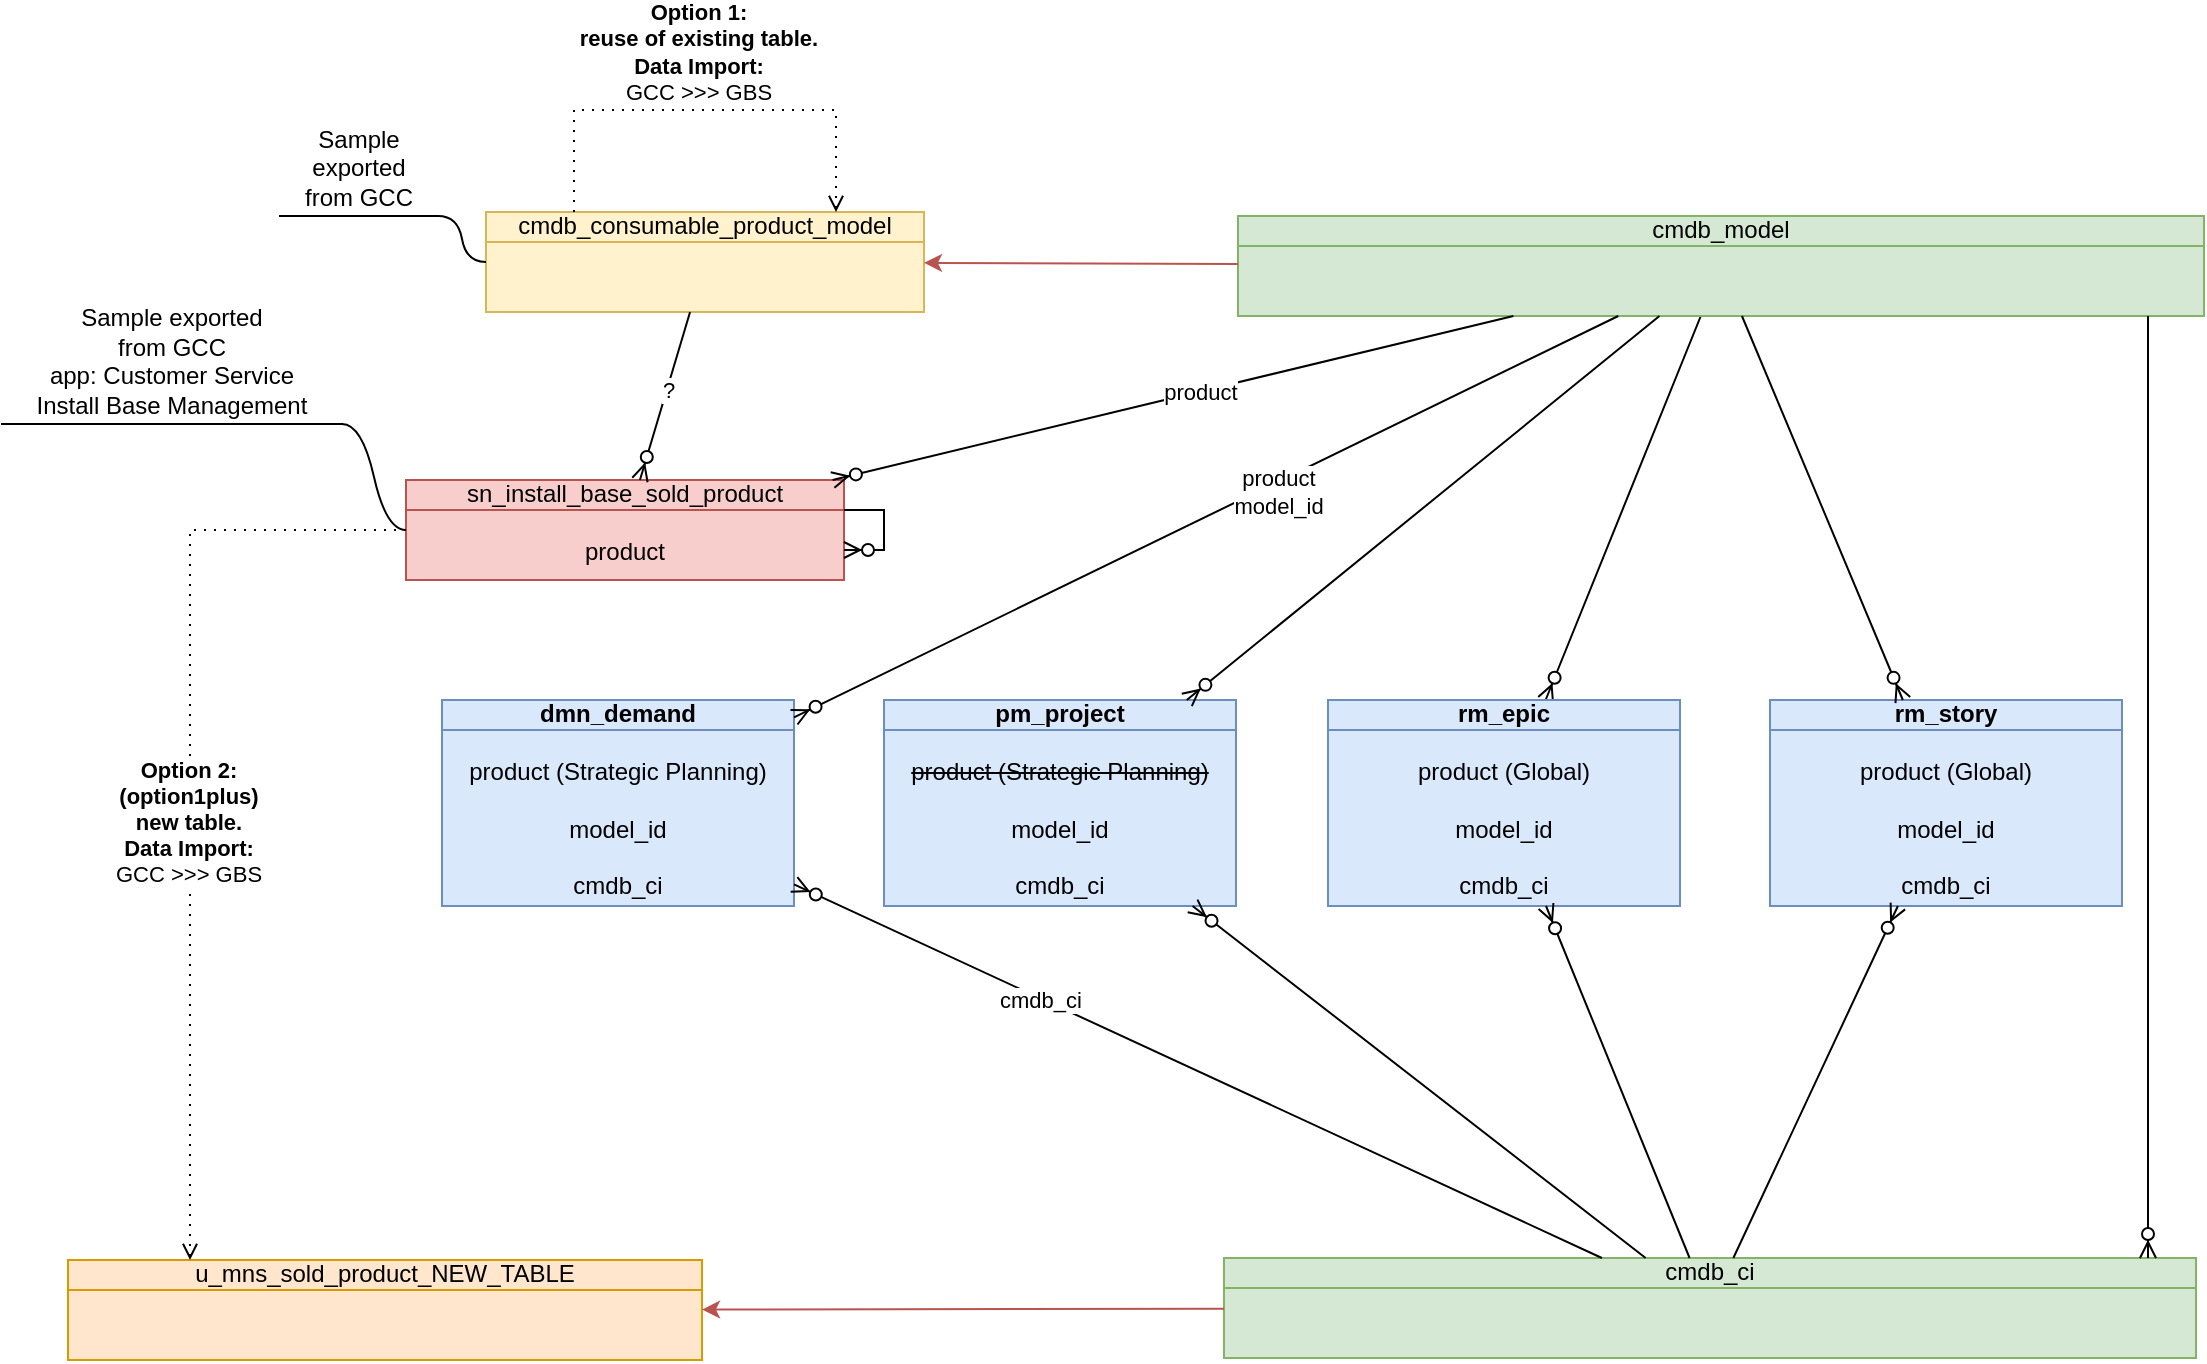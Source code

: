 <mxfile version="27.0.6" pages="9">
  <diagram name="option1vs2" id="Ml2_Wi6gRCoKqoXRMsIn">
    <mxGraphModel dx="923" dy="2334" grid="0" gridSize="10" guides="0" tooltips="1" connect="0" arrows="0" fold="1" page="1" pageScale="1" pageWidth="1169" pageHeight="827" math="0" shadow="0">
      <root>
        <mxCell id="0" />
        <mxCell id="1" parent="0" />
        <mxCell id="oGcioDnqOvr4xoN5G6et-1" value="cmdb_consumable_product_model" style="html=1;outlineConnect=0;whiteSpace=wrap;fillColor=#fff2cc;shape=mxgraph.archimate3.businessObject;overflow=fill;strokeColor=#d6b656;" parent="1" vertex="1">
          <mxGeometry x="269" y="-1518" width="219" height="50" as="geometry" />
        </mxCell>
        <mxCell id="oGcioDnqOvr4xoN5G6et-2" value="&lt;div&gt;&lt;b&gt;rm_story&lt;/b&gt;&lt;/div&gt;&lt;div&gt;&lt;div&gt;&lt;br&gt;&lt;/div&gt;&lt;div&gt;product (Global)&lt;/div&gt;&lt;div&gt;&lt;br&gt;&lt;/div&gt;&lt;div&gt;model_id&lt;/div&gt;&lt;div&gt;&lt;br&gt;&lt;/div&gt;&lt;div&gt;cmdb_ci&lt;/div&gt;&lt;br&gt;&lt;/div&gt;" style="html=1;outlineConnect=0;whiteSpace=wrap;fillColor=#dae8fc;shape=mxgraph.archimate3.businessObject;overflow=fill;strokeColor=#6c8ebf;" parent="1" vertex="1">
          <mxGeometry x="911" y="-1274" width="176" height="103" as="geometry" />
        </mxCell>
        <mxCell id="oGcioDnqOvr4xoN5G6et-3" value="" style="fontSize=12;html=1;endArrow=ERzeroToMany;endFill=1;rounded=0;" parent="1" source="oGcioDnqOvr4xoN5G6et-4" target="oGcioDnqOvr4xoN5G6et-6" edge="1">
          <mxGeometry width="100" height="100" relative="1" as="geometry">
            <mxPoint x="594" y="-1343" as="sourcePoint" />
            <mxPoint x="352" y="-1205" as="targetPoint" />
          </mxGeometry>
        </mxCell>
        <mxCell id="oGcioDnqOvr4xoN5G6et-4" value="cmdb_model" style="html=1;outlineConnect=0;whiteSpace=wrap;fillColor=#d5e8d4;shape=mxgraph.archimate3.businessObject;overflow=fill;strokeColor=#82b366;" parent="1" vertex="1">
          <mxGeometry x="645" y="-1516" width="483" height="50" as="geometry" />
        </mxCell>
        <mxCell id="oGcioDnqOvr4xoN5G6et-5" value="" style="endArrow=classic;html=1;rounded=0;fillColor=#f8cecc;strokeColor=#b85450;" parent="1" source="oGcioDnqOvr4xoN5G6et-4" target="oGcioDnqOvr4xoN5G6et-1" edge="1">
          <mxGeometry width="50" height="50" relative="1" as="geometry">
            <mxPoint x="1110" y="-1631" as="sourcePoint" />
            <mxPoint x="640" y="-1633" as="targetPoint" />
          </mxGeometry>
        </mxCell>
        <mxCell id="oGcioDnqOvr4xoN5G6et-6" value="&lt;div&gt;&lt;b&gt;rm_epic&lt;/b&gt;&lt;/div&gt;&lt;div&gt;&lt;br&gt;&lt;/div&gt;&lt;div&gt;&lt;div&gt;product (Global)&lt;/div&gt;&lt;div&gt;&lt;br&gt;&lt;/div&gt;&lt;div&gt;model_id&lt;/div&gt;&lt;div&gt;&lt;br&gt;&lt;/div&gt;&lt;div&gt;cmdb_ci&lt;/div&gt;&lt;br&gt;&lt;/div&gt;" style="html=1;outlineConnect=0;whiteSpace=wrap;fillColor=#dae8fc;shape=mxgraph.archimate3.businessObject;overflow=fill;strokeColor=#6c8ebf;" parent="1" vertex="1">
          <mxGeometry x="690" y="-1274" width="176" height="103" as="geometry" />
        </mxCell>
        <mxCell id="oGcioDnqOvr4xoN5G6et-7" value="" style="fontSize=12;html=1;endArrow=ERzeroToMany;endFill=1;rounded=0;" parent="1" source="oGcioDnqOvr4xoN5G6et-4" target="oGcioDnqOvr4xoN5G6et-2" edge="1">
          <mxGeometry width="100" height="100" relative="1" as="geometry">
            <mxPoint x="672" y="-1464" as="sourcePoint" />
            <mxPoint x="675" y="-1267" as="targetPoint" />
          </mxGeometry>
        </mxCell>
        <mxCell id="oGcioDnqOvr4xoN5G6et-8" value="&lt;div&gt;&lt;b&gt;dmn_demand&lt;/b&gt;&lt;/div&gt;&lt;div&gt;&lt;br&gt;&lt;/div&gt;&lt;div&gt;product (Strategic Planning)&lt;/div&gt;&lt;div&gt;&lt;br&gt;&lt;/div&gt;&lt;div&gt;model_id&lt;/div&gt;&lt;div&gt;&lt;br&gt;&lt;/div&gt;&lt;div&gt;cmdb_ci&lt;/div&gt;" style="html=1;outlineConnect=0;whiteSpace=wrap;fillColor=#dae8fc;shape=mxgraph.archimate3.businessObject;overflow=fill;strokeColor=#6c8ebf;" parent="1" vertex="1">
          <mxGeometry x="247" y="-1274" width="176" height="103" as="geometry" />
        </mxCell>
        <mxCell id="oGcioDnqOvr4xoN5G6et-9" value="" style="fontSize=12;html=1;endArrow=ERzeroToMany;endFill=1;rounded=0;" parent="1" source="oGcioDnqOvr4xoN5G6et-4" target="oGcioDnqOvr4xoN5G6et-8" edge="1">
          <mxGeometry width="100" height="100" relative="1" as="geometry">
            <mxPoint x="656" y="-1464" as="sourcePoint" />
            <mxPoint x="535" y="-1266" as="targetPoint" />
          </mxGeometry>
        </mxCell>
        <mxCell id="oGcioDnqOvr4xoN5G6et-22" value="&lt;div&gt;product&lt;/div&gt;&lt;div&gt;model_id&lt;/div&gt;" style="edgeLabel;html=1;align=center;verticalAlign=middle;resizable=0;points=[];" parent="oGcioDnqOvr4xoN5G6et-9" vertex="1" connectable="0">
          <mxGeometry x="-0.162" y="4" relative="1" as="geometry">
            <mxPoint as="offset" />
          </mxGeometry>
        </mxCell>
        <mxCell id="oGcioDnqOvr4xoN5G6et-10" value="&lt;div&gt;&lt;b&gt;pm_project&lt;/b&gt;&lt;/div&gt;&lt;div&gt;&lt;br&gt;&lt;/div&gt;&lt;div&gt;&lt;div&gt;&lt;strike&gt;product (Strategic Planning)&lt;/strike&gt;&lt;/div&gt;&lt;div&gt;&lt;strike&gt;&lt;br&gt;&lt;/strike&gt;&lt;/div&gt;&lt;div&gt;model_id&lt;/div&gt;&lt;div&gt;&lt;br&gt;&lt;/div&gt;&lt;div&gt;cmdb_ci&lt;/div&gt;&lt;br&gt;&lt;/div&gt;" style="html=1;outlineConnect=0;whiteSpace=wrap;fillColor=#dae8fc;shape=mxgraph.archimate3.businessObject;overflow=fill;strokeColor=#6c8ebf;" parent="1" vertex="1">
          <mxGeometry x="468" y="-1274" width="176" height="103" as="geometry" />
        </mxCell>
        <mxCell id="oGcioDnqOvr4xoN5G6et-11" value="" style="fontSize=12;html=1;endArrow=ERzeroToMany;endFill=1;rounded=0;" parent="1" source="oGcioDnqOvr4xoN5G6et-4" target="oGcioDnqOvr4xoN5G6et-10" edge="1">
          <mxGeometry width="100" height="100" relative="1" as="geometry">
            <mxPoint x="680" y="-1464" as="sourcePoint" />
            <mxPoint x="749" y="-1266" as="targetPoint" />
          </mxGeometry>
        </mxCell>
        <mxCell id="oGcioDnqOvr4xoN5G6et-17" value="cmdb_ci" style="html=1;outlineConnect=0;whiteSpace=wrap;fillColor=#d5e8d4;shape=mxgraph.archimate3.businessObject;overflow=fill;strokeColor=#82b366;" parent="1" vertex="1">
          <mxGeometry x="638" y="-995" width="486" height="50" as="geometry" />
        </mxCell>
        <mxCell id="oGcioDnqOvr4xoN5G6et-18" value="" style="fontSize=12;html=1;endArrow=ERzeroToMany;endFill=1;rounded=0;" parent="1" source="oGcioDnqOvr4xoN5G6et-17" target="oGcioDnqOvr4xoN5G6et-10" edge="1">
          <mxGeometry width="100" height="100" relative="1" as="geometry">
            <mxPoint x="701" y="-1464" as="sourcePoint" />
            <mxPoint x="934" y="-1266" as="targetPoint" />
          </mxGeometry>
        </mxCell>
        <mxCell id="oGcioDnqOvr4xoN5G6et-19" value="" style="fontSize=12;html=1;endArrow=ERzeroToMany;endFill=1;rounded=0;" parent="1" source="oGcioDnqOvr4xoN5G6et-17" target="oGcioDnqOvr4xoN5G6et-6" edge="1">
          <mxGeometry width="100" height="100" relative="1" as="geometry">
            <mxPoint x="711" y="-1454" as="sourcePoint" />
            <mxPoint x="944" y="-1256" as="targetPoint" />
          </mxGeometry>
        </mxCell>
        <mxCell id="oGcioDnqOvr4xoN5G6et-20" value="" style="fontSize=12;html=1;endArrow=ERzeroToMany;endFill=1;rounded=0;" parent="1" source="oGcioDnqOvr4xoN5G6et-17" target="oGcioDnqOvr4xoN5G6et-2" edge="1">
          <mxGeometry width="100" height="100" relative="1" as="geometry">
            <mxPoint x="721" y="-1444" as="sourcePoint" />
            <mxPoint x="954" y="-1246" as="targetPoint" />
          </mxGeometry>
        </mxCell>
        <mxCell id="oGcioDnqOvr4xoN5G6et-21" value="" style="fontSize=12;html=1;endArrow=ERzeroToMany;endFill=1;rounded=0;" parent="1" source="oGcioDnqOvr4xoN5G6et-17" target="oGcioDnqOvr4xoN5G6et-8" edge="1">
          <mxGeometry width="100" height="100" relative="1" as="geometry">
            <mxPoint x="731" y="-1434" as="sourcePoint" />
            <mxPoint x="964" y="-1236" as="targetPoint" />
          </mxGeometry>
        </mxCell>
        <mxCell id="oGcioDnqOvr4xoN5G6et-23" value="cmdb_ci" style="edgeLabel;html=1;align=center;verticalAlign=middle;resizable=0;points=[];" parent="oGcioDnqOvr4xoN5G6et-21" vertex="1" connectable="0">
          <mxGeometry x="0.388" y="1" relative="1" as="geometry">
            <mxPoint as="offset" />
          </mxGeometry>
        </mxCell>
        <mxCell id="oGcioDnqOvr4xoN5G6et-25" value="&lt;div&gt;Sample exported&lt;/div&gt;&lt;div&gt;from GCC&lt;/div&gt;" style="whiteSpace=wrap;html=1;shape=partialRectangle;top=0;left=0;bottom=1;right=0;points=[[0,1],[1,1]];fillColor=none;align=center;verticalAlign=bottom;routingCenterY=0.5;snapToPoint=1;recursiveResize=0;autosize=1;treeFolding=1;treeMoving=1;newEdgeStyle={&quot;edgeStyle&quot;:&quot;entityRelationEdgeStyle&quot;,&quot;startArrow&quot;:&quot;none&quot;,&quot;endArrow&quot;:&quot;none&quot;,&quot;segment&quot;:10,&quot;curved&quot;:1,&quot;sourcePerimeterSpacing&quot;:0,&quot;targetPerimeterSpacing&quot;:0};" parent="1" vertex="1">
          <mxGeometry x="166" y="-1557" width="79" height="41" as="geometry" />
        </mxCell>
        <mxCell id="oGcioDnqOvr4xoN5G6et-26" value="" style="edgeStyle=entityRelationEdgeStyle;startArrow=none;endArrow=none;segment=10;curved=1;sourcePerimeterSpacing=0;targetPerimeterSpacing=0;rounded=0;" parent="1" source="oGcioDnqOvr4xoN5G6et-1" target="oGcioDnqOvr4xoN5G6et-25" edge="1">
          <mxGeometry relative="1" as="geometry">
            <mxPoint x="508" y="-1416" as="sourcePoint" />
          </mxGeometry>
        </mxCell>
        <mxCell id="oGcioDnqOvr4xoN5G6et-27" value="&lt;div&gt;sn_install_base_sold_product&lt;/div&gt;&lt;div&gt;&lt;br&gt;&lt;/div&gt;&lt;div&gt;product&lt;/div&gt;" style="html=1;outlineConnect=0;whiteSpace=wrap;fillColor=#f8cecc;shape=mxgraph.archimate3.businessObject;overflow=fill;strokeColor=#b85450;" parent="1" vertex="1">
          <mxGeometry x="229" y="-1384" width="219" height="50" as="geometry" />
        </mxCell>
        <mxCell id="oGcioDnqOvr4xoN5G6et-28" value="" style="fontSize=12;html=1;endArrow=ERzeroToMany;endFill=1;rounded=0;edgeStyle=orthogonalEdgeStyle;" parent="1" source="oGcioDnqOvr4xoN5G6et-27" target="oGcioDnqOvr4xoN5G6et-27" edge="1">
          <mxGeometry width="100" height="100" relative="1" as="geometry">
            <mxPoint x="976" y="-1005" as="sourcePoint" />
            <mxPoint x="879" y="-1173" as="targetPoint" />
          </mxGeometry>
        </mxCell>
        <mxCell id="oGcioDnqOvr4xoN5G6et-29" value="" style="fontSize=12;html=1;endArrow=ERzeroToMany;endFill=1;rounded=0;" parent="1" source="oGcioDnqOvr4xoN5G6et-4" target="oGcioDnqOvr4xoN5G6et-27" edge="1">
          <mxGeometry width="100" height="100" relative="1" as="geometry">
            <mxPoint x="1032" y="-992" as="sourcePoint" />
            <mxPoint x="935" y="-1160" as="targetPoint" />
          </mxGeometry>
        </mxCell>
        <mxCell id="oGcioDnqOvr4xoN5G6et-32" value="product" style="edgeLabel;html=1;align=center;verticalAlign=middle;resizable=0;points=[];" parent="oGcioDnqOvr4xoN5G6et-29" vertex="1" connectable="0">
          <mxGeometry x="-0.081" relative="1" as="geometry">
            <mxPoint as="offset" />
          </mxGeometry>
        </mxCell>
        <mxCell id="oGcioDnqOvr4xoN5G6et-30" value="&lt;div&gt;Sample exported&lt;/div&gt;&lt;div&gt;from GCC&lt;/div&gt;&lt;div&gt;&amp;nbsp;app: Customer Service&amp;nbsp;&lt;/div&gt;&lt;div&gt;Install Base Management&lt;/div&gt;" style="whiteSpace=wrap;html=1;shape=partialRectangle;top=0;left=0;bottom=1;right=0;points=[[0,1],[1,1]];fillColor=none;align=center;verticalAlign=bottom;routingCenterY=0.5;snapToPoint=1;recursiveResize=0;autosize=1;treeFolding=1;treeMoving=1;newEdgeStyle={&quot;edgeStyle&quot;:&quot;entityRelationEdgeStyle&quot;,&quot;startArrow&quot;:&quot;none&quot;,&quot;endArrow&quot;:&quot;none&quot;,&quot;segment&quot;:10,&quot;curved&quot;:1,&quot;sourcePerimeterSpacing&quot;:0,&quot;targetPerimeterSpacing&quot;:0};" parent="1" vertex="1">
          <mxGeometry x="27" y="-1482" width="170" height="70" as="geometry" />
        </mxCell>
        <mxCell id="oGcioDnqOvr4xoN5G6et-31" value="" style="edgeStyle=entityRelationEdgeStyle;startArrow=none;endArrow=none;segment=10;curved=1;sourcePerimeterSpacing=0;targetPerimeterSpacing=0;rounded=0;" parent="1" source="oGcioDnqOvr4xoN5G6et-27" target="oGcioDnqOvr4xoN5G6et-30" edge="1">
          <mxGeometry relative="1" as="geometry">
            <mxPoint x="561" y="-1425" as="sourcePoint" />
          </mxGeometry>
        </mxCell>
        <mxCell id="oGcioDnqOvr4xoN5G6et-33" value="" style="fontSize=12;html=1;endArrow=ERzeroToMany;endFill=1;rounded=0;" parent="1" source="oGcioDnqOvr4xoN5G6et-1" target="oGcioDnqOvr4xoN5G6et-27" edge="1">
          <mxGeometry width="100" height="100" relative="1" as="geometry">
            <mxPoint x="896" y="-1459" as="sourcePoint" />
            <mxPoint x="724" y="-1409" as="targetPoint" />
          </mxGeometry>
        </mxCell>
        <mxCell id="oGcioDnqOvr4xoN5G6et-34" value="?" style="edgeLabel;html=1;align=center;verticalAlign=middle;resizable=0;points=[];" parent="oGcioDnqOvr4xoN5G6et-33" vertex="1" connectable="0">
          <mxGeometry x="-0.081" relative="1" as="geometry">
            <mxPoint as="offset" />
          </mxGeometry>
        </mxCell>
        <mxCell id="oGcioDnqOvr4xoN5G6et-37" value="" style="fontSize=12;html=1;endArrow=ERzeroToMany;endFill=1;rounded=0;edgeStyle=elbowEdgeStyle;" parent="1" source="oGcioDnqOvr4xoN5G6et-4" target="oGcioDnqOvr4xoN5G6et-17" edge="1">
          <mxGeometry width="100" height="100" relative="1" as="geometry">
            <mxPoint x="1021" y="-985" as="sourcePoint" />
            <mxPoint x="992" y="-1178" as="targetPoint" />
            <Array as="points">
              <mxPoint x="1100" y="-1224" />
            </Array>
          </mxGeometry>
        </mxCell>
        <mxCell id="oGcioDnqOvr4xoN5G6et-38" value="u_mns_sold_product_NEW_TABLE" style="html=1;outlineConnect=0;whiteSpace=wrap;fillColor=#ffe6cc;shape=mxgraph.archimate3.businessObject;overflow=fill;strokeColor=#d79b00;" parent="1" vertex="1">
          <mxGeometry x="60" y="-994" width="317" height="50" as="geometry" />
        </mxCell>
        <mxCell id="oGcioDnqOvr4xoN5G6et-39" value="" style="endArrow=classic;html=1;rounded=0;fillColor=#f8cecc;strokeColor=#b85450;" parent="1" source="oGcioDnqOvr4xoN5G6et-17" target="oGcioDnqOvr4xoN5G6et-38" edge="1">
          <mxGeometry width="50" height="50" relative="1" as="geometry">
            <mxPoint x="919" y="-1479" as="sourcePoint" />
            <mxPoint x="805" y="-1477" as="targetPoint" />
          </mxGeometry>
        </mxCell>
        <mxCell id="oGcioDnqOvr4xoN5G6et-40" value="" style="html=1;endArrow=open;endFill=0;dashed=1;dashPattern=1 4;rounded=0;edgeStyle=elbowEdgeStyle;" parent="1" source="oGcioDnqOvr4xoN5G6et-27" target="oGcioDnqOvr4xoN5G6et-38" edge="1">
          <mxGeometry width="160" relative="1" as="geometry">
            <mxPoint x="186" y="-1342" as="sourcePoint" />
            <mxPoint x="186" y="-999" as="targetPoint" />
            <Array as="points">
              <mxPoint x="121" y="-1171" />
            </Array>
          </mxGeometry>
        </mxCell>
        <mxCell id="oGcioDnqOvr4xoN5G6et-41" value="&lt;div&gt;&lt;b&gt;Option 2:&lt;/b&gt;&lt;/div&gt;&lt;div&gt;&lt;b&gt;(option1plus)&lt;/b&gt;&lt;/div&gt;&lt;div&gt;&lt;b&gt;new table.&lt;/b&gt;&lt;/div&gt;&lt;div&gt;&lt;b&gt;Data Import:&lt;/b&gt;&lt;/div&gt;GCC &amp;gt;&amp;gt;&amp;gt; GBS" style="edgeLabel;html=1;align=center;verticalAlign=middle;resizable=0;points=[];" parent="oGcioDnqOvr4xoN5G6et-40" vertex="1" connectable="0">
          <mxGeometry x="0.073" y="-1" relative="1" as="geometry">
            <mxPoint as="offset" />
          </mxGeometry>
        </mxCell>
        <mxCell id="oGcioDnqOvr4xoN5G6et-42" value="" style="html=1;endArrow=open;endFill=0;dashed=1;dashPattern=1 4;rounded=0;edgeStyle=elbowEdgeStyle;elbow=vertical;" parent="1" source="oGcioDnqOvr4xoN5G6et-1" target="oGcioDnqOvr4xoN5G6et-1" edge="1">
          <mxGeometry width="160" relative="1" as="geometry">
            <mxPoint x="170" y="-1352" as="sourcePoint" />
            <mxPoint x="628" y="-1590" as="targetPoint" />
            <Array as="points">
              <mxPoint x="313" y="-1569" />
            </Array>
          </mxGeometry>
        </mxCell>
        <mxCell id="oGcioDnqOvr4xoN5G6et-43" value="&lt;div&gt;&lt;b&gt;Option 1:&lt;/b&gt;&lt;/div&gt;&lt;div&gt;&lt;b&gt;reuse of existing table.&lt;/b&gt;&lt;/div&gt;&lt;div&gt;&lt;b&gt;Data Import:&lt;/b&gt;&lt;/div&gt;GCC &amp;gt;&amp;gt;&amp;gt; GBS" style="edgeLabel;html=1;align=center;verticalAlign=middle;resizable=0;points=[];" parent="oGcioDnqOvr4xoN5G6et-42" vertex="1" connectable="0">
          <mxGeometry x="0.073" y="-1" relative="1" as="geometry">
            <mxPoint x="-12" y="-30" as="offset" />
          </mxGeometry>
        </mxCell>
      </root>
    </mxGraphModel>
  </diagram>
  <diagram name="start" id="W8yu_a4n5wBhyjvwb6gU">
    <mxGraphModel grid="0" page="1" gridSize="10" guides="0" tooltips="1" connect="0" arrows="0" fold="1" pageScale="1" pageWidth="1169" pageHeight="827" math="0" shadow="0">
      <root>
        <mxCell id="BHgSwumkQWQFD8u2RNnu-0" />
        <mxCell id="BHgSwumkQWQFD8u2RNnu-1" parent="BHgSwumkQWQFD8u2RNnu-0" />
        <mxCell id="BHgSwumkQWQFD8u2RNnu-2" value="&lt;div&gt;cmdb_consumable_product_model&lt;/div&gt;&lt;div&gt;&lt;br&gt;&lt;/div&gt;&lt;div&gt;u_market (GCC column)&lt;/div&gt;&lt;div&gt;u_sub_brand (GCC column)&lt;/div&gt;&lt;div&gt;&lt;br&gt;&lt;/div&gt;&lt;div&gt;&lt;br&gt;&lt;/div&gt;&lt;div&gt;&lt;span style=&quot;color: rgb(255, 51, 51);&quot;&gt;&lt;span style=&quot;color: rgb(255, 51, 51);&quot;&gt;&lt;span style=&quot;color: light-dark(rgb(255, 51, 51), rgb(237, 237, 237));&quot;&gt;&lt;span style=&quot;color: light-dark(rgb(0, 0, 0), rgb(237, 237, 237));&quot;&gt;&lt;b&gt;u_parent&lt;/b&gt;&lt;/span&gt;&lt;/span&gt;&lt;/span&gt;&lt;/span&gt; (new MnS column) ???&lt;/div&gt;&lt;div&gt;u_level (1,2,3) (new MnS column) ???&lt;/div&gt;&lt;div&gt;&lt;br&gt;&lt;/div&gt;&lt;div&gt;&lt;br&gt;&lt;/div&gt;&lt;div&gt;u_category (MnS / GCC / GBS) ???&lt;/div&gt;" style="html=1;outlineConnect=0;whiteSpace=wrap;fillColor=#d5e8d4;shape=mxgraph.archimate3.businessObject;overflow=fill;strokeColor=#82b366;" parent="BHgSwumkQWQFD8u2RNnu-1" vertex="1">
          <mxGeometry x="382" y="-1519" width="219" height="183" as="geometry" />
        </mxCell>
        <mxCell id="BHgSwumkQWQFD8u2RNnu-5" value="cmdb_model" style="html=1;outlineConnect=0;whiteSpace=wrap;fillColor=#d5e8d4;shape=mxgraph.archimate3.businessObject;overflow=fill;strokeColor=#82b366;" parent="BHgSwumkQWQFD8u2RNnu-1" vertex="1">
          <mxGeometry x="704" y="-1516" width="304" height="50" as="geometry" />
        </mxCell>
        <mxCell id="BHgSwumkQWQFD8u2RNnu-6" value="" style="endArrow=classic;html=1;rounded=0;fillColor=#f8cecc;strokeColor=#b85450;" parent="BHgSwumkQWQFD8u2RNnu-1" source="BHgSwumkQWQFD8u2RNnu-5" target="BHgSwumkQWQFD8u2RNnu-2" edge="1">
          <mxGeometry width="50" height="50" relative="1" as="geometry">
            <mxPoint x="1110" y="-1631" as="sourcePoint" />
            <mxPoint x="640" y="-1633" as="targetPoint" />
          </mxGeometry>
        </mxCell>
        <mxCell id="_JlMu3of8iSvzklAvbkD-0" value="extends" style="edgeLabel;html=1;align=center;verticalAlign=middle;resizable=0;points=[];" parent="BHgSwumkQWQFD8u2RNnu-6" vertex="1" connectable="0">
          <mxGeometry x="0.287" relative="1" as="geometry">
            <mxPoint as="offset" />
          </mxGeometry>
        </mxCell>
        <mxCell id="BHgSwumkQWQFD8u2RNnu-9" value="&lt;div&gt;&lt;b&gt;dmn_demand&lt;/b&gt;&lt;/div&gt;&lt;div&gt;&lt;br&gt;&lt;/div&gt;&lt;div&gt;product (Strategic Planning)&lt;/div&gt;&lt;div&gt;&lt;br&gt;&lt;/div&gt;&lt;div&gt;&lt;b&gt;model_id&lt;/b&gt; (ref: mns_product)&lt;/div&gt;&lt;div&gt;&lt;br&gt;&lt;/div&gt;&lt;div&gt;&lt;br&gt;&lt;/div&gt;" style="html=1;outlineConnect=0;whiteSpace=wrap;fillColor=#dae8fc;shape=mxgraph.archimate3.businessObject;overflow=fill;strokeColor=#6c8ebf;" parent="BHgSwumkQWQFD8u2RNnu-1" vertex="1">
          <mxGeometry x="675" y="-1332" width="176" height="103" as="geometry" />
        </mxCell>
        <mxCell id="BHgSwumkQWQFD8u2RNnu-10" value="" style="fontSize=12;html=1;endArrow=ERzeroToMany;endFill=1;rounded=0;" parent="BHgSwumkQWQFD8u2RNnu-1" source="BHgSwumkQWQFD8u2RNnu-5" target="BHgSwumkQWQFD8u2RNnu-9" edge="1">
          <mxGeometry width="100" height="100" relative="1" as="geometry">
            <mxPoint x="656" y="-1464" as="sourcePoint" />
            <mxPoint x="535" y="-1266" as="targetPoint" />
          </mxGeometry>
        </mxCell>
        <mxCell id="BHgSwumkQWQFD8u2RNnu-11" value="&lt;div&gt;model_id&lt;/div&gt;product" style="edgeLabel;html=1;align=center;verticalAlign=middle;resizable=0;points=[];" parent="BHgSwumkQWQFD8u2RNnu-10" vertex="1" connectable="0">
          <mxGeometry x="-0.162" y="4" relative="1" as="geometry">
            <mxPoint as="offset" />
          </mxGeometry>
        </mxCell>
        <mxCell id="BHgSwumkQWQFD8u2RNnu-12" value="&lt;div&gt;&lt;b&gt;pm_project&lt;/b&gt;&lt;/div&gt;&lt;div&gt;&lt;br&gt;&lt;/div&gt;&lt;div&gt;&lt;div&gt;product (Strategic Planning)&lt;/div&gt;&lt;div&gt;&lt;strike&gt;&lt;br&gt;&lt;/strike&gt;&lt;/div&gt;&lt;div&gt;&lt;b&gt;model_id&lt;/b&gt;&lt;/div&gt;&lt;div&gt;&lt;br&gt;&lt;/div&gt;&lt;div&gt;&lt;br&gt;&lt;/div&gt;&lt;br&gt;&lt;/div&gt;" style="html=1;outlineConnect=0;whiteSpace=wrap;fillColor=#dae8fc;shape=mxgraph.archimate3.businessObject;overflow=fill;strokeColor=#6c8ebf;" parent="BHgSwumkQWQFD8u2RNnu-1" vertex="1">
          <mxGeometry x="896" y="-1332" width="176" height="103" as="geometry" />
        </mxCell>
        <mxCell id="BHgSwumkQWQFD8u2RNnu-20" value="Data &lt;br&gt;&lt;div&gt;exported&lt;/div&gt;&lt;div&gt;from GCC&lt;/div&gt;" style="whiteSpace=wrap;html=1;shape=partialRectangle;top=0;left=0;bottom=1;right=0;points=[[0,1],[1,1]];fillColor=none;align=center;verticalAlign=bottom;routingCenterY=0.5;snapToPoint=1;recursiveResize=0;autosize=1;treeFolding=1;treeMoving=1;newEdgeStyle={&quot;edgeStyle&quot;:&quot;entityRelationEdgeStyle&quot;,&quot;startArrow&quot;:&quot;none&quot;,&quot;endArrow&quot;:&quot;none&quot;,&quot;segment&quot;:10,&quot;curved&quot;:1,&quot;sourcePerimeterSpacing&quot;:0,&quot;targetPerimeterSpacing&quot;:0};" parent="BHgSwumkQWQFD8u2RNnu-1" vertex="1">
          <mxGeometry x="227" y="-1588" width="89" height="55" as="geometry" />
        </mxCell>
        <mxCell id="BHgSwumkQWQFD8u2RNnu-21" value="" style="edgeStyle=entityRelationEdgeStyle;startArrow=none;endArrow=none;segment=10;curved=1;sourcePerimeterSpacing=0;targetPerimeterSpacing=0;rounded=0;" parent="BHgSwumkQWQFD8u2RNnu-1" source="BHgSwumkQWQFD8u2RNnu-2" target="BHgSwumkQWQFD8u2RNnu-20" edge="1">
          <mxGeometry relative="1" as="geometry">
            <mxPoint x="608" y="-1418" as="sourcePoint" />
          </mxGeometry>
        </mxCell>
        <mxCell id="_JlMu3of8iSvzklAvbkD-1" value="" style="fontSize=12;html=1;endArrow=ERzeroToMany;endFill=1;rounded=0;" parent="BHgSwumkQWQFD8u2RNnu-1" source="BHgSwumkQWQFD8u2RNnu-5" target="BHgSwumkQWQFD8u2RNnu-12" edge="1">
          <mxGeometry width="100" height="100" relative="1" as="geometry">
            <mxPoint x="882" y="-1456" as="sourcePoint" />
            <mxPoint x="803" y="-1322" as="targetPoint" />
          </mxGeometry>
        </mxCell>
        <mxCell id="_JlMu3of8iSvzklAvbkD-2" value="&lt;div&gt;model_id&lt;/div&gt;product" style="edgeLabel;html=1;align=center;verticalAlign=middle;resizable=0;points=[];" parent="_JlMu3of8iSvzklAvbkD-1" vertex="1" connectable="0">
          <mxGeometry x="-0.162" y="4" relative="1" as="geometry">
            <mxPoint as="offset" />
          </mxGeometry>
        </mxCell>
        <mxCell id="D05ecgKtBKhEEWfAZyXa-0" value="" style="fontSize=12;html=1;endArrow=ERzeroToMany;endFill=1;rounded=0;" parent="BHgSwumkQWQFD8u2RNnu-1" source="BHgSwumkQWQFD8u2RNnu-2" target="BHgSwumkQWQFD8u2RNnu-2" edge="1">
          <mxGeometry width="100" height="100" relative="1" as="geometry">
            <mxPoint x="870" y="-1456" as="sourcePoint" />
            <mxPoint x="800" y="-1322" as="targetPoint" />
            <Array as="points">
              <mxPoint x="442" y="-1553" />
            </Array>
          </mxGeometry>
        </mxCell>
        <mxCell id="D05ecgKtBKhEEWfAZyXa-1" value="u_parent" style="edgeLabel;html=1;align=center;verticalAlign=middle;resizable=0;points=[];" parent="D05ecgKtBKhEEWfAZyXa-0" vertex="1" connectable="0">
          <mxGeometry x="-0.162" y="4" relative="1" as="geometry">
            <mxPoint as="offset" />
          </mxGeometry>
        </mxCell>
        <mxCell id="GH4ZqTlk4BdSwgXZg8sP-0" value="MnS_product_model ???&lt;div&gt;&lt;br&gt;&lt;/div&gt;&lt;br&gt;&lt;div&gt;&lt;b&gt;u_parent&lt;/b&gt; (new MnS column) ???&lt;/div&gt;&lt;div&gt;&lt;br&gt;&lt;/div&gt;&lt;div&gt;u_level (1,2,3) (new MnS column) ???&lt;/div&gt;" style="html=1;outlineConnect=0;whiteSpace=wrap;fillColor=#fff2cc;shape=mxgraph.archimate3.businessObject;overflow=fill;strokeColor=#d6b656;" vertex="1" parent="BHgSwumkQWQFD8u2RNnu-1">
          <mxGeometry x="64" y="-1382" width="219" height="99" as="geometry" />
        </mxCell>
        <mxCell id="GH4ZqTlk4BdSwgXZg8sP-1" value="" style="endArrow=classic;html=1;rounded=0;fillColor=#f8cecc;strokeColor=#b85450;" edge="1" parent="BHgSwumkQWQFD8u2RNnu-1" source="BHgSwumkQWQFD8u2RNnu-2" target="GH4ZqTlk4BdSwgXZg8sP-0">
          <mxGeometry width="50" height="50" relative="1" as="geometry">
            <mxPoint x="731" y="-1453" as="sourcePoint" />
            <mxPoint x="604" y="-1433" as="targetPoint" />
          </mxGeometry>
        </mxCell>
        <mxCell id="GH4ZqTlk4BdSwgXZg8sP-2" value="extends" style="edgeLabel;html=1;align=center;verticalAlign=middle;resizable=0;points=[];" vertex="1" connectable="0" parent="GH4ZqTlk4BdSwgXZg8sP-1">
          <mxGeometry x="0.287" relative="1" as="geometry">
            <mxPoint as="offset" />
          </mxGeometry>
        </mxCell>
        <mxCell id="GH4ZqTlk4BdSwgXZg8sP-3" value="" style="fontSize=12;html=1;endArrow=ERzeroToMany;endFill=1;rounded=0;" edge="1" parent="BHgSwumkQWQFD8u2RNnu-1" source="GH4ZqTlk4BdSwgXZg8sP-0" target="GH4ZqTlk4BdSwgXZg8sP-0">
          <mxGeometry width="100" height="100" relative="1" as="geometry">
            <mxPoint x="532" y="-1522" as="sourcePoint" />
            <mxPoint x="627" y="-1522" as="targetPoint" />
            <Array as="points">
              <mxPoint x="142" y="-1417" />
            </Array>
          </mxGeometry>
        </mxCell>
        <mxCell id="GH4ZqTlk4BdSwgXZg8sP-4" value="u_parent" style="edgeLabel;html=1;align=center;verticalAlign=middle;resizable=0;points=[];" vertex="1" connectable="0" parent="GH4ZqTlk4BdSwgXZg8sP-3">
          <mxGeometry x="-0.162" y="4" relative="1" as="geometry">
            <mxPoint as="offset" />
          </mxGeometry>
        </mxCell>
      </root>
    </mxGraphModel>
  </diagram>
  <diagram name="conceptV0" id="0_d2-0QWLJCPwaN1BvL7">
    <mxGraphModel dx="852" dy="3041" grid="0" gridSize="10" guides="0" tooltips="1" connect="0" arrows="0" fold="1" page="1" pageScale="1" pageWidth="1169" pageHeight="827" math="0" shadow="0">
      <root>
        <mxCell id="5gHnX_yD16P633hudIOY-0" />
        <mxCell id="5gHnX_yD16P633hudIOY-1" parent="5gHnX_yD16P633hudIOY-0" />
        <mxCell id="5gHnX_yD16P633hudIOY-39" value="GBS" style="shape=umlActor;verticalLabelPosition=bottom;verticalAlign=top;html=1;outlineConnect=0;fillColor=#d5e8d4;strokeColor=#82b366;" vertex="1" parent="5gHnX_yD16P633hudIOY-1">
          <mxGeometry x="446" y="-2292" width="30" height="60" as="geometry" />
        </mxCell>
        <mxCell id="5gHnX_yD16P633hudIOY-40" value="M&amp;amp;S" style="shape=umlActor;verticalLabelPosition=bottom;verticalAlign=top;html=1;outlineConnect=0;fillColor=#fff2cc;strokeColor=#d6b656;" vertex="1" parent="5gHnX_yD16P633hudIOY-1">
          <mxGeometry x="863" y="-2272" width="30" height="60" as="geometry" />
        </mxCell>
        <mxCell id="5gHnX_yD16P633hudIOY-41" value="I have M&amp;amp;S data visibility &lt;b&gt;Role&lt;/b&gt;" style="whiteSpace=wrap;html=1;rounded=1;arcSize=50;align=center;verticalAlign=middle;strokeWidth=1;autosize=1;spacing=4;treeFolding=1;treeMoving=1;newEdgeStyle={&quot;edgeStyle&quot;:&quot;entityRelationEdgeStyle&quot;,&quot;startArrow&quot;:&quot;none&quot;,&quot;endArrow&quot;:&quot;none&quot;,&quot;segment&quot;:10,&quot;curved&quot;:1,&quot;sourcePerimeterSpacing&quot;:0,&quot;targetPerimeterSpacing&quot;:0};fillColor=#fff2cc;strokeColor=#d6b656;" vertex="1" parent="5gHnX_yD16P633hudIOY-1">
          <mxGeometry x="927" y="-2303" width="127" height="30" as="geometry" />
        </mxCell>
        <mxCell id="5gHnX_yD16P633hudIOY-42" value="" style="edgeStyle=entityRelationEdgeStyle;startArrow=none;endArrow=none;segment=10;curved=1;sourcePerimeterSpacing=0;targetPerimeterSpacing=0;rounded=0;" edge="1" parent="5gHnX_yD16P633hudIOY-1" source="5gHnX_yD16P633hudIOY-40" target="5gHnX_yD16P633hudIOY-41">
          <mxGeometry relative="1" as="geometry">
            <mxPoint x="459" y="-2324" as="sourcePoint" />
          </mxGeometry>
        </mxCell>
        <mxCell id="5gHnX_yD16P633hudIOY-43" value="I have GBS data visibility &lt;b&gt;Role&lt;/b&gt;" style="whiteSpace=wrap;html=1;rounded=1;arcSize=50;align=center;verticalAlign=middle;strokeWidth=1;autosize=1;spacing=4;treeFolding=1;treeMoving=1;newEdgeStyle={&quot;edgeStyle&quot;:&quot;entityRelationEdgeStyle&quot;,&quot;startArrow&quot;:&quot;none&quot;,&quot;endArrow&quot;:&quot;none&quot;,&quot;segment&quot;:10,&quot;curved&quot;:1,&quot;sourcePerimeterSpacing&quot;:0,&quot;targetPerimeterSpacing&quot;:0};fillColor=#d5e8d4;strokeColor=#82b366;" vertex="1" parent="5gHnX_yD16P633hudIOY-1">
          <mxGeometry x="296" y="-2307" width="127" height="30" as="geometry" />
        </mxCell>
        <mxCell id="5gHnX_yD16P633hudIOY-44" value="" style="edgeStyle=entityRelationEdgeStyle;startArrow=none;endArrow=none;segment=10;curved=1;sourcePerimeterSpacing=0;targetPerimeterSpacing=0;rounded=0;" edge="1" parent="5gHnX_yD16P633hudIOY-1" source="5gHnX_yD16P633hudIOY-39" target="5gHnX_yD16P633hudIOY-43">
          <mxGeometry relative="1" as="geometry">
            <mxPoint x="235" y="-2262" as="sourcePoint" />
          </mxGeometry>
        </mxCell>
        <mxCell id="5gHnX_yD16P633hudIOY-45" value="... Super User" style="shape=umlActor;verticalLabelPosition=bottom;verticalAlign=top;html=1;outlineConnect=0;fillColor=#f5f5f5;strokeColor=#666666;gradientColor=#b3b3b3;" vertex="1" parent="5gHnX_yD16P633hudIOY-1">
          <mxGeometry x="567" y="-2156" width="30" height="60" as="geometry" />
        </mxCell>
        <mxCell id="5gHnX_yD16P633hudIOY-46" value="I have &quot;all&quot; data visibility &lt;b&gt;Roles&lt;/b&gt;" style="whiteSpace=wrap;html=1;rounded=1;arcSize=50;align=center;verticalAlign=middle;strokeWidth=1;autosize=1;spacing=4;treeFolding=1;treeMoving=1;newEdgeStyle={&quot;edgeStyle&quot;:&quot;entityRelationEdgeStyle&quot;,&quot;startArrow&quot;:&quot;none&quot;,&quot;endArrow&quot;:&quot;none&quot;,&quot;segment&quot;:10,&quot;curved&quot;:1,&quot;sourcePerimeterSpacing&quot;:0,&quot;targetPerimeterSpacing&quot;:0};fillColor=#f5f5f5;strokeColor=#666666;gradientColor=#b3b3b3;" vertex="1" parent="5gHnX_yD16P633hudIOY-1">
          <mxGeometry x="633" y="-2157" width="119" height="30" as="geometry" />
        </mxCell>
        <mxCell id="5gHnX_yD16P633hudIOY-47" value="" style="edgeStyle=entityRelationEdgeStyle;startArrow=none;endArrow=none;segment=10;curved=1;sourcePerimeterSpacing=0;targetPerimeterSpacing=0;rounded=0;" edge="1" parent="5gHnX_yD16P633hudIOY-1" source="5gHnX_yD16P633hudIOY-45" target="5gHnX_yD16P633hudIOY-46">
          <mxGeometry relative="1" as="geometry">
            <mxPoint x="667" y="-2099" as="sourcePoint" />
          </mxGeometry>
        </mxCell>
        <mxCell id="esL-AbEz8lHM1cLLdRY1-0" value="Project" style="html=1;outlineConnect=0;whiteSpace=wrap;fillColor=#dae8fc;shape=mxgraph.archimate3.businessObject;overflow=fill;strokeColor=#6c8ebf;fontStyle=0;fontSize=12;gradientColor=none;shadow=0;" vertex="1" parent="5gHnX_yD16P633hudIOY-1">
          <mxGeometry x="507" y="-2308" width="314" height="113" as="geometry" />
        </mxCell>
        <mxCell id="esL-AbEz8lHM1cLLdRY1-15" value="" style="shape=process;whiteSpace=wrap;html=1;backgroundOutline=1;size=0.332;fillColor=#d5e8d4;strokeColor=#82b366;" vertex="1" parent="5gHnX_yD16P633hudIOY-1">
          <mxGeometry x="527" y="-2279" width="69" height="6" as="geometry" />
        </mxCell>
        <mxCell id="esL-AbEz8lHM1cLLdRY1-16" value="" style="shape=process;whiteSpace=wrap;html=1;backgroundOutline=1;size=0.332;fillColor=#d5e8d4;strokeColor=#82b366;" vertex="1" parent="5gHnX_yD16P633hudIOY-1">
          <mxGeometry x="527" y="-2273" width="69" height="6" as="geometry" />
        </mxCell>
        <mxCell id="esL-AbEz8lHM1cLLdRY1-17" value="" style="shape=process;whiteSpace=wrap;html=1;backgroundOutline=1;size=0.332;fillColor=#d5e8d4;strokeColor=#82b366;" vertex="1" parent="5gHnX_yD16P633hudIOY-1">
          <mxGeometry x="527" y="-2267" width="69" height="6" as="geometry" />
        </mxCell>
        <mxCell id="esL-AbEz8lHM1cLLdRY1-18" value="" style="shape=process;whiteSpace=wrap;html=1;backgroundOutline=1;size=0.332;fillColor=#fff2cc;strokeColor=#d6b656;" vertex="1" parent="5gHnX_yD16P633hudIOY-1">
          <mxGeometry x="527" y="-2261" width="69" height="6" as="geometry" />
        </mxCell>
        <mxCell id="esL-AbEz8lHM1cLLdRY1-19" value="" style="shape=process;whiteSpace=wrap;html=1;backgroundOutline=1;size=0.332;fillColor=#d5e8d4;strokeColor=#82b366;" vertex="1" parent="5gHnX_yD16P633hudIOY-1">
          <mxGeometry x="596" y="-2279" width="69" height="6" as="geometry" />
        </mxCell>
        <mxCell id="esL-AbEz8lHM1cLLdRY1-20" value="" style="shape=process;whiteSpace=wrap;html=1;backgroundOutline=1;size=0.332;fillColor=#d5e8d4;strokeColor=#82b366;" vertex="1" parent="5gHnX_yD16P633hudIOY-1">
          <mxGeometry x="596" y="-2273" width="69" height="6" as="geometry" />
        </mxCell>
        <mxCell id="esL-AbEz8lHM1cLLdRY1-21" value="" style="shape=process;whiteSpace=wrap;html=1;backgroundOutline=1;size=0.332;fillColor=#d5e8d4;strokeColor=#82b366;" vertex="1" parent="5gHnX_yD16P633hudIOY-1">
          <mxGeometry x="596" y="-2267" width="69" height="6" as="geometry" />
        </mxCell>
        <mxCell id="esL-AbEz8lHM1cLLdRY1-22" value="" style="shape=process;whiteSpace=wrap;html=1;backgroundOutline=1;size=0.332;fillColor=#fff2cc;strokeColor=#d6b656;" vertex="1" parent="5gHnX_yD16P633hudIOY-1">
          <mxGeometry x="596" y="-2261" width="69" height="6" as="geometry" />
        </mxCell>
        <mxCell id="esL-AbEz8lHM1cLLdRY1-23" value="" style="shape=process;whiteSpace=wrap;html=1;backgroundOutline=1;size=0.332;fillColor=#d5e8d4;strokeColor=#82b366;" vertex="1" parent="5gHnX_yD16P633hudIOY-1">
          <mxGeometry x="527" y="-2255" width="69" height="6" as="geometry" />
        </mxCell>
        <mxCell id="esL-AbEz8lHM1cLLdRY1-24" value="" style="shape=process;whiteSpace=wrap;html=1;backgroundOutline=1;size=0.332;fillColor=#fff2cc;strokeColor=#d6b656;" vertex="1" parent="5gHnX_yD16P633hudIOY-1">
          <mxGeometry x="527" y="-2249" width="69" height="6" as="geometry" />
        </mxCell>
        <mxCell id="esL-AbEz8lHM1cLLdRY1-25" value="" style="shape=process;whiteSpace=wrap;html=1;backgroundOutline=1;size=0.332;fillColor=#fff2cc;strokeColor=#d6b656;" vertex="1" parent="5gHnX_yD16P633hudIOY-1">
          <mxGeometry x="527" y="-2243" width="69" height="6" as="geometry" />
        </mxCell>
        <mxCell id="esL-AbEz8lHM1cLLdRY1-26" value="" style="shape=process;whiteSpace=wrap;html=1;backgroundOutline=1;size=0.332;fillColor=#d5e8d4;strokeColor=#82b366;" vertex="1" parent="5gHnX_yD16P633hudIOY-1">
          <mxGeometry x="596" y="-2255" width="69" height="6" as="geometry" />
        </mxCell>
        <mxCell id="esL-AbEz8lHM1cLLdRY1-27" value="" style="shape=process;whiteSpace=wrap;html=1;backgroundOutline=1;size=0.332;fillColor=#fff2cc;strokeColor=#d6b656;" vertex="1" parent="5gHnX_yD16P633hudIOY-1">
          <mxGeometry x="596" y="-2249" width="69" height="6" as="geometry" />
        </mxCell>
        <mxCell id="esL-AbEz8lHM1cLLdRY1-28" value="" style="shape=process;whiteSpace=wrap;html=1;backgroundOutline=1;size=0.332;fillColor=#fff2cc;strokeColor=#d6b656;" vertex="1" parent="5gHnX_yD16P633hudIOY-1">
          <mxGeometry x="596" y="-2243" width="69" height="6" as="geometry" />
        </mxCell>
        <mxCell id="esL-AbEz8lHM1cLLdRY1-29" value="" style="shape=process;whiteSpace=wrap;html=1;backgroundOutline=1;size=0.332;fillColor=#d5e8d4;strokeColor=#82b366;" vertex="1" parent="5gHnX_yD16P633hudIOY-1">
          <mxGeometry x="665" y="-2279" width="69" height="6" as="geometry" />
        </mxCell>
        <mxCell id="esL-AbEz8lHM1cLLdRY1-30" value="" style="shape=process;whiteSpace=wrap;html=1;backgroundOutline=1;size=0.332;fillColor=#d5e8d4;strokeColor=#82b366;" vertex="1" parent="5gHnX_yD16P633hudIOY-1">
          <mxGeometry x="665" y="-2273" width="69" height="6" as="geometry" />
        </mxCell>
        <mxCell id="esL-AbEz8lHM1cLLdRY1-31" value="" style="shape=process;whiteSpace=wrap;html=1;backgroundOutline=1;size=0.332;fillColor=#d5e8d4;strokeColor=#82b366;" vertex="1" parent="5gHnX_yD16P633hudIOY-1">
          <mxGeometry x="665" y="-2267" width="69" height="6" as="geometry" />
        </mxCell>
        <mxCell id="esL-AbEz8lHM1cLLdRY1-32" value="" style="shape=process;whiteSpace=wrap;html=1;backgroundOutline=1;size=0.332;fillColor=#fff2cc;strokeColor=#d6b656;" vertex="1" parent="5gHnX_yD16P633hudIOY-1">
          <mxGeometry x="665" y="-2261" width="69" height="6" as="geometry" />
        </mxCell>
        <mxCell id="esL-AbEz8lHM1cLLdRY1-33" value="" style="shape=process;whiteSpace=wrap;html=1;backgroundOutline=1;size=0.332;fillColor=#d5e8d4;strokeColor=#82b366;" vertex="1" parent="5gHnX_yD16P633hudIOY-1">
          <mxGeometry x="734" y="-2279" width="69" height="6" as="geometry" />
        </mxCell>
        <mxCell id="esL-AbEz8lHM1cLLdRY1-34" value="" style="shape=process;whiteSpace=wrap;html=1;backgroundOutline=1;size=0.332;fillColor=#d5e8d4;strokeColor=#82b366;" vertex="1" parent="5gHnX_yD16P633hudIOY-1">
          <mxGeometry x="734" y="-2273" width="69" height="6" as="geometry" />
        </mxCell>
        <mxCell id="esL-AbEz8lHM1cLLdRY1-35" value="" style="shape=process;whiteSpace=wrap;html=1;backgroundOutline=1;size=0.332;fillColor=#d5e8d4;strokeColor=#82b366;" vertex="1" parent="5gHnX_yD16P633hudIOY-1">
          <mxGeometry x="734" y="-2267" width="69" height="6" as="geometry" />
        </mxCell>
        <mxCell id="esL-AbEz8lHM1cLLdRY1-36" value="" style="shape=process;whiteSpace=wrap;html=1;backgroundOutline=1;size=0.332;fillColor=#fff2cc;strokeColor=#d6b656;" vertex="1" parent="5gHnX_yD16P633hudIOY-1">
          <mxGeometry x="734" y="-2261" width="69" height="6" as="geometry" />
        </mxCell>
        <mxCell id="esL-AbEz8lHM1cLLdRY1-37" value="" style="shape=process;whiteSpace=wrap;html=1;backgroundOutline=1;size=0.332;fillColor=#d5e8d4;strokeColor=#82b366;" vertex="1" parent="5gHnX_yD16P633hudIOY-1">
          <mxGeometry x="665" y="-2255" width="69" height="6" as="geometry" />
        </mxCell>
        <mxCell id="esL-AbEz8lHM1cLLdRY1-38" value="" style="shape=process;whiteSpace=wrap;html=1;backgroundOutline=1;size=0.332;fillColor=#fff2cc;strokeColor=#d6b656;" vertex="1" parent="5gHnX_yD16P633hudIOY-1">
          <mxGeometry x="665" y="-2249" width="69" height="6" as="geometry" />
        </mxCell>
        <mxCell id="esL-AbEz8lHM1cLLdRY1-39" value="" style="shape=process;whiteSpace=wrap;html=1;backgroundOutline=1;size=0.332;fillColor=#fff2cc;strokeColor=#d6b656;" vertex="1" parent="5gHnX_yD16P633hudIOY-1">
          <mxGeometry x="665" y="-2243" width="69" height="6" as="geometry" />
        </mxCell>
        <mxCell id="esL-AbEz8lHM1cLLdRY1-40" value="" style="shape=process;whiteSpace=wrap;html=1;backgroundOutline=1;size=0.332;fillColor=#d5e8d4;strokeColor=#82b366;" vertex="1" parent="5gHnX_yD16P633hudIOY-1">
          <mxGeometry x="734" y="-2255" width="69" height="6" as="geometry" />
        </mxCell>
        <mxCell id="esL-AbEz8lHM1cLLdRY1-41" value="" style="shape=process;whiteSpace=wrap;html=1;backgroundOutline=1;size=0.332;fillColor=#fff2cc;strokeColor=#d6b656;" vertex="1" parent="5gHnX_yD16P633hudIOY-1">
          <mxGeometry x="734" y="-2249" width="69" height="6" as="geometry" />
        </mxCell>
        <mxCell id="esL-AbEz8lHM1cLLdRY1-42" value="" style="shape=process;whiteSpace=wrap;html=1;backgroundOutline=1;size=0.332;fillColor=#fff2cc;strokeColor=#d6b656;" vertex="1" parent="5gHnX_yD16P633hudIOY-1">
          <mxGeometry x="734" y="-2243" width="69" height="6" as="geometry" />
        </mxCell>
        <mxCell id="esL-AbEz8lHM1cLLdRY1-44" value="" style="shape=process;whiteSpace=wrap;html=1;backgroundOutline=1;size=0.332;fillColor=#fff2cc;strokeColor=#d6b656;" vertex="1" parent="5gHnX_yD16P633hudIOY-1">
          <mxGeometry x="527" y="-2237" width="69" height="6" as="geometry" />
        </mxCell>
        <mxCell id="esL-AbEz8lHM1cLLdRY1-45" value="" style="shape=process;whiteSpace=wrap;html=1;backgroundOutline=1;size=0.332;fillColor=#fff2cc;strokeColor=#d6b656;" vertex="1" parent="5gHnX_yD16P633hudIOY-1">
          <mxGeometry x="527" y="-2231" width="69" height="6" as="geometry" />
        </mxCell>
        <mxCell id="esL-AbEz8lHM1cLLdRY1-46" value="" style="shape=process;whiteSpace=wrap;html=1;backgroundOutline=1;size=0.332;fillColor=#d5e8d4;strokeColor=#82b366;" vertex="1" parent="5gHnX_yD16P633hudIOY-1">
          <mxGeometry x="527" y="-2225" width="69" height="6" as="geometry" />
        </mxCell>
        <mxCell id="esL-AbEz8lHM1cLLdRY1-48" value="" style="shape=process;whiteSpace=wrap;html=1;backgroundOutline=1;size=0.332;fillColor=#fff2cc;strokeColor=#d6b656;" vertex="1" parent="5gHnX_yD16P633hudIOY-1">
          <mxGeometry x="596" y="-2237" width="69" height="6" as="geometry" />
        </mxCell>
        <mxCell id="esL-AbEz8lHM1cLLdRY1-49" value="" style="shape=process;whiteSpace=wrap;html=1;backgroundOutline=1;size=0.332;fillColor=#fff2cc;strokeColor=#d6b656;" vertex="1" parent="5gHnX_yD16P633hudIOY-1">
          <mxGeometry x="596" y="-2231" width="69" height="6" as="geometry" />
        </mxCell>
        <mxCell id="esL-AbEz8lHM1cLLdRY1-50" value="" style="shape=process;whiteSpace=wrap;html=1;backgroundOutline=1;size=0.332;fillColor=#d5e8d4;strokeColor=#82b366;" vertex="1" parent="5gHnX_yD16P633hudIOY-1">
          <mxGeometry x="596" y="-2225" width="69" height="6" as="geometry" />
        </mxCell>
        <mxCell id="esL-AbEz8lHM1cLLdRY1-51" value="" style="shape=process;whiteSpace=wrap;html=1;backgroundOutline=1;size=0.332;fillColor=#d5e8d4;strokeColor=#82b366;" vertex="1" parent="5gHnX_yD16P633hudIOY-1">
          <mxGeometry x="527" y="-2219" width="69" height="6" as="geometry" />
        </mxCell>
        <mxCell id="esL-AbEz8lHM1cLLdRY1-54" value="" style="shape=process;whiteSpace=wrap;html=1;backgroundOutline=1;size=0.332;fillColor=#d5e8d4;strokeColor=#82b366;" vertex="1" parent="5gHnX_yD16P633hudIOY-1">
          <mxGeometry x="596" y="-2219" width="69" height="6" as="geometry" />
        </mxCell>
        <mxCell id="esL-AbEz8lHM1cLLdRY1-58" value="" style="shape=process;whiteSpace=wrap;html=1;backgroundOutline=1;size=0.332;fillColor=#fff2cc;strokeColor=#d6b656;" vertex="1" parent="5gHnX_yD16P633hudIOY-1">
          <mxGeometry x="665" y="-2237" width="69" height="6" as="geometry" />
        </mxCell>
        <mxCell id="esL-AbEz8lHM1cLLdRY1-59" value="" style="shape=process;whiteSpace=wrap;html=1;backgroundOutline=1;size=0.332;fillColor=#fff2cc;strokeColor=#d6b656;" vertex="1" parent="5gHnX_yD16P633hudIOY-1">
          <mxGeometry x="665" y="-2231" width="69" height="6" as="geometry" />
        </mxCell>
        <mxCell id="esL-AbEz8lHM1cLLdRY1-60" value="" style="shape=process;whiteSpace=wrap;html=1;backgroundOutline=1;size=0.332;fillColor=#d5e8d4;strokeColor=#82b366;" vertex="1" parent="5gHnX_yD16P633hudIOY-1">
          <mxGeometry x="665" y="-2225" width="69" height="6" as="geometry" />
        </mxCell>
        <mxCell id="esL-AbEz8lHM1cLLdRY1-62" value="" style="shape=process;whiteSpace=wrap;html=1;backgroundOutline=1;size=0.332;fillColor=#fff2cc;strokeColor=#d6b656;" vertex="1" parent="5gHnX_yD16P633hudIOY-1">
          <mxGeometry x="734" y="-2237" width="69" height="6" as="geometry" />
        </mxCell>
        <mxCell id="esL-AbEz8lHM1cLLdRY1-63" value="" style="shape=process;whiteSpace=wrap;html=1;backgroundOutline=1;size=0.332;fillColor=#fff2cc;strokeColor=#d6b656;" vertex="1" parent="5gHnX_yD16P633hudIOY-1">
          <mxGeometry x="734" y="-2231" width="69" height="6" as="geometry" />
        </mxCell>
        <mxCell id="esL-AbEz8lHM1cLLdRY1-64" value="" style="shape=process;whiteSpace=wrap;html=1;backgroundOutline=1;size=0.332;fillColor=#d5e8d4;strokeColor=#82b366;" vertex="1" parent="5gHnX_yD16P633hudIOY-1">
          <mxGeometry x="734" y="-2225" width="69" height="6" as="geometry" />
        </mxCell>
        <mxCell id="esL-AbEz8lHM1cLLdRY1-65" value="" style="shape=process;whiteSpace=wrap;html=1;backgroundOutline=1;size=0.332;fillColor=#d5e8d4;strokeColor=#82b366;" vertex="1" parent="5gHnX_yD16P633hudIOY-1">
          <mxGeometry x="665" y="-2219" width="69" height="6" as="geometry" />
        </mxCell>
        <mxCell id="esL-AbEz8lHM1cLLdRY1-68" value="" style="shape=process;whiteSpace=wrap;html=1;backgroundOutline=1;size=0.332;fillColor=#d5e8d4;strokeColor=#82b366;" vertex="1" parent="5gHnX_yD16P633hudIOY-1">
          <mxGeometry x="734" y="-2219" width="69" height="6" as="geometry" />
        </mxCell>
        <mxCell id="oVkznKAvsX6xZ5taO4Zq-0" value="" style="html=1;endArrow=open;elbow=vertical;endFill=0;dashed=1;dashPattern=1 4;rounded=0;entryX=0.518;entryY=0.175;entryDx=0;entryDy=0;entryPerimeter=0;" edge="1" parent="5gHnX_yD16P633hudIOY-1" source="5gHnX_yD16P633hudIOY-39" target="esL-AbEz8lHM1cLLdRY1-16">
          <mxGeometry width="160" relative="1" as="geometry">
            <mxPoint x="455" y="-2099" as="sourcePoint" />
            <mxPoint x="569" y="-2086" as="targetPoint" />
          </mxGeometry>
        </mxCell>
        <mxCell id="oVkznKAvsX6xZ5taO4Zq-1" value="" style="html=1;endArrow=open;elbow=vertical;endFill=0;dashed=1;dashPattern=1 4;rounded=0;" edge="1" parent="5gHnX_yD16P633hudIOY-1" source="5gHnX_yD16P633hudIOY-45" target="esL-AbEz8lHM1cLLdRY1-0">
          <mxGeometry width="160" relative="1" as="geometry">
            <mxPoint x="491" y="-2248" as="sourcePoint" />
            <mxPoint x="762" y="-2173" as="targetPoint" />
          </mxGeometry>
        </mxCell>
        <mxCell id="oVkznKAvsX6xZ5taO4Zq-2" value="" style="html=1;endArrow=open;elbow=vertical;endFill=0;dashed=1;dashPattern=1 4;rounded=0;entryX=0.516;entryY=0.254;entryDx=0;entryDy=0;entryPerimeter=0;" edge="1" parent="5gHnX_yD16P633hudIOY-1" source="5gHnX_yD16P633hudIOY-40" target="esL-AbEz8lHM1cLLdRY1-42">
          <mxGeometry width="160" relative="1" as="geometry">
            <mxPoint x="875" y="-2057" as="sourcePoint" />
            <mxPoint x="936" y="-2079" as="targetPoint" />
          </mxGeometry>
        </mxCell>
      </root>
    </mxGraphModel>
  </diagram>
  <diagram name="drillDownConceptV0" id="83Vm4AI9YixoRLyBgNbS">
    <mxGraphModel dx="1069" dy="3291" grid="0" gridSize="10" guides="0" tooltips="1" connect="0" arrows="0" fold="1" page="1" pageScale="1" pageWidth="1169" pageHeight="827" math="0" shadow="0">
      <root>
        <mxCell id="B1RaHEncwunuLJ45Y-0F-0" />
        <mxCell id="B1RaHEncwunuLJ45Y-0F-1" parent="B1RaHEncwunuLJ45Y-0F-0" />
        <mxCell id="B1RaHEncwunuLJ45Y-0F-2" value="Project" style="html=1;outlineConnect=0;whiteSpace=wrap;fillColor=#dae8fc;shape=mxgraph.archimate3.businessObject;overflow=fill;strokeColor=#6c8ebf;fontStyle=0;gradientColor=none;shadow=0;fontSize=12;" vertex="1" parent="B1RaHEncwunuLJ45Y-0F-1">
          <mxGeometry x="367" y="-2234" width="202" height="283" as="geometry" />
        </mxCell>
        <mxCell id="B1RaHEncwunuLJ45Y-0F-3" value="&lt;div align=&quot;left&quot;&gt;Project name: AAA&lt;br&gt;Project state: Pending&lt;br&gt;JTI Visibility: 20&lt;/div&gt;" style="rounded=0;html=1;fillColor=#fff2cc;strokeColor=#d6b656;fontSize=10;align=left;spacing=3;whiteSpace=wrap;" vertex="1" parent="B1RaHEncwunuLJ45Y-0F-1">
          <mxGeometry x="404.5" y="-2210" width="127" height="47" as="geometry" />
        </mxCell>
        <mxCell id="B1RaHEncwunuLJ45Y-0F-4" value="&lt;div align=&quot;left&quot;&gt;Project name: BBB&lt;br&gt;Project state: Open&lt;br&gt;JTI Visibility: 20&lt;/div&gt;" style="rounded=0;whiteSpace=wrap;html=1;fillColor=#fff2cc;strokeColor=#d6b656;fontSize=10;align=left;spacing=3;" vertex="1" parent="B1RaHEncwunuLJ45Y-0F-1">
          <mxGeometry x="404.5" y="-2148" width="127" height="47" as="geometry" />
        </mxCell>
        <mxCell id="B1RaHEncwunuLJ45Y-0F-5" value="&lt;div align=&quot;left&quot;&gt;Project name: CCC&lt;br&gt;Project state: Closed&lt;br&gt;JTI Visibility: 20&lt;/div&gt;" style="rounded=0;whiteSpace=wrap;html=1;fillColor=#fff2cc;strokeColor=#d6b656;fontSize=10;align=left;spacing=3;" vertex="1" parent="B1RaHEncwunuLJ45Y-0F-1">
          <mxGeometry x="404.5" y="-2086" width="127" height="47" as="geometry" />
        </mxCell>
        <mxCell id="B1RaHEncwunuLJ45Y-0F-11" value="M&amp;amp;S" style="shape=umlActor;verticalLabelPosition=bottom;verticalAlign=top;html=1;outlineConnect=0;fillColor=#fff2cc;strokeColor=#d6b656;" vertex="1" parent="B1RaHEncwunuLJ45Y-0F-1">
          <mxGeometry x="261" y="-2180" width="30" height="60" as="geometry" />
        </mxCell>
        <mxCell id="B1RaHEncwunuLJ45Y-0F-12" value="I have M&amp;amp;S data visibility &lt;b&gt;Role&lt;/b&gt;" style="whiteSpace=wrap;html=1;rounded=1;arcSize=50;align=center;verticalAlign=middle;strokeWidth=1;autosize=1;spacing=4;treeFolding=1;treeMoving=1;newEdgeStyle={&quot;edgeStyle&quot;:&quot;entityRelationEdgeStyle&quot;,&quot;startArrow&quot;:&quot;none&quot;,&quot;endArrow&quot;:&quot;none&quot;,&quot;segment&quot;:10,&quot;curved&quot;:1,&quot;sourcePerimeterSpacing&quot;:0,&quot;targetPerimeterSpacing&quot;:0};fillColor=#fff2cc;strokeColor=#d6b656;" vertex="1" parent="B1RaHEncwunuLJ45Y-0F-1">
          <mxGeometry x="106" y="-2212" width="127" height="30" as="geometry" />
        </mxCell>
        <mxCell id="B1RaHEncwunuLJ45Y-0F-13" value="" style="edgeStyle=entityRelationEdgeStyle;startArrow=none;endArrow=none;segment=10;curved=1;sourcePerimeterSpacing=0;targetPerimeterSpacing=0;rounded=0;" edge="1" parent="B1RaHEncwunuLJ45Y-0F-1" source="B1RaHEncwunuLJ45Y-0F-11" target="B1RaHEncwunuLJ45Y-0F-12">
          <mxGeometry relative="1" as="geometry">
            <mxPoint x="-156" y="-2233" as="sourcePoint" />
          </mxGeometry>
        </mxCell>
        <mxCell id="B1RaHEncwunuLJ45Y-0F-14" value="" style="html=1;endArrow=open;elbow=vertical;endFill=0;dashed=1;dashPattern=1 4;rounded=0;" edge="1" parent="B1RaHEncwunuLJ45Y-0F-1" source="B1RaHEncwunuLJ45Y-0F-11" target="B1RaHEncwunuLJ45Y-0F-3">
          <mxGeometry width="160" relative="1" as="geometry">
            <mxPoint x="699" y="-2125" as="sourcePoint" />
            <mxPoint x="542" y="-2162" as="targetPoint" />
          </mxGeometry>
        </mxCell>
        <mxCell id="B1RaHEncwunuLJ45Y-0F-15" value="" style="html=1;endArrow=open;elbow=vertical;endFill=0;dashed=1;dashPattern=1 4;rounded=0;" edge="1" parent="B1RaHEncwunuLJ45Y-0F-1" source="B1RaHEncwunuLJ45Y-0F-11" target="B1RaHEncwunuLJ45Y-0F-4">
          <mxGeometry width="160" relative="1" as="geometry">
            <mxPoint x="709" y="-2115" as="sourcePoint" />
            <mxPoint x="552" y="-2152" as="targetPoint" />
          </mxGeometry>
        </mxCell>
        <mxCell id="B1RaHEncwunuLJ45Y-0F-16" value="" style="html=1;endArrow=open;elbow=vertical;endFill=0;dashed=1;dashPattern=1 4;rounded=0;" edge="1" parent="B1RaHEncwunuLJ45Y-0F-1" source="B1RaHEncwunuLJ45Y-0F-11" target="B1RaHEncwunuLJ45Y-0F-5">
          <mxGeometry width="160" relative="1" as="geometry">
            <mxPoint x="719" y="-2105" as="sourcePoint" />
            <mxPoint x="562" y="-2142" as="targetPoint" />
          </mxGeometry>
        </mxCell>
        <mxCell id="B1RaHEncwunuLJ45Y-0F-17" value="GBS" style="shape=umlActor;verticalLabelPosition=bottom;verticalAlign=top;html=1;outlineConnect=0;fillColor=#d5e8d4;strokeColor=#82b366;" vertex="1" parent="B1RaHEncwunuLJ45Y-0F-1">
          <mxGeometry x="261" y="-2053" width="30" height="60" as="geometry" />
        </mxCell>
        <mxCell id="B1RaHEncwunuLJ45Y-0F-18" value="I have GBS data visibility &lt;b&gt;Role&lt;/b&gt;" style="whiteSpace=wrap;html=1;rounded=1;arcSize=50;align=center;verticalAlign=middle;strokeWidth=1;autosize=1;spacing=4;treeFolding=1;treeMoving=1;newEdgeStyle={&quot;edgeStyle&quot;:&quot;entityRelationEdgeStyle&quot;,&quot;startArrow&quot;:&quot;none&quot;,&quot;endArrow&quot;:&quot;none&quot;,&quot;segment&quot;:10,&quot;curved&quot;:1,&quot;sourcePerimeterSpacing&quot;:0,&quot;targetPerimeterSpacing&quot;:0};fillColor=#d5e8d4;strokeColor=#82b366;" vertex="1" parent="B1RaHEncwunuLJ45Y-0F-1">
          <mxGeometry x="111" y="-2085" width="127" height="30" as="geometry" />
        </mxCell>
        <mxCell id="B1RaHEncwunuLJ45Y-0F-19" value="" style="edgeStyle=entityRelationEdgeStyle;startArrow=none;endArrow=none;segment=10;curved=1;sourcePerimeterSpacing=0;targetPerimeterSpacing=0;rounded=0;" edge="1" parent="B1RaHEncwunuLJ45Y-0F-1" source="B1RaHEncwunuLJ45Y-0F-17" target="B1RaHEncwunuLJ45Y-0F-18">
          <mxGeometry relative="1" as="geometry">
            <mxPoint x="56" y="-2035" as="sourcePoint" />
          </mxGeometry>
        </mxCell>
        <mxCell id="B1RaHEncwunuLJ45Y-0F-20" value="&lt;div align=&quot;left&quot;&gt;Project name: DDD&lt;br&gt;Project state: Pending&lt;br&gt;JTI Visibility: 10&lt;/div&gt;" style="rounded=0;whiteSpace=wrap;html=1;fillColor=#d5e8d4;strokeColor=#82b366;fontSize=10;align=left;spacing=3;fontStyle=0" vertex="1" parent="B1RaHEncwunuLJ45Y-0F-1">
          <mxGeometry x="404.5" y="-2024" width="127" height="47" as="geometry" />
        </mxCell>
        <mxCell id="B1RaHEncwunuLJ45Y-0F-21" value="" style="html=1;endArrow=open;elbow=vertical;endFill=0;dashed=1;dashPattern=1 4;rounded=0;" edge="1" parent="B1RaHEncwunuLJ45Y-0F-1" source="B1RaHEncwunuLJ45Y-0F-17" target="B1RaHEncwunuLJ45Y-0F-20">
          <mxGeometry width="160" relative="1" as="geometry">
            <mxPoint x="214" y="-2117" as="sourcePoint" />
            <mxPoint x="415" y="-2068" as="targetPoint" />
          </mxGeometry>
        </mxCell>
        <mxCell id="fYZ9t_mLtuXPGEGqV5KP-0" value="... Super User" style="shape=umlActor;verticalLabelPosition=bottom;verticalAlign=top;html=1;outlineConnect=0;fillColor=#f5f5f5;strokeColor=#666666;gradientColor=#b3b3b3;" vertex="1" parent="B1RaHEncwunuLJ45Y-0F-1">
          <mxGeometry x="640" y="-2127" width="30" height="60" as="geometry" />
        </mxCell>
        <mxCell id="fYZ9t_mLtuXPGEGqV5KP-1" value="I have &quot;all&quot; data visibility &lt;b&gt;Roles&lt;/b&gt;" style="whiteSpace=wrap;html=1;rounded=1;arcSize=50;align=center;verticalAlign=middle;strokeWidth=1;autosize=1;spacing=4;treeFolding=1;treeMoving=1;newEdgeStyle={&quot;edgeStyle&quot;:&quot;entityRelationEdgeStyle&quot;,&quot;startArrow&quot;:&quot;none&quot;,&quot;endArrow&quot;:&quot;none&quot;,&quot;segment&quot;:10,&quot;curved&quot;:1,&quot;sourcePerimeterSpacing&quot;:0,&quot;targetPerimeterSpacing&quot;:0};fillColor=#f5f5f5;strokeColor=#666666;gradientColor=#b3b3b3;" vertex="1" parent="B1RaHEncwunuLJ45Y-0F-1">
          <mxGeometry x="717" y="-2142" width="119" height="30" as="geometry" />
        </mxCell>
        <mxCell id="fYZ9t_mLtuXPGEGqV5KP-2" value="" style="edgeStyle=entityRelationEdgeStyle;startArrow=none;endArrow=none;segment=10;curved=1;sourcePerimeterSpacing=0;targetPerimeterSpacing=0;rounded=0;" edge="1" parent="B1RaHEncwunuLJ45Y-0F-1" source="fYZ9t_mLtuXPGEGqV5KP-0" target="fYZ9t_mLtuXPGEGqV5KP-1">
          <mxGeometry relative="1" as="geometry">
            <mxPoint x="701" y="-2094" as="sourcePoint" />
          </mxGeometry>
        </mxCell>
        <mxCell id="fYZ9t_mLtuXPGEGqV5KP-3" value="" style="html=1;endArrow=open;elbow=vertical;endFill=0;dashed=1;dashPattern=1 4;rounded=0;" edge="1" parent="B1RaHEncwunuLJ45Y-0F-1" source="fYZ9t_mLtuXPGEGqV5KP-0" target="B1RaHEncwunuLJ45Y-0F-20">
          <mxGeometry width="160" relative="1" as="geometry">
            <mxPoint x="329" y="-2022" as="sourcePoint" />
            <mxPoint x="443" y="-2009" as="targetPoint" />
          </mxGeometry>
        </mxCell>
        <mxCell id="fYZ9t_mLtuXPGEGqV5KP-4" value="" style="html=1;endArrow=open;elbow=vertical;endFill=0;dashed=1;dashPattern=1 4;rounded=0;" edge="1" parent="B1RaHEncwunuLJ45Y-0F-1" source="fYZ9t_mLtuXPGEGqV5KP-0" target="B1RaHEncwunuLJ45Y-0F-5">
          <mxGeometry width="160" relative="1" as="geometry">
            <mxPoint x="648" y="-1959" as="sourcePoint" />
            <mxPoint x="762" y="-1946" as="targetPoint" />
          </mxGeometry>
        </mxCell>
        <mxCell id="fYZ9t_mLtuXPGEGqV5KP-5" value="" style="html=1;endArrow=open;elbow=vertical;endFill=0;dashed=1;dashPattern=1 4;rounded=0;" edge="1" parent="B1RaHEncwunuLJ45Y-0F-1" source="fYZ9t_mLtuXPGEGqV5KP-0" target="B1RaHEncwunuLJ45Y-0F-4">
          <mxGeometry width="160" relative="1" as="geometry">
            <mxPoint x="568" y="-1984" as="sourcePoint" />
            <mxPoint x="682" y="-1971" as="targetPoint" />
          </mxGeometry>
        </mxCell>
        <mxCell id="fYZ9t_mLtuXPGEGqV5KP-6" value="" style="html=1;endArrow=open;elbow=vertical;endFill=0;dashed=1;dashPattern=1 4;rounded=0;" edge="1" parent="B1RaHEncwunuLJ45Y-0F-1" source="fYZ9t_mLtuXPGEGqV5KP-0" target="B1RaHEncwunuLJ45Y-0F-3">
          <mxGeometry width="160" relative="1" as="geometry">
            <mxPoint x="583" y="-2019" as="sourcePoint" />
            <mxPoint x="697" y="-2006" as="targetPoint" />
          </mxGeometry>
        </mxCell>
      </root>
    </mxGraphModel>
  </diagram>
  <diagram id="QbjEQOX1ExhNVZri13zM" name="conceptV1">
    <mxGraphModel dx="1234" dy="3291" grid="0" gridSize="10" guides="0" tooltips="1" connect="0" arrows="0" fold="1" page="1" pageScale="1" pageWidth="1169" pageHeight="827" math="0" shadow="0">
      <root>
        <mxCell id="0" />
        <mxCell id="1" parent="0" />
        <mxCell id="HDBQv2YtiCsI8Hgpni90-3" value="pm_project" style="html=1;outlineConnect=0;whiteSpace=wrap;fillColor=#dae8fc;shape=mxgraph.archimate3.businessObject;overflow=fill;strokeColor=#6c8ebf;fontStyle=0;gradientColor=none;shadow=0;fontSize=12;" parent="1" vertex="1">
          <mxGeometry x="194" y="-2108" width="160" height="50" as="geometry" />
        </mxCell>
        <mxCell id="HDBQv2YtiCsI8Hgpni90-6" value="dmn_demand" style="html=1;outlineConnect=0;whiteSpace=wrap;fillColor=#dae8fc;shape=mxgraph.archimate3.businessObject;overflow=fill;strokeColor=#6c8ebf;fontStyle=0;fontSize=12;gradientColor=none;shadow=0;" parent="1" vertex="1">
          <mxGeometry x="419" y="-2068" width="160" height="50" as="geometry" />
        </mxCell>
        <mxCell id="HDBQv2YtiCsI8Hgpni90-7" value="pm_program_task" style="html=1;outlineConnect=0;whiteSpace=wrap;fillColor=#dae8fc;shape=mxgraph.archimate3.businessObject;overflow=fill;strokeColor=#6c8ebf;fontStyle=0;gradientColor=none;shadow=0;fontSize=12;" parent="1" vertex="1">
          <mxGeometry x="211" y="-2366" width="160" height="50" as="geometry" />
        </mxCell>
        <mxCell id="HDBQv2YtiCsI8Hgpni90-8" value="&lt;span&gt;pm_portfolio&lt;/span&gt;" style="html=1;outlineConnect=0;whiteSpace=wrap;fillColor=#dae8fc;shape=mxgraph.archimate3.businessObject;overflow=fill;strokeColor=#6c8ebf;fontStyle=0;gradientColor=none;shadow=0;fontSize=12;" parent="1" vertex="1">
          <mxGeometry x="420" y="-2434" width="160" height="50" as="geometry" />
        </mxCell>
        <mxCell id="HDBQv2YtiCsI8Hgpni90-9" value="" style="fontSize=12;html=1;endArrow=ERzeroToMany;endFill=1;rounded=0;fontStyle=0" parent="1" source="HDBQv2YtiCsI8Hgpni90-8" target="HDBQv2YtiCsI8Hgpni90-7" edge="1">
          <mxGeometry width="100" height="100" relative="1" as="geometry">
            <mxPoint x="1007" y="-1741" as="sourcePoint" />
            <mxPoint x="962" y="-1741" as="targetPoint" />
          </mxGeometry>
        </mxCell>
        <mxCell id="HDBQv2YtiCsI8Hgpni90-10" value="project_status" style="html=1;outlineConnect=0;whiteSpace=wrap;fillColor=#dae8fc;shape=mxgraph.archimate3.businessObject;overflow=fill;strokeColor=#6c8ebf;fontStyle=0;gradientColor=none;shadow=0;fontSize=12;" parent="1" vertex="1">
          <mxGeometry x="194" y="-2036" width="160" height="50" as="geometry" />
        </mxCell>
        <mxCell id="HDBQv2YtiCsI8Hgpni90-11" value="" style="fontSize=12;html=1;endArrow=ERzeroToMany;endFill=1;rounded=0;fontStyle=0" parent="1" source="HDBQv2YtiCsI8Hgpni90-3" target="HDBQv2YtiCsI8Hgpni90-10" edge="1">
          <mxGeometry width="100" height="100" relative="1" as="geometry">
            <mxPoint x="313" y="-1094" as="sourcePoint" />
            <mxPoint x="268" y="-1094" as="targetPoint" />
          </mxGeometry>
        </mxCell>
        <mxCell id="HDBQv2YtiCsI8Hgpni90-15" value="pm_project_task" style="html=1;outlineConnect=0;whiteSpace=wrap;fillColor=#dae8fc;shape=mxgraph.archimate3.businessObject;overflow=fill;strokeColor=#6c8ebf;fontStyle=0;gradientColor=none;shadow=0;fontSize=12;" parent="1" vertex="1">
          <mxGeometry x="528" y="-2206" width="160" height="50" as="geometry" />
        </mxCell>
        <mxCell id="HDBQv2YtiCsI8Hgpni90-17" value="dmn_demand_task" style="html=1;outlineConnect=0;whiteSpace=wrap;fillColor=#dae8fc;shape=mxgraph.archimate3.businessObject;overflow=fill;strokeColor=#6c8ebf;fontStyle=0;gradientColor=none;shadow=0;fontSize=12;" parent="1" vertex="1">
          <mxGeometry x="419" y="-1997" width="160" height="50" as="geometry" />
        </mxCell>
        <mxCell id="HDBQv2YtiCsI8Hgpni90-18" value="" style="fontSize=12;html=1;endArrow=ERzeroToMany;endFill=1;rounded=0;fontStyle=0" parent="1" source="HDBQv2YtiCsI8Hgpni90-6" target="HDBQv2YtiCsI8Hgpni90-17" edge="1">
          <mxGeometry width="100" height="100" relative="1" as="geometry">
            <mxPoint x="898" y="-1375" as="sourcePoint" />
            <mxPoint x="898" y="-1333" as="targetPoint" />
          </mxGeometry>
        </mxCell>
        <mxCell id="HDBQv2YtiCsI8Hgpni90-27" value="pm_program" style="html=1;outlineConnect=0;whiteSpace=wrap;fillColor=#dae8fc;shape=mxgraph.archimate3.businessObject;overflow=fill;strokeColor=#6c8ebf;fontStyle=0;fontSize=12;gradientColor=none;shadow=0;" parent="1" vertex="1">
          <mxGeometry x="194" y="-2256" width="160" height="50" as="geometry" />
        </mxCell>
        <mxCell id="HDBQv2YtiCsI8Hgpni90-28" value="" style="fontSize=12;html=1;endArrow=ERzeroToMany;endFill=1;rounded=0;fontStyle=0" parent="1" source="HDBQv2YtiCsI8Hgpni90-8" target="HDBQv2YtiCsI8Hgpni90-27" edge="1">
          <mxGeometry width="100" height="100" relative="1" as="geometry">
            <mxPoint x="837" y="-910" as="sourcePoint" />
            <mxPoint x="726" y="-826" as="targetPoint" />
          </mxGeometry>
        </mxCell>
        <mxCell id="HDBQv2YtiCsI8Hgpni90-29" value="" style="fontSize=12;html=1;endArrow=ERzeroToMany;endFill=1;rounded=0;fontStyle=0" parent="1" source="HDBQv2YtiCsI8Hgpni90-27" target="HDBQv2YtiCsI8Hgpni90-3" edge="1">
          <mxGeometry width="100" height="100" relative="1" as="geometry">
            <mxPoint x="892" y="-986" as="sourcePoint" />
            <mxPoint x="912" y="-1148" as="targetPoint" />
          </mxGeometry>
        </mxCell>
        <mxCell id="HDBQv2YtiCsI8Hgpni90-30" value="" style="fontSize=12;html=1;endArrow=ERzeroToMany;endFill=1;rounded=0;startArrow=ERzeroToMany;startFill=0;fontStyle=0" parent="1" source="HDBQv2YtiCsI8Hgpni90-6" target="HDBQv2YtiCsI8Hgpni90-3" edge="1">
          <mxGeometry width="100" height="100" relative="1" as="geometry">
            <mxPoint x="547" y="-1387" as="sourcePoint" />
            <mxPoint x="499" y="-1358" as="targetPoint" />
          </mxGeometry>
        </mxCell>
        <mxCell id="HDBQv2YtiCsI8Hgpni90-31" value="" style="fontSize=12;html=1;endArrow=ERzeroToMany;endFill=1;rounded=0;fontStyle=0" parent="1" source="HDBQv2YtiCsI8Hgpni90-27" target="HDBQv2YtiCsI8Hgpni90-6" edge="1">
          <mxGeometry width="100" height="100" relative="1" as="geometry">
            <mxPoint x="1005" y="-1544" as="sourcePoint" />
            <mxPoint x="918" y="-1543" as="targetPoint" />
          </mxGeometry>
        </mxCell>
        <mxCell id="HDBQv2YtiCsI8Hgpni90-32" value="" style="fontSize=12;html=1;endArrow=ERzeroToMany;endFill=1;rounded=0;fontStyle=0" parent="1" source="HDBQv2YtiCsI8Hgpni90-8" target="HDBQv2YtiCsI8Hgpni90-6" edge="1">
          <mxGeometry width="100" height="100" relative="1" as="geometry">
            <mxPoint x="1015" y="-1534" as="sourcePoint" />
            <mxPoint x="928" y="-1533" as="targetPoint" />
          </mxGeometry>
        </mxCell>
        <mxCell id="HDBQv2YtiCsI8Hgpni90-40" value="" style="fontSize=12;html=1;endArrow=ERzeroToMany;endFill=1;rounded=0;fontStyle=0" parent="1" source="HDBQv2YtiCsI8Hgpni90-8" target="HDBQv2YtiCsI8Hgpni90-15" edge="1">
          <mxGeometry width="100" height="100" relative="1" as="geometry">
            <mxPoint x="1413" y="-1755" as="sourcePoint" />
            <mxPoint x="1436" y="-1529" as="targetPoint" />
          </mxGeometry>
        </mxCell>
        <mxCell id="HDBQv2YtiCsI8Hgpni90-41" value="" style="fontSize=12;html=1;endArrow=ERzeroToMany;endFill=1;rounded=0;fontStyle=0" parent="1" source="HDBQv2YtiCsI8Hgpni90-27" target="HDBQv2YtiCsI8Hgpni90-15" edge="1">
          <mxGeometry width="100" height="100" relative="1" as="geometry">
            <mxPoint x="1423" y="-1745" as="sourcePoint" />
            <mxPoint x="1446" y="-1519" as="targetPoint" />
          </mxGeometry>
        </mxCell>
        <mxCell id="HDBQv2YtiCsI8Hgpni90-42" value="" style="fontSize=12;html=1;endArrow=ERzeroToMany;endFill=1;rounded=0;fontStyle=0" parent="1" source="HDBQv2YtiCsI8Hgpni90-3" target="HDBQv2YtiCsI8Hgpni90-15" edge="1">
          <mxGeometry width="100" height="100" relative="1" as="geometry">
            <mxPoint x="1073" y="-1648" as="sourcePoint" />
            <mxPoint x="1360" y="-1291" as="targetPoint" />
          </mxGeometry>
        </mxCell>
        <mxCell id="HDBQv2YtiCsI8Hgpni90-44" value="" style="fontSize=12;html=1;endArrow=ERzeroToMany;endFill=1;rounded=0;fontStyle=0" parent="1" source="HDBQv2YtiCsI8Hgpni90-27" target="HDBQv2YtiCsI8Hgpni90-7" edge="1">
          <mxGeometry width="100" height="100" relative="1" as="geometry">
            <mxPoint x="1432" y="-1755" as="sourcePoint" />
            <mxPoint x="1513" y="-1663" as="targetPoint" />
          </mxGeometry>
        </mxCell>
        <mxCell id="HDBQv2YtiCsI8Hgpni90-45" value="cost_plan" style="html=1;outlineConnect=0;whiteSpace=wrap;fillColor=#dae8fc;shape=mxgraph.archimate3.businessObject;overflow=fill;strokeColor=#6c8ebf;fontStyle=0;shadow=0;gradientColor=none;fontSize=12;" parent="1" vertex="1">
          <mxGeometry x="709" y="-2288" width="160" height="50" as="geometry" />
        </mxCell>
        <mxCell id="HDBQv2YtiCsI8Hgpni90-46" value="" style="fontSize=12;html=1;endArrow=ERzeroToMany;endFill=1;rounded=0;fontStyle=0" parent="1" target="HDBQv2YtiCsI8Hgpni90-45" edge="1">
          <mxGeometry width="100" height="100" relative="1" as="geometry">
            <mxPoint x="528.993" y="-2384" as="sourcePoint" />
            <mxPoint x="972" y="-1937" as="targetPoint" />
          </mxGeometry>
        </mxCell>
        <mxCell id="HDBQv2YtiCsI8Hgpni90-49" value="" style="fontSize=12;html=1;endArrow=ERzeroToMany;endFill=1;rounded=0;fontStyle=0" parent="1" source="HDBQv2YtiCsI8Hgpni90-8" target="HDBQv2YtiCsI8Hgpni90-3" edge="1">
          <mxGeometry width="100" height="100" relative="1" as="geometry">
            <mxPoint x="1435" y="-1795" as="sourcePoint" />
            <mxPoint x="1484" y="-1875" as="targetPoint" />
          </mxGeometry>
        </mxCell>
        <mxCell id="HDBQv2YtiCsI8Hgpni90-58" value="" style="fontSize=12;html=1;endArrow=ERzeroToMany;endFill=1;rounded=0;fontStyle=0" parent="1" source="HDBQv2YtiCsI8Hgpni90-27" target="HDBQv2YtiCsI8Hgpni90-45" edge="1">
          <mxGeometry width="100" height="100" relative="1" as="geometry">
            <mxPoint x="1434" y="-1783" as="sourcePoint" />
            <mxPoint x="1478" y="-1885" as="targetPoint" />
          </mxGeometry>
        </mxCell>
        <mxCell id="HDBQv2YtiCsI8Hgpni90-68" value="fm_expense_line" style="html=1;outlineConnect=0;whiteSpace=wrap;fillColor=#dae8fc;shape=mxgraph.archimate3.businessObject;overflow=fill;strokeColor=#6c8ebf;fontStyle=0;gradientColor=none;shadow=0;fontSize=12;" parent="1" vertex="1">
          <mxGeometry x="710" y="-2207" width="160" height="50" as="geometry" />
        </mxCell>
        <mxCell id="HDBQv2YtiCsI8Hgpni90-69" value="cost_plan_breakdown" style="html=1;outlineConnect=0;whiteSpace=wrap;fillColor=#dae8fc;shape=mxgraph.archimate3.businessObject;overflow=fill;strokeColor=#6c8ebf;gradientColor=none;shadow=0;fontStyle=0;fontSize=12;" parent="1" vertex="1">
          <mxGeometry x="885" y="-2205" width="160" height="50" as="geometry" />
        </mxCell>
        <mxCell id="HDBQv2YtiCsI8Hgpni90-70" value="" style="fontSize=12;html=1;endArrow=ERzeroToMany;endFill=1;rounded=0;fontStyle=0" parent="1" source="HDBQv2YtiCsI8Hgpni90-45" target="HDBQv2YtiCsI8Hgpni90-68" edge="1">
          <mxGeometry width="100" height="100" relative="1" as="geometry">
            <mxPoint x="1162" y="-1953" as="sourcePoint" />
            <mxPoint x="1224" y="-2300" as="targetPoint" />
          </mxGeometry>
        </mxCell>
        <mxCell id="HDBQv2YtiCsI8Hgpni90-71" value="" style="fontSize=12;html=1;endArrow=ERzeroToMany;endFill=1;rounded=0;fontStyle=0" parent="1" source="HDBQv2YtiCsI8Hgpni90-45" target="HDBQv2YtiCsI8Hgpni90-69" edge="1">
          <mxGeometry width="100" height="100" relative="1" as="geometry">
            <mxPoint x="1172" y="-1943" as="sourcePoint" />
            <mxPoint x="1234" y="-2290" as="targetPoint" />
          </mxGeometry>
        </mxCell>
        <mxCell id="HDBQv2YtiCsI8Hgpni90-72" value="dmn_requirement" style="html=1;outlineConnect=0;whiteSpace=wrap;fillColor=#dae8fc;shape=mxgraph.archimate3.businessObject;overflow=fill;strokeColor=#6c8ebf;fontStyle=0;gradientColor=none;shadow=0;fontSize=12;" parent="1" vertex="1">
          <mxGeometry x="30" y="-2406" width="160" height="50" as="geometry" />
        </mxCell>
        <mxCell id="HDBQv2YtiCsI8Hgpni90-73" value="" style="fontSize=12;html=1;endArrow=ERzeroToMany;endFill=1;rounded=0;fontStyle=0" parent="1" source="HDBQv2YtiCsI8Hgpni90-8" target="HDBQv2YtiCsI8Hgpni90-72" edge="1">
          <mxGeometry width="100" height="100" relative="1" as="geometry">
            <mxPoint x="1343" y="-1760" as="sourcePoint" />
            <mxPoint x="1058" y="-1768" as="targetPoint" />
          </mxGeometry>
        </mxCell>
        <mxCell id="HDBQv2YtiCsI8Hgpni90-74" value="" style="fontSize=12;html=1;endArrow=ERzeroToMany;endFill=1;rounded=0;fontStyle=0" parent="1" source="HDBQv2YtiCsI8Hgpni90-27" target="HDBQv2YtiCsI8Hgpni90-72" edge="1">
          <mxGeometry width="100" height="100" relative="1" as="geometry">
            <mxPoint x="1343" y="-1751" as="sourcePoint" />
            <mxPoint x="793" y="-1707" as="targetPoint" />
          </mxGeometry>
        </mxCell>
        <mxCell id="HDBQv2YtiCsI8Hgpni90-78" value="resource_plan" style="html=1;outlineConnect=0;whiteSpace=wrap;fillColor=#dae8fc;shape=mxgraph.archimate3.businessObject;overflow=fill;strokeColor=#6c8ebf;fontStyle=0;gradientColor=none;shadow=0;fontSize=12;" parent="1" vertex="1">
          <mxGeometry x="709" y="-2370" width="160" height="50" as="geometry" />
        </mxCell>
        <mxCell id="HDBQv2YtiCsI8Hgpni90-79" value="" style="fontSize=12;html=1;endArrow=ERzeroToMany;endFill=1;rounded=0;fontStyle=0" parent="1" source="HDBQv2YtiCsI8Hgpni90-78" target="HDBQv2YtiCsI8Hgpni90-45" edge="1">
          <mxGeometry width="100" height="100" relative="1" as="geometry">
            <mxPoint x="966" y="-1795" as="sourcePoint" />
            <mxPoint x="1324" y="-2134" as="targetPoint" />
          </mxGeometry>
        </mxCell>
        <mxCell id="HDBQv2YtiCsI8Hgpni90-82" value="" style="fontSize=12;html=1;endArrow=ERzeroToMany;endFill=1;rounded=0;fontStyle=0" parent="1" source="HDBQv2YtiCsI8Hgpni90-27" target="HDBQv2YtiCsI8Hgpni90-78" edge="1">
          <mxGeometry width="100" height="100" relative="1" as="geometry">
            <mxPoint x="1343" y="-1760" as="sourcePoint" />
            <mxPoint x="1058" y="-1768" as="targetPoint" />
          </mxGeometry>
        </mxCell>
        <mxCell id="HDBQv2YtiCsI8Hgpni90-83" value="" style="fontSize=12;html=1;endArrow=ERzeroToMany;endFill=1;rounded=0;fontStyle=0" parent="1" source="HDBQv2YtiCsI8Hgpni90-8" target="HDBQv2YtiCsI8Hgpni90-78" edge="1">
          <mxGeometry width="100" height="100" relative="1" as="geometry">
            <mxPoint x="1353" y="-1750" as="sourcePoint" />
            <mxPoint x="1068" y="-1758" as="targetPoint" />
          </mxGeometry>
        </mxCell>
        <mxCell id="HDBQv2YtiCsI8Hgpni90-98" value="program_status" style="html=1;outlineConnect=0;whiteSpace=wrap;fillColor=#dae8fc;shape=mxgraph.archimate3.businessObject;overflow=fill;strokeColor=#6c8ebf;fontStyle=0;gradientColor=none;shadow=0;fontSize=12;" parent="1" vertex="1">
          <mxGeometry x="84" y="-2179" width="160" height="50" as="geometry" />
        </mxCell>
        <mxCell id="HDBQv2YtiCsI8Hgpni90-99" value="" style="fontSize=12;html=1;endArrow=ERzeroToMany;endFill=1;rounded=0;fontStyle=0" parent="1" source="HDBQv2YtiCsI8Hgpni90-27" target="HDBQv2YtiCsI8Hgpni90-98" edge="1">
          <mxGeometry width="100" height="100" relative="1" as="geometry">
            <mxPoint x="417" y="-1478" as="sourcePoint" />
            <mxPoint x="187" y="-1368" as="targetPoint" />
          </mxGeometry>
        </mxCell>
        <mxCell id="HDBQv2YtiCsI8Hgpni90-209" value="GBS" style="shape=umlActor;verticalLabelPosition=bottom;verticalAlign=top;html=1;outlineConnect=0;fillColor=#d5e8d4;strokeColor=#82b366;" parent="1" vertex="1">
          <mxGeometry x="766" y="-2101" width="30" height="60" as="geometry" />
        </mxCell>
        <mxCell id="HDBQv2YtiCsI8Hgpni90-210" value="M&amp;amp;S" style="shape=umlActor;verticalLabelPosition=bottom;verticalAlign=top;html=1;outlineConnect=0;fillColor=#ffe6cc;strokeColor=#d79b00;" parent="1" vertex="1">
          <mxGeometry x="858" y="-2102" width="30" height="60" as="geometry" />
        </mxCell>
        <mxCell id="Qplx9c3wQBxVCaBwhgu5-1" value="I have M&amp;amp;S data visibility &lt;b&gt;Role&lt;/b&gt;" style="whiteSpace=wrap;html=1;rounded=1;arcSize=50;align=center;verticalAlign=middle;strokeWidth=1;autosize=1;spacing=4;treeFolding=1;treeMoving=1;newEdgeStyle={&quot;edgeStyle&quot;:&quot;entityRelationEdgeStyle&quot;,&quot;startArrow&quot;:&quot;none&quot;,&quot;endArrow&quot;:&quot;none&quot;,&quot;segment&quot;:10,&quot;curved&quot;:1,&quot;sourcePerimeterSpacing&quot;:0,&quot;targetPerimeterSpacing&quot;:0};fillColor=#ffe6cc;strokeColor=#d79b00;" parent="1" vertex="1">
          <mxGeometry x="909" y="-2134" width="127" height="30" as="geometry" />
        </mxCell>
        <mxCell id="Qplx9c3wQBxVCaBwhgu5-2" value="" style="edgeStyle=entityRelationEdgeStyle;startArrow=none;endArrow=none;segment=10;curved=1;sourcePerimeterSpacing=0;targetPerimeterSpacing=0;rounded=0;" parent="1" source="HDBQv2YtiCsI8Hgpni90-210" target="Qplx9c3wQBxVCaBwhgu5-1" edge="1">
          <mxGeometry relative="1" as="geometry">
            <mxPoint x="441" y="-2155" as="sourcePoint" />
          </mxGeometry>
        </mxCell>
        <mxCell id="Qplx9c3wQBxVCaBwhgu5-4" value="I have GBS data visibility &lt;b&gt;Role&lt;/b&gt;" style="whiteSpace=wrap;html=1;rounded=1;arcSize=50;align=center;verticalAlign=middle;strokeWidth=1;autosize=1;spacing=4;treeFolding=1;treeMoving=1;newEdgeStyle={&quot;edgeStyle&quot;:&quot;entityRelationEdgeStyle&quot;,&quot;startArrow&quot;:&quot;none&quot;,&quot;endArrow&quot;:&quot;none&quot;,&quot;segment&quot;:10,&quot;curved&quot;:1,&quot;sourcePerimeterSpacing&quot;:0,&quot;targetPerimeterSpacing&quot;:0};fillColor=#d5e8d4;strokeColor=#82b366;" parent="1" vertex="1">
          <mxGeometry x="616" y="-2133" width="127" height="30" as="geometry" />
        </mxCell>
        <mxCell id="Qplx9c3wQBxVCaBwhgu5-5" value="" style="edgeStyle=entityRelationEdgeStyle;startArrow=none;endArrow=none;segment=10;curved=1;sourcePerimeterSpacing=0;targetPerimeterSpacing=0;rounded=0;" parent="1" source="HDBQv2YtiCsI8Hgpni90-209" target="Qplx9c3wQBxVCaBwhgu5-4" edge="1">
          <mxGeometry relative="1" as="geometry">
            <mxPoint x="561" y="-2083" as="sourcePoint" />
          </mxGeometry>
        </mxCell>
        <mxCell id="Qplx9c3wQBxVCaBwhgu5-6" value="... Super User" style="shape=umlActor;verticalLabelPosition=bottom;verticalAlign=top;html=1;outlineConnect=0;fillColor=#f5f5f5;strokeColor=#666666;gradientColor=#b3b3b3;" parent="1" vertex="1">
          <mxGeometry x="814" y="-2008" width="30" height="60" as="geometry" />
        </mxCell>
        <mxCell id="Qplx9c3wQBxVCaBwhgu5-7" value="I have &quot;all&quot; data visibility &lt;b&gt;Roles&lt;/b&gt;" style="whiteSpace=wrap;html=1;rounded=1;arcSize=50;align=center;verticalAlign=middle;strokeWidth=1;autosize=1;spacing=4;treeFolding=1;treeMoving=1;newEdgeStyle={&quot;edgeStyle&quot;:&quot;entityRelationEdgeStyle&quot;,&quot;startArrow&quot;:&quot;none&quot;,&quot;endArrow&quot;:&quot;none&quot;,&quot;segment&quot;:10,&quot;curved&quot;:1,&quot;sourcePerimeterSpacing&quot;:0,&quot;targetPerimeterSpacing&quot;:0};fillColor=#f5f5f5;strokeColor=#666666;gradientColor=#b3b3b3;" parent="1" vertex="1">
          <mxGeometry x="893" y="-2011" width="119" height="30" as="geometry" />
        </mxCell>
        <mxCell id="Qplx9c3wQBxVCaBwhgu5-8" value="" style="edgeStyle=entityRelationEdgeStyle;startArrow=none;endArrow=none;segment=10;curved=1;sourcePerimeterSpacing=0;targetPerimeterSpacing=0;rounded=0;" parent="1" source="Qplx9c3wQBxVCaBwhgu5-6" target="Qplx9c3wQBxVCaBwhgu5-7" edge="1">
          <mxGeometry relative="1" as="geometry">
            <mxPoint x="877" y="-1963" as="sourcePoint" />
          </mxGeometry>
        </mxCell>
        <mxCell id="TSi_KUv2Q_RniUGRhjY1-1" value="" style="shape=process;whiteSpace=wrap;html=1;backgroundOutline=1;size=0.332;fillColor=#ffe6cc;strokeColor=#d79b00;" parent="1" vertex="1">
          <mxGeometry x="216" y="-2088" width="120" height="6" as="geometry" />
        </mxCell>
        <mxCell id="TSi_KUv2Q_RniUGRhjY1-2" value="" style="shape=process;whiteSpace=wrap;html=1;backgroundOutline=1;size=0.332;fillColor=#d5e8d4;strokeColor=#82b366;" parent="1" vertex="1">
          <mxGeometry x="216" y="-2082" width="120" height="6" as="geometry" />
        </mxCell>
        <mxCell id="TSi_KUv2Q_RniUGRhjY1-3" value="" style="shape=process;whiteSpace=wrap;html=1;backgroundOutline=1;size=0.332;fillColor=#ffe6cc;strokeColor=#d79b00;" parent="1" vertex="1">
          <mxGeometry x="216" y="-2076" width="120" height="6" as="geometry" />
        </mxCell>
        <mxCell id="TSi_KUv2Q_RniUGRhjY1-4" value="" style="shape=process;whiteSpace=wrap;html=1;backgroundOutline=1;size=0.332;fillColor=#d5e8d4;strokeColor=#82b366;" parent="1" vertex="1">
          <mxGeometry x="216" y="-2070" width="120" height="6" as="geometry" />
        </mxCell>
        <mxCell id="TSi_KUv2Q_RniUGRhjY1-5" value="" style="shape=process;whiteSpace=wrap;html=1;backgroundOutline=1;size=0.332;fillColor=#ffe6cc;strokeColor=#d79b00;" parent="1" vertex="1">
          <mxGeometry x="213" y="-2237" width="120" height="6" as="geometry" />
        </mxCell>
        <mxCell id="TSi_KUv2Q_RniUGRhjY1-6" value="" style="shape=process;whiteSpace=wrap;html=1;backgroundOutline=1;size=0.332;fillColor=#d5e8d4;strokeColor=#82b366;" parent="1" vertex="1">
          <mxGeometry x="213" y="-2231" width="120" height="6" as="geometry" />
        </mxCell>
        <mxCell id="TSi_KUv2Q_RniUGRhjY1-7" value="" style="shape=process;whiteSpace=wrap;html=1;backgroundOutline=1;size=0.332;fillColor=#ffe6cc;strokeColor=#d79b00;" parent="1" vertex="1">
          <mxGeometry x="213" y="-2225" width="120" height="6" as="geometry" />
        </mxCell>
        <mxCell id="TSi_KUv2Q_RniUGRhjY1-8" value="" style="shape=process;whiteSpace=wrap;html=1;backgroundOutline=1;size=0.332;fillColor=#d5e8d4;strokeColor=#82b366;" parent="1" vertex="1">
          <mxGeometry x="213" y="-2219" width="120" height="6" as="geometry" />
        </mxCell>
        <mxCell id="TSi_KUv2Q_RniUGRhjY1-9" value="" style="shape=process;whiteSpace=wrap;html=1;backgroundOutline=1;size=0.332;fillColor=#ffe6cc;strokeColor=#d79b00;" parent="1" vertex="1">
          <mxGeometry x="442" y="-2414" width="120" height="6" as="geometry" />
        </mxCell>
        <mxCell id="TSi_KUv2Q_RniUGRhjY1-10" value="" style="shape=process;whiteSpace=wrap;html=1;backgroundOutline=1;size=0.332;fillColor=#d5e8d4;strokeColor=#82b366;" parent="1" vertex="1">
          <mxGeometry x="442" y="-2408" width="120" height="6" as="geometry" />
        </mxCell>
        <mxCell id="TSi_KUv2Q_RniUGRhjY1-11" value="" style="shape=process;whiteSpace=wrap;html=1;backgroundOutline=1;size=0.332;fillColor=#ffe6cc;strokeColor=#d79b00;" parent="1" vertex="1">
          <mxGeometry x="442" y="-2402" width="120" height="6" as="geometry" />
        </mxCell>
        <mxCell id="TSi_KUv2Q_RniUGRhjY1-12" value="" style="shape=process;whiteSpace=wrap;html=1;backgroundOutline=1;size=0.332;fillColor=#d5e8d4;strokeColor=#82b366;" parent="1" vertex="1">
          <mxGeometry x="442" y="-2396" width="120" height="6" as="geometry" />
        </mxCell>
        <mxCell id="TSi_KUv2Q_RniUGRhjY1-13" value="" style="shape=process;whiteSpace=wrap;html=1;backgroundOutline=1;size=0.332;fillColor=#ffe6cc;strokeColor=#d79b00;" parent="1" vertex="1">
          <mxGeometry x="440" y="-1978" width="120" height="6" as="geometry" />
        </mxCell>
        <mxCell id="TSi_KUv2Q_RniUGRhjY1-14" value="" style="shape=process;whiteSpace=wrap;html=1;backgroundOutline=1;size=0.332;fillColor=#ffe6cc;strokeColor=#d79b00;" parent="1" vertex="1">
          <mxGeometry x="440" y="-1972" width="120" height="6" as="geometry" />
        </mxCell>
        <mxCell id="TSi_KUv2Q_RniUGRhjY1-15" value="" style="shape=process;whiteSpace=wrap;html=1;backgroundOutline=1;size=0.332;fillColor=#ffe6cc;strokeColor=#d79b00;" parent="1" vertex="1">
          <mxGeometry x="440" y="-1966" width="120" height="6" as="geometry" />
        </mxCell>
        <mxCell id="TSi_KUv2Q_RniUGRhjY1-16" value="" style="shape=process;whiteSpace=wrap;html=1;backgroundOutline=1;size=0.332;fillColor=#d5e8d4;strokeColor=#82b366;" parent="1" vertex="1">
          <mxGeometry x="440" y="-1960" width="120" height="6" as="geometry" />
        </mxCell>
        <mxCell id="TSi_KUv2Q_RniUGRhjY1-17" value="" style="shape=process;whiteSpace=wrap;html=1;backgroundOutline=1;size=0.332;fillColor=#ffe6cc;strokeColor=#d79b00;" parent="1" vertex="1">
          <mxGeometry x="104" y="-2160" width="120" height="6" as="geometry" />
        </mxCell>
        <mxCell id="TSi_KUv2Q_RniUGRhjY1-18" value="" style="shape=process;whiteSpace=wrap;html=1;backgroundOutline=1;size=0.332;fillColor=#ffe6cc;strokeColor=#d79b00;" parent="1" vertex="1">
          <mxGeometry x="104" y="-2154" width="120" height="6" as="geometry" />
        </mxCell>
        <mxCell id="TSi_KUv2Q_RniUGRhjY1-19" value="" style="shape=process;whiteSpace=wrap;html=1;backgroundOutline=1;size=0.332;fillColor=#ffe6cc;strokeColor=#d79b00;" parent="1" vertex="1">
          <mxGeometry x="104" y="-2148" width="120" height="6" as="geometry" />
        </mxCell>
        <mxCell id="TSi_KUv2Q_RniUGRhjY1-20" value="" style="shape=process;whiteSpace=wrap;html=1;backgroundOutline=1;size=0.332;fillColor=#d5e8d4;strokeColor=#82b366;" parent="1" vertex="1">
          <mxGeometry x="104" y="-2142" width="120" height="6" as="geometry" />
        </mxCell>
        <mxCell id="TSi_KUv2Q_RniUGRhjY1-21" value="" style="shape=process;whiteSpace=wrap;html=1;backgroundOutline=1;size=0.332;fillColor=#ffe6cc;strokeColor=#d79b00;" parent="1" vertex="1">
          <mxGeometry x="52" y="-2387" width="120" height="6" as="geometry" />
        </mxCell>
        <mxCell id="TSi_KUv2Q_RniUGRhjY1-22" value="" style="shape=process;whiteSpace=wrap;html=1;backgroundOutline=1;size=0.332;fillColor=#ffe6cc;strokeColor=#d79b00;" parent="1" vertex="1">
          <mxGeometry x="52" y="-2381" width="120" height="6" as="geometry" />
        </mxCell>
        <mxCell id="TSi_KUv2Q_RniUGRhjY1-23" value="" style="shape=process;whiteSpace=wrap;html=1;backgroundOutline=1;size=0.332;fillColor=#ffe6cc;strokeColor=#d79b00;" parent="1" vertex="1">
          <mxGeometry x="52" y="-2375" width="120" height="6" as="geometry" />
        </mxCell>
        <mxCell id="TSi_KUv2Q_RniUGRhjY1-24" value="" style="shape=process;whiteSpace=wrap;html=1;backgroundOutline=1;size=0.332;fillColor=#d5e8d4;strokeColor=#82b366;" parent="1" vertex="1">
          <mxGeometry x="52" y="-2369" width="120" height="6" as="geometry" />
        </mxCell>
        <mxCell id="TSi_KUv2Q_RniUGRhjY1-26" value="" style="shape=process;whiteSpace=wrap;html=1;backgroundOutline=1;size=0.332;fillColor=#ffe6cc;strokeColor=#d79b00;" parent="1" vertex="1">
          <mxGeometry x="904" y="-2185" width="120" height="6" as="geometry" />
        </mxCell>
        <mxCell id="TSi_KUv2Q_RniUGRhjY1-27" value="" style="shape=process;whiteSpace=wrap;html=1;backgroundOutline=1;size=0.332;fillColor=#ffe6cc;strokeColor=#d79b00;" parent="1" vertex="1">
          <mxGeometry x="904" y="-2179" width="120" height="6" as="geometry" />
        </mxCell>
        <mxCell id="TSi_KUv2Q_RniUGRhjY1-28" value="" style="shape=process;whiteSpace=wrap;html=1;backgroundOutline=1;size=0.332;fillColor=#d5e8d4;strokeColor=#82b366;" parent="1" vertex="1">
          <mxGeometry x="904" y="-2173" width="120" height="6" as="geometry" />
        </mxCell>
        <mxCell id="TSi_KUv2Q_RniUGRhjY1-32" value="" style="shape=process;whiteSpace=wrap;html=1;backgroundOutline=1;size=0.332;fillColor=#ffe6cc;strokeColor=#d79b00;" parent="1" vertex="1">
          <mxGeometry x="729" y="-2268" width="120" height="6" as="geometry" />
        </mxCell>
        <mxCell id="TSi_KUv2Q_RniUGRhjY1-33" value="" style="shape=process;whiteSpace=wrap;html=1;backgroundOutline=1;size=0.332;fillColor=#d5e8d4;strokeColor=#82b366;" parent="1" vertex="1">
          <mxGeometry x="729" y="-2262" width="120" height="6" as="geometry" />
        </mxCell>
        <mxCell id="TSi_KUv2Q_RniUGRhjY1-34" value="" style="shape=process;whiteSpace=wrap;html=1;backgroundOutline=1;size=0.332;fillColor=#d5e8d4;strokeColor=#82b366;" parent="1" vertex="1">
          <mxGeometry x="729" y="-2256" width="120" height="6" as="geometry" />
        </mxCell>
        <mxCell id="TSi_KUv2Q_RniUGRhjY1-35" value="" style="shape=process;whiteSpace=wrap;html=1;backgroundOutline=1;size=0.332;fillColor=#ffe6cc;strokeColor=#d79b00;" parent="1" vertex="1">
          <mxGeometry x="215" y="-2016" width="120" height="6" as="geometry" />
        </mxCell>
        <mxCell id="TSi_KUv2Q_RniUGRhjY1-36" value="" style="shape=process;whiteSpace=wrap;html=1;backgroundOutline=1;size=0.332;fillColor=#d5e8d4;strokeColor=#82b366;" parent="1" vertex="1">
          <mxGeometry x="215" y="-2010" width="120" height="6" as="geometry" />
        </mxCell>
        <mxCell id="TSi_KUv2Q_RniUGRhjY1-37" value="" style="shape=process;whiteSpace=wrap;html=1;backgroundOutline=1;size=0.332;fillColor=#d5e8d4;strokeColor=#82b366;" parent="1" vertex="1">
          <mxGeometry x="215" y="-2004" width="120" height="6" as="geometry" />
        </mxCell>
        <mxCell id="TSi_KUv2Q_RniUGRhjY1-38" value="" style="shape=process;whiteSpace=wrap;html=1;backgroundOutline=1;size=0.332;fillColor=#d5e8d4;strokeColor=#82b366;" parent="1" vertex="1">
          <mxGeometry x="731" y="-2188" width="120" height="6" as="geometry" />
        </mxCell>
        <mxCell id="TSi_KUv2Q_RniUGRhjY1-39" value="" style="shape=process;whiteSpace=wrap;html=1;backgroundOutline=1;size=0.332;fillColor=#d5e8d4;strokeColor=#82b366;" parent="1" vertex="1">
          <mxGeometry x="731" y="-2182" width="120" height="6" as="geometry" />
        </mxCell>
        <mxCell id="TSi_KUv2Q_RniUGRhjY1-40" value="" style="shape=process;whiteSpace=wrap;html=1;backgroundOutline=1;size=0.332;fillColor=#d5e8d4;strokeColor=#82b366;" parent="1" vertex="1">
          <mxGeometry x="731" y="-2176" width="120" height="6" as="geometry" />
        </mxCell>
        <mxCell id="TSi_KUv2Q_RniUGRhjY1-41" value="" style="shape=process;whiteSpace=wrap;html=1;backgroundOutline=1;size=0.332;fillColor=#d5e8d4;strokeColor=#82b366;" parent="1" vertex="1">
          <mxGeometry x="731" y="-2170" width="120" height="6" as="geometry" />
        </mxCell>
        <mxCell id="TSi_KUv2Q_RniUGRhjY1-42" value="" style="shape=process;whiteSpace=wrap;html=1;backgroundOutline=1;size=0.332;fillColor=#d5e8d4;strokeColor=#82b366;" parent="1" vertex="1">
          <mxGeometry x="438" y="-2049" width="120" height="6" as="geometry" />
        </mxCell>
        <mxCell id="TSi_KUv2Q_RniUGRhjY1-43" value="" style="shape=process;whiteSpace=wrap;html=1;backgroundOutline=1;size=0.332;fillColor=#d5e8d4;strokeColor=#82b366;" parent="1" vertex="1">
          <mxGeometry x="438" y="-2043" width="120" height="6" as="geometry" />
        </mxCell>
        <mxCell id="TSi_KUv2Q_RniUGRhjY1-44" value="" style="shape=process;whiteSpace=wrap;html=1;backgroundOutline=1;size=0.332;fillColor=#ffe6cc;strokeColor=#d79b00;" parent="1" vertex="1">
          <mxGeometry x="438" y="-2037" width="120" height="6" as="geometry" />
        </mxCell>
        <mxCell id="TSi_KUv2Q_RniUGRhjY1-45" value="" style="shape=process;whiteSpace=wrap;html=1;backgroundOutline=1;size=0.332;fillColor=#ffe6cc;strokeColor=#d79b00;" parent="1" vertex="1">
          <mxGeometry x="438" y="-2031" width="120" height="6" as="geometry" />
        </mxCell>
        <mxCell id="TSi_KUv2Q_RniUGRhjY1-46" value="" style="shape=process;whiteSpace=wrap;html=1;backgroundOutline=1;size=0.332;fillColor=#d5e8d4;strokeColor=#82b366;" parent="1" vertex="1">
          <mxGeometry x="549" y="-2187" width="120" height="6" as="geometry" />
        </mxCell>
        <mxCell id="TSi_KUv2Q_RniUGRhjY1-47" value="" style="shape=process;whiteSpace=wrap;html=1;backgroundOutline=1;size=0.332;fillColor=#d5e8d4;strokeColor=#82b366;" parent="1" vertex="1">
          <mxGeometry x="549" y="-2181" width="120" height="6" as="geometry" />
        </mxCell>
        <mxCell id="TSi_KUv2Q_RniUGRhjY1-48" value="" style="shape=process;whiteSpace=wrap;html=1;backgroundOutline=1;size=0.332;fillColor=#ffe6cc;strokeColor=#d79b00;" parent="1" vertex="1">
          <mxGeometry x="549" y="-2175" width="120" height="6" as="geometry" />
        </mxCell>
        <mxCell id="TSi_KUv2Q_RniUGRhjY1-49" value="" style="shape=process;whiteSpace=wrap;html=1;backgroundOutline=1;size=0.332;fillColor=#ffe6cc;strokeColor=#d79b00;" parent="1" vertex="1">
          <mxGeometry x="549" y="-2169" width="120" height="6" as="geometry" />
        </mxCell>
        <mxCell id="TSi_KUv2Q_RniUGRhjY1-50" value="" style="shape=process;whiteSpace=wrap;html=1;backgroundOutline=1;size=0.332;fillColor=#d5e8d4;strokeColor=#82b366;" parent="1" vertex="1">
          <mxGeometry x="732" y="-2352" width="120" height="6" as="geometry" />
        </mxCell>
        <mxCell id="TSi_KUv2Q_RniUGRhjY1-51" value="" style="shape=process;whiteSpace=wrap;html=1;backgroundOutline=1;size=0.332;fillColor=#d5e8d4;strokeColor=#82b366;" parent="1" vertex="1">
          <mxGeometry x="732" y="-2346" width="120" height="6" as="geometry" />
        </mxCell>
        <mxCell id="TSi_KUv2Q_RniUGRhjY1-52" value="" style="shape=process;whiteSpace=wrap;html=1;backgroundOutline=1;size=0.332;fillColor=#ffe6cc;strokeColor=#d79b00;" parent="1" vertex="1">
          <mxGeometry x="732" y="-2340" width="120" height="6" as="geometry" />
        </mxCell>
        <mxCell id="TSi_KUv2Q_RniUGRhjY1-53" value="" style="shape=process;whiteSpace=wrap;html=1;backgroundOutline=1;size=0.332;fillColor=#ffe6cc;strokeColor=#d79b00;" parent="1" vertex="1">
          <mxGeometry x="732" y="-2334" width="120" height="6" as="geometry" />
        </mxCell>
        <mxCell id="TSi_KUv2Q_RniUGRhjY1-54" value="" style="shape=process;whiteSpace=wrap;html=1;backgroundOutline=1;size=0.332;fillColor=#d5e8d4;strokeColor=#82b366;" parent="1" vertex="1">
          <mxGeometry x="228" y="-2348" width="120" height="6" as="geometry" />
        </mxCell>
        <mxCell id="TSi_KUv2Q_RniUGRhjY1-55" value="" style="shape=process;whiteSpace=wrap;html=1;backgroundOutline=1;size=0.332;fillColor=#d5e8d4;strokeColor=#82b366;" parent="1" vertex="1">
          <mxGeometry x="228" y="-2342" width="120" height="6" as="geometry" />
        </mxCell>
      </root>
    </mxGraphModel>
  </diagram>
  <diagram name="conceptV2" id="deeU5kDTPAfCm8dE2HS9">
    <mxGraphModel dx="1266" dy="3460" grid="0" gridSize="10" guides="0" tooltips="1" connect="0" arrows="0" fold="1" page="1" pageScale="1" pageWidth="1169" pageHeight="827" math="0" shadow="0">
      <root>
        <mxCell id="7uMsTpYkgegbKZ4P7Vit-0" />
        <mxCell id="7uMsTpYkgegbKZ4P7Vit-1" parent="7uMsTpYkgegbKZ4P7Vit-0" />
        <mxCell id="7uMsTpYkgegbKZ4P7Vit-2" value="pm_project" style="html=1;outlineConnect=0;whiteSpace=wrap;fillColor=#dae8fc;shape=mxgraph.archimate3.businessObject;overflow=fill;strokeColor=#6c8ebf;fontStyle=0;gradientColor=none;shadow=0;fontSize=12;" vertex="1" parent="7uMsTpYkgegbKZ4P7Vit-1">
          <mxGeometry x="194" y="-2108" width="160" height="50" as="geometry" />
        </mxCell>
        <mxCell id="7uMsTpYkgegbKZ4P7Vit-3" value="dmn_demand" style="html=1;outlineConnect=0;whiteSpace=wrap;fillColor=#dae8fc;shape=mxgraph.archimate3.businessObject;overflow=fill;strokeColor=#6c8ebf;fontStyle=0;fontSize=12;gradientColor=none;shadow=0;" vertex="1" parent="7uMsTpYkgegbKZ4P7Vit-1">
          <mxGeometry x="419" y="-2068" width="160" height="50" as="geometry" />
        </mxCell>
        <mxCell id="7uMsTpYkgegbKZ4P7Vit-4" value="pm_program_task" style="html=1;outlineConnect=0;whiteSpace=wrap;fillColor=#dae8fc;shape=mxgraph.archimate3.businessObject;overflow=fill;strokeColor=#6c8ebf;fontStyle=0;gradientColor=none;shadow=0;fontSize=12;" vertex="1" parent="7uMsTpYkgegbKZ4P7Vit-1">
          <mxGeometry x="211" y="-2366" width="160" height="50" as="geometry" />
        </mxCell>
        <mxCell id="7uMsTpYkgegbKZ4P7Vit-5" value="&lt;span&gt;pm_portfolio&lt;/span&gt;" style="html=1;outlineConnect=0;whiteSpace=wrap;fillColor=#dae8fc;shape=mxgraph.archimate3.businessObject;overflow=fill;strokeColor=#6c8ebf;fontStyle=0;gradientColor=none;shadow=0;fontSize=12;" vertex="1" parent="7uMsTpYkgegbKZ4P7Vit-1">
          <mxGeometry x="420" y="-2434" width="160" height="50" as="geometry" />
        </mxCell>
        <mxCell id="7uMsTpYkgegbKZ4P7Vit-6" value="" style="fontSize=12;html=1;endArrow=ERzeroToMany;endFill=1;rounded=0;fontStyle=0" edge="1" parent="7uMsTpYkgegbKZ4P7Vit-1" source="7uMsTpYkgegbKZ4P7Vit-5" target="7uMsTpYkgegbKZ4P7Vit-4">
          <mxGeometry width="100" height="100" relative="1" as="geometry">
            <mxPoint x="1007" y="-1741" as="sourcePoint" />
            <mxPoint x="962" y="-1741" as="targetPoint" />
          </mxGeometry>
        </mxCell>
        <mxCell id="7uMsTpYkgegbKZ4P7Vit-7" value="project_status" style="html=1;outlineConnect=0;whiteSpace=wrap;fillColor=#dae8fc;shape=mxgraph.archimate3.businessObject;overflow=fill;strokeColor=#6c8ebf;fontStyle=0;gradientColor=none;shadow=0;fontSize=12;" vertex="1" parent="7uMsTpYkgegbKZ4P7Vit-1">
          <mxGeometry x="194" y="-2036" width="160" height="50" as="geometry" />
        </mxCell>
        <mxCell id="7uMsTpYkgegbKZ4P7Vit-8" value="" style="fontSize=12;html=1;endArrow=ERzeroToMany;endFill=1;rounded=0;fontStyle=0" edge="1" parent="7uMsTpYkgegbKZ4P7Vit-1" source="7uMsTpYkgegbKZ4P7Vit-2" target="7uMsTpYkgegbKZ4P7Vit-7">
          <mxGeometry width="100" height="100" relative="1" as="geometry">
            <mxPoint x="313" y="-1094" as="sourcePoint" />
            <mxPoint x="268" y="-1094" as="targetPoint" />
          </mxGeometry>
        </mxCell>
        <mxCell id="7uMsTpYkgegbKZ4P7Vit-9" value="pm_project_task" style="html=1;outlineConnect=0;whiteSpace=wrap;fillColor=#dae8fc;shape=mxgraph.archimate3.businessObject;overflow=fill;strokeColor=#6c8ebf;fontStyle=0;gradientColor=none;shadow=0;fontSize=12;" vertex="1" parent="7uMsTpYkgegbKZ4P7Vit-1">
          <mxGeometry x="528" y="-2206" width="160" height="50" as="geometry" />
        </mxCell>
        <mxCell id="7uMsTpYkgegbKZ4P7Vit-10" value="dmn_demand_task" style="html=1;outlineConnect=0;whiteSpace=wrap;fillColor=#dae8fc;shape=mxgraph.archimate3.businessObject;overflow=fill;strokeColor=#6c8ebf;fontStyle=0;gradientColor=none;shadow=0;fontSize=12;" vertex="1" parent="7uMsTpYkgegbKZ4P7Vit-1">
          <mxGeometry x="419" y="-1997" width="160" height="50" as="geometry" />
        </mxCell>
        <mxCell id="7uMsTpYkgegbKZ4P7Vit-11" value="" style="fontSize=12;html=1;endArrow=ERzeroToMany;endFill=1;rounded=0;fontStyle=0" edge="1" parent="7uMsTpYkgegbKZ4P7Vit-1" source="7uMsTpYkgegbKZ4P7Vit-3" target="7uMsTpYkgegbKZ4P7Vit-10">
          <mxGeometry width="100" height="100" relative="1" as="geometry">
            <mxPoint x="898" y="-1375" as="sourcePoint" />
            <mxPoint x="898" y="-1333" as="targetPoint" />
          </mxGeometry>
        </mxCell>
        <mxCell id="7uMsTpYkgegbKZ4P7Vit-12" value="pm_program" style="html=1;outlineConnect=0;whiteSpace=wrap;fillColor=#dae8fc;shape=mxgraph.archimate3.businessObject;overflow=fill;strokeColor=#6c8ebf;fontStyle=0;fontSize=12;gradientColor=none;shadow=0;" vertex="1" parent="7uMsTpYkgegbKZ4P7Vit-1">
          <mxGeometry x="194" y="-2256" width="160" height="50" as="geometry" />
        </mxCell>
        <mxCell id="7uMsTpYkgegbKZ4P7Vit-13" value="" style="fontSize=12;html=1;endArrow=ERzeroToMany;endFill=1;rounded=0;fontStyle=0" edge="1" parent="7uMsTpYkgegbKZ4P7Vit-1" source="7uMsTpYkgegbKZ4P7Vit-5" target="7uMsTpYkgegbKZ4P7Vit-12">
          <mxGeometry width="100" height="100" relative="1" as="geometry">
            <mxPoint x="837" y="-910" as="sourcePoint" />
            <mxPoint x="726" y="-826" as="targetPoint" />
          </mxGeometry>
        </mxCell>
        <mxCell id="7uMsTpYkgegbKZ4P7Vit-14" value="" style="fontSize=12;html=1;endArrow=ERzeroToMany;endFill=1;rounded=0;fontStyle=0" edge="1" parent="7uMsTpYkgegbKZ4P7Vit-1" source="7uMsTpYkgegbKZ4P7Vit-12" target="7uMsTpYkgegbKZ4P7Vit-2">
          <mxGeometry width="100" height="100" relative="1" as="geometry">
            <mxPoint x="892" y="-986" as="sourcePoint" />
            <mxPoint x="912" y="-1148" as="targetPoint" />
          </mxGeometry>
        </mxCell>
        <mxCell id="7uMsTpYkgegbKZ4P7Vit-15" value="" style="fontSize=12;html=1;endArrow=ERzeroToMany;endFill=1;rounded=0;startArrow=ERzeroToMany;startFill=0;fontStyle=0" edge="1" parent="7uMsTpYkgegbKZ4P7Vit-1" source="7uMsTpYkgegbKZ4P7Vit-3" target="7uMsTpYkgegbKZ4P7Vit-2">
          <mxGeometry width="100" height="100" relative="1" as="geometry">
            <mxPoint x="547" y="-1387" as="sourcePoint" />
            <mxPoint x="499" y="-1358" as="targetPoint" />
          </mxGeometry>
        </mxCell>
        <mxCell id="7uMsTpYkgegbKZ4P7Vit-16" value="" style="fontSize=12;html=1;endArrow=ERzeroToMany;endFill=1;rounded=0;fontStyle=0" edge="1" parent="7uMsTpYkgegbKZ4P7Vit-1" source="7uMsTpYkgegbKZ4P7Vit-12" target="7uMsTpYkgegbKZ4P7Vit-3">
          <mxGeometry width="100" height="100" relative="1" as="geometry">
            <mxPoint x="1005" y="-1544" as="sourcePoint" />
            <mxPoint x="918" y="-1543" as="targetPoint" />
          </mxGeometry>
        </mxCell>
        <mxCell id="7uMsTpYkgegbKZ4P7Vit-17" value="" style="fontSize=12;html=1;endArrow=ERzeroToMany;endFill=1;rounded=0;fontStyle=0" edge="1" parent="7uMsTpYkgegbKZ4P7Vit-1" source="7uMsTpYkgegbKZ4P7Vit-5" target="7uMsTpYkgegbKZ4P7Vit-3">
          <mxGeometry width="100" height="100" relative="1" as="geometry">
            <mxPoint x="1015" y="-1534" as="sourcePoint" />
            <mxPoint x="928" y="-1533" as="targetPoint" />
          </mxGeometry>
        </mxCell>
        <mxCell id="7uMsTpYkgegbKZ4P7Vit-18" value="" style="fontSize=12;html=1;endArrow=ERzeroToMany;endFill=1;rounded=0;fontStyle=0" edge="1" parent="7uMsTpYkgegbKZ4P7Vit-1" source="7uMsTpYkgegbKZ4P7Vit-5" target="7uMsTpYkgegbKZ4P7Vit-9">
          <mxGeometry width="100" height="100" relative="1" as="geometry">
            <mxPoint x="1413" y="-1755" as="sourcePoint" />
            <mxPoint x="1436" y="-1529" as="targetPoint" />
          </mxGeometry>
        </mxCell>
        <mxCell id="7uMsTpYkgegbKZ4P7Vit-19" value="" style="fontSize=12;html=1;endArrow=ERzeroToMany;endFill=1;rounded=0;fontStyle=0" edge="1" parent="7uMsTpYkgegbKZ4P7Vit-1" source="7uMsTpYkgegbKZ4P7Vit-12" target="7uMsTpYkgegbKZ4P7Vit-9">
          <mxGeometry width="100" height="100" relative="1" as="geometry">
            <mxPoint x="1423" y="-1745" as="sourcePoint" />
            <mxPoint x="1446" y="-1519" as="targetPoint" />
          </mxGeometry>
        </mxCell>
        <mxCell id="7uMsTpYkgegbKZ4P7Vit-20" value="" style="fontSize=12;html=1;endArrow=ERzeroToMany;endFill=1;rounded=0;fontStyle=0" edge="1" parent="7uMsTpYkgegbKZ4P7Vit-1" source="7uMsTpYkgegbKZ4P7Vit-2" target="7uMsTpYkgegbKZ4P7Vit-9">
          <mxGeometry width="100" height="100" relative="1" as="geometry">
            <mxPoint x="1073" y="-1648" as="sourcePoint" />
            <mxPoint x="1360" y="-1291" as="targetPoint" />
          </mxGeometry>
        </mxCell>
        <mxCell id="7uMsTpYkgegbKZ4P7Vit-21" value="" style="fontSize=12;html=1;endArrow=ERzeroToMany;endFill=1;rounded=0;fontStyle=0" edge="1" parent="7uMsTpYkgegbKZ4P7Vit-1" source="7uMsTpYkgegbKZ4P7Vit-12" target="7uMsTpYkgegbKZ4P7Vit-4">
          <mxGeometry width="100" height="100" relative="1" as="geometry">
            <mxPoint x="1432" y="-1755" as="sourcePoint" />
            <mxPoint x="1513" y="-1663" as="targetPoint" />
          </mxGeometry>
        </mxCell>
        <mxCell id="7uMsTpYkgegbKZ4P7Vit-22" value="cost_plan" style="html=1;outlineConnect=0;whiteSpace=wrap;fillColor=#dae8fc;shape=mxgraph.archimate3.businessObject;overflow=fill;strokeColor=#6c8ebf;fontStyle=0;shadow=0;gradientColor=none;fontSize=12;" vertex="1" parent="7uMsTpYkgegbKZ4P7Vit-1">
          <mxGeometry x="709" y="-2288" width="160" height="50" as="geometry" />
        </mxCell>
        <mxCell id="7uMsTpYkgegbKZ4P7Vit-23" value="" style="fontSize=12;html=1;endArrow=ERzeroToMany;endFill=1;rounded=0;fontStyle=0" edge="1" parent="7uMsTpYkgegbKZ4P7Vit-1" target="7uMsTpYkgegbKZ4P7Vit-22">
          <mxGeometry width="100" height="100" relative="1" as="geometry">
            <mxPoint x="528.993" y="-2384" as="sourcePoint" />
            <mxPoint x="972" y="-1937" as="targetPoint" />
          </mxGeometry>
        </mxCell>
        <mxCell id="7uMsTpYkgegbKZ4P7Vit-24" value="" style="fontSize=12;html=1;endArrow=ERzeroToMany;endFill=1;rounded=0;fontStyle=0" edge="1" parent="7uMsTpYkgegbKZ4P7Vit-1" source="7uMsTpYkgegbKZ4P7Vit-5" target="7uMsTpYkgegbKZ4P7Vit-2">
          <mxGeometry width="100" height="100" relative="1" as="geometry">
            <mxPoint x="1435" y="-1795" as="sourcePoint" />
            <mxPoint x="1484" y="-1875" as="targetPoint" />
          </mxGeometry>
        </mxCell>
        <mxCell id="7uMsTpYkgegbKZ4P7Vit-25" value="" style="fontSize=12;html=1;endArrow=ERzeroToMany;endFill=1;rounded=0;fontStyle=0" edge="1" parent="7uMsTpYkgegbKZ4P7Vit-1" source="7uMsTpYkgegbKZ4P7Vit-12" target="7uMsTpYkgegbKZ4P7Vit-22">
          <mxGeometry width="100" height="100" relative="1" as="geometry">
            <mxPoint x="1434" y="-1783" as="sourcePoint" />
            <mxPoint x="1478" y="-1885" as="targetPoint" />
          </mxGeometry>
        </mxCell>
        <mxCell id="7uMsTpYkgegbKZ4P7Vit-26" value="fm_expense_line" style="html=1;outlineConnect=0;whiteSpace=wrap;fillColor=#dae8fc;shape=mxgraph.archimate3.businessObject;overflow=fill;strokeColor=#6c8ebf;fontStyle=0;gradientColor=none;shadow=0;fontSize=12;" vertex="1" parent="7uMsTpYkgegbKZ4P7Vit-1">
          <mxGeometry x="710" y="-2207" width="160" height="50" as="geometry" />
        </mxCell>
        <mxCell id="7uMsTpYkgegbKZ4P7Vit-27" value="cost_plan_breakdown" style="html=1;outlineConnect=0;whiteSpace=wrap;fillColor=#dae8fc;shape=mxgraph.archimate3.businessObject;overflow=fill;strokeColor=#6c8ebf;gradientColor=none;shadow=0;fontStyle=0;fontSize=12;" vertex="1" parent="7uMsTpYkgegbKZ4P7Vit-1">
          <mxGeometry x="885" y="-2205" width="160" height="50" as="geometry" />
        </mxCell>
        <mxCell id="7uMsTpYkgegbKZ4P7Vit-28" value="" style="fontSize=12;html=1;endArrow=ERzeroToMany;endFill=1;rounded=0;fontStyle=0" edge="1" parent="7uMsTpYkgegbKZ4P7Vit-1" source="7uMsTpYkgegbKZ4P7Vit-22" target="7uMsTpYkgegbKZ4P7Vit-26">
          <mxGeometry width="100" height="100" relative="1" as="geometry">
            <mxPoint x="1162" y="-1953" as="sourcePoint" />
            <mxPoint x="1224" y="-2300" as="targetPoint" />
          </mxGeometry>
        </mxCell>
        <mxCell id="7uMsTpYkgegbKZ4P7Vit-29" value="" style="fontSize=12;html=1;endArrow=ERzeroToMany;endFill=1;rounded=0;fontStyle=0" edge="1" parent="7uMsTpYkgegbKZ4P7Vit-1" source="7uMsTpYkgegbKZ4P7Vit-22" target="7uMsTpYkgegbKZ4P7Vit-27">
          <mxGeometry width="100" height="100" relative="1" as="geometry">
            <mxPoint x="1172" y="-1943" as="sourcePoint" />
            <mxPoint x="1234" y="-2290" as="targetPoint" />
          </mxGeometry>
        </mxCell>
        <mxCell id="7uMsTpYkgegbKZ4P7Vit-30" value="dmn_requirement" style="html=1;outlineConnect=0;whiteSpace=wrap;fillColor=#dae8fc;shape=mxgraph.archimate3.businessObject;overflow=fill;strokeColor=#6c8ebf;fontStyle=0;gradientColor=none;shadow=0;fontSize=12;" vertex="1" parent="7uMsTpYkgegbKZ4P7Vit-1">
          <mxGeometry x="30" y="-2406" width="160" height="50" as="geometry" />
        </mxCell>
        <mxCell id="7uMsTpYkgegbKZ4P7Vit-31" value="" style="fontSize=12;html=1;endArrow=ERzeroToMany;endFill=1;rounded=0;fontStyle=0" edge="1" parent="7uMsTpYkgegbKZ4P7Vit-1" source="7uMsTpYkgegbKZ4P7Vit-5" target="7uMsTpYkgegbKZ4P7Vit-30">
          <mxGeometry width="100" height="100" relative="1" as="geometry">
            <mxPoint x="1343" y="-1760" as="sourcePoint" />
            <mxPoint x="1058" y="-1768" as="targetPoint" />
          </mxGeometry>
        </mxCell>
        <mxCell id="7uMsTpYkgegbKZ4P7Vit-32" value="" style="fontSize=12;html=1;endArrow=ERzeroToMany;endFill=1;rounded=0;fontStyle=0" edge="1" parent="7uMsTpYkgegbKZ4P7Vit-1" source="7uMsTpYkgegbKZ4P7Vit-12" target="7uMsTpYkgegbKZ4P7Vit-30">
          <mxGeometry width="100" height="100" relative="1" as="geometry">
            <mxPoint x="1343" y="-1751" as="sourcePoint" />
            <mxPoint x="793" y="-1707" as="targetPoint" />
          </mxGeometry>
        </mxCell>
        <mxCell id="7uMsTpYkgegbKZ4P7Vit-33" value="resource_plan" style="html=1;outlineConnect=0;whiteSpace=wrap;fillColor=#dae8fc;shape=mxgraph.archimate3.businessObject;overflow=fill;strokeColor=#6c8ebf;fontStyle=0;gradientColor=none;shadow=0;fontSize=12;" vertex="1" parent="7uMsTpYkgegbKZ4P7Vit-1">
          <mxGeometry x="709" y="-2370" width="160" height="50" as="geometry" />
        </mxCell>
        <mxCell id="7uMsTpYkgegbKZ4P7Vit-34" value="" style="fontSize=12;html=1;endArrow=ERzeroToMany;endFill=1;rounded=0;fontStyle=0" edge="1" parent="7uMsTpYkgegbKZ4P7Vit-1" source="7uMsTpYkgegbKZ4P7Vit-33" target="7uMsTpYkgegbKZ4P7Vit-22">
          <mxGeometry width="100" height="100" relative="1" as="geometry">
            <mxPoint x="966" y="-1795" as="sourcePoint" />
            <mxPoint x="1324" y="-2134" as="targetPoint" />
          </mxGeometry>
        </mxCell>
        <mxCell id="7uMsTpYkgegbKZ4P7Vit-35" value="" style="fontSize=12;html=1;endArrow=ERzeroToMany;endFill=1;rounded=0;fontStyle=0" edge="1" parent="7uMsTpYkgegbKZ4P7Vit-1" source="7uMsTpYkgegbKZ4P7Vit-12" target="7uMsTpYkgegbKZ4P7Vit-33">
          <mxGeometry width="100" height="100" relative="1" as="geometry">
            <mxPoint x="1343" y="-1760" as="sourcePoint" />
            <mxPoint x="1058" y="-1768" as="targetPoint" />
          </mxGeometry>
        </mxCell>
        <mxCell id="7uMsTpYkgegbKZ4P7Vit-36" value="" style="fontSize=12;html=1;endArrow=ERzeroToMany;endFill=1;rounded=0;fontStyle=0" edge="1" parent="7uMsTpYkgegbKZ4P7Vit-1" source="7uMsTpYkgegbKZ4P7Vit-5" target="7uMsTpYkgegbKZ4P7Vit-33">
          <mxGeometry width="100" height="100" relative="1" as="geometry">
            <mxPoint x="1353" y="-1750" as="sourcePoint" />
            <mxPoint x="1068" y="-1758" as="targetPoint" />
          </mxGeometry>
        </mxCell>
        <mxCell id="7uMsTpYkgegbKZ4P7Vit-37" value="program_status" style="html=1;outlineConnect=0;whiteSpace=wrap;fillColor=#dae8fc;shape=mxgraph.archimate3.businessObject;overflow=fill;strokeColor=#6c8ebf;fontStyle=0;gradientColor=none;shadow=0;fontSize=12;" vertex="1" parent="7uMsTpYkgegbKZ4P7Vit-1">
          <mxGeometry x="84" y="-2179" width="160" height="50" as="geometry" />
        </mxCell>
        <mxCell id="7uMsTpYkgegbKZ4P7Vit-38" value="" style="fontSize=12;html=1;endArrow=ERzeroToMany;endFill=1;rounded=0;fontStyle=0" edge="1" parent="7uMsTpYkgegbKZ4P7Vit-1" source="7uMsTpYkgegbKZ4P7Vit-12" target="7uMsTpYkgegbKZ4P7Vit-37">
          <mxGeometry width="100" height="100" relative="1" as="geometry">
            <mxPoint x="417" y="-1478" as="sourcePoint" />
            <mxPoint x="187" y="-1368" as="targetPoint" />
          </mxGeometry>
        </mxCell>
        <mxCell id="7uMsTpYkgegbKZ4P7Vit-90" value="GBS" style="shape=umlActor;verticalLabelPosition=bottom;verticalAlign=top;html=1;outlineConnect=0;fillColor=#d5e8d4;strokeColor=#82b366;" vertex="1" parent="7uMsTpYkgegbKZ4P7Vit-1">
          <mxGeometry x="766" y="-2101" width="30" height="60" as="geometry" />
        </mxCell>
        <mxCell id="7uMsTpYkgegbKZ4P7Vit-91" value="M&amp;amp;S" style="shape=umlActor;verticalLabelPosition=bottom;verticalAlign=top;html=1;outlineConnect=0;fillColor=#ffe6cc;strokeColor=#d79b00;" vertex="1" parent="7uMsTpYkgegbKZ4P7Vit-1">
          <mxGeometry x="858" y="-2102" width="30" height="60" as="geometry" />
        </mxCell>
        <mxCell id="7uMsTpYkgegbKZ4P7Vit-92" value="I have M&amp;amp;S data visibility &lt;b&gt;Role&lt;/b&gt;" style="whiteSpace=wrap;html=1;rounded=1;arcSize=50;align=center;verticalAlign=middle;strokeWidth=1;autosize=1;spacing=4;treeFolding=1;treeMoving=1;newEdgeStyle={&quot;edgeStyle&quot;:&quot;entityRelationEdgeStyle&quot;,&quot;startArrow&quot;:&quot;none&quot;,&quot;endArrow&quot;:&quot;none&quot;,&quot;segment&quot;:10,&quot;curved&quot;:1,&quot;sourcePerimeterSpacing&quot;:0,&quot;targetPerimeterSpacing&quot;:0};fillColor=#ffe6cc;strokeColor=#d79b00;" vertex="1" parent="7uMsTpYkgegbKZ4P7Vit-1">
          <mxGeometry x="909" y="-2134" width="127" height="30" as="geometry" />
        </mxCell>
        <mxCell id="7uMsTpYkgegbKZ4P7Vit-93" value="" style="edgeStyle=entityRelationEdgeStyle;startArrow=none;endArrow=none;segment=10;curved=1;sourcePerimeterSpacing=0;targetPerimeterSpacing=0;rounded=0;" edge="1" parent="7uMsTpYkgegbKZ4P7Vit-1" source="7uMsTpYkgegbKZ4P7Vit-91" target="7uMsTpYkgegbKZ4P7Vit-92">
          <mxGeometry relative="1" as="geometry">
            <mxPoint x="441" y="-2155" as="sourcePoint" />
          </mxGeometry>
        </mxCell>
        <mxCell id="7uMsTpYkgegbKZ4P7Vit-94" value="I have GBS data visibility &lt;b&gt;Role&lt;/b&gt;" style="whiteSpace=wrap;html=1;rounded=1;arcSize=50;align=center;verticalAlign=middle;strokeWidth=1;autosize=1;spacing=4;treeFolding=1;treeMoving=1;newEdgeStyle={&quot;edgeStyle&quot;:&quot;entityRelationEdgeStyle&quot;,&quot;startArrow&quot;:&quot;none&quot;,&quot;endArrow&quot;:&quot;none&quot;,&quot;segment&quot;:10,&quot;curved&quot;:1,&quot;sourcePerimeterSpacing&quot;:0,&quot;targetPerimeterSpacing&quot;:0};fillColor=#d5e8d4;strokeColor=#82b366;" vertex="1" parent="7uMsTpYkgegbKZ4P7Vit-1">
          <mxGeometry x="616" y="-2133" width="127" height="30" as="geometry" />
        </mxCell>
        <mxCell id="7uMsTpYkgegbKZ4P7Vit-95" value="" style="edgeStyle=entityRelationEdgeStyle;startArrow=none;endArrow=none;segment=10;curved=1;sourcePerimeterSpacing=0;targetPerimeterSpacing=0;rounded=0;" edge="1" parent="7uMsTpYkgegbKZ4P7Vit-1" source="7uMsTpYkgegbKZ4P7Vit-90" target="7uMsTpYkgegbKZ4P7Vit-94">
          <mxGeometry relative="1" as="geometry">
            <mxPoint x="561" y="-2083" as="sourcePoint" />
          </mxGeometry>
        </mxCell>
        <mxCell id="7uMsTpYkgegbKZ4P7Vit-96" value="... Super User" style="shape=umlActor;verticalLabelPosition=bottom;verticalAlign=top;html=1;outlineConnect=0;fillColor=#f5f5f5;strokeColor=#666666;gradientColor=#b3b3b3;" vertex="1" parent="7uMsTpYkgegbKZ4P7Vit-1">
          <mxGeometry x="862" y="-2004" width="30" height="60" as="geometry" />
        </mxCell>
        <mxCell id="7uMsTpYkgegbKZ4P7Vit-97" value="I have &quot;all&quot; data visibility &lt;b&gt;Roles&lt;/b&gt;" style="whiteSpace=wrap;html=1;rounded=1;arcSize=50;align=center;verticalAlign=middle;strokeWidth=1;autosize=1;spacing=4;treeFolding=1;treeMoving=1;newEdgeStyle={&quot;edgeStyle&quot;:&quot;entityRelationEdgeStyle&quot;,&quot;startArrow&quot;:&quot;none&quot;,&quot;endArrow&quot;:&quot;none&quot;,&quot;segment&quot;:10,&quot;curved&quot;:1,&quot;sourcePerimeterSpacing&quot;:0,&quot;targetPerimeterSpacing&quot;:0};fillColor=#f5f5f5;strokeColor=#666666;gradientColor=#b3b3b3;" vertex="1" parent="7uMsTpYkgegbKZ4P7Vit-1">
          <mxGeometry x="935" y="-2027" width="119" height="30" as="geometry" />
        </mxCell>
        <mxCell id="7uMsTpYkgegbKZ4P7Vit-98" value="" style="edgeStyle=entityRelationEdgeStyle;startArrow=none;endArrow=none;segment=10;curved=1;sourcePerimeterSpacing=0;targetPerimeterSpacing=0;rounded=0;" edge="1" parent="7uMsTpYkgegbKZ4P7Vit-1" source="7uMsTpYkgegbKZ4P7Vit-96" target="7uMsTpYkgegbKZ4P7Vit-97">
          <mxGeometry relative="1" as="geometry">
            <mxPoint x="877" y="-1963" as="sourcePoint" />
          </mxGeometry>
        </mxCell>
        <mxCell id="CFrrtt8KJXJk811AmAF_-0" value="R&amp;amp;D" style="shape=umlActor;verticalLabelPosition=bottom;verticalAlign=top;html=1;outlineConnect=0;fillColor=#f8cecc;strokeColor=#b85450;" vertex="1" parent="7uMsTpYkgegbKZ4P7Vit-1">
          <mxGeometry x="773" y="-2002" width="30" height="60" as="geometry" />
        </mxCell>
        <mxCell id="CFrrtt8KJXJk811AmAF_-1" value="I have R&amp;amp;D data visibility &lt;b&gt;Role&lt;/b&gt;" style="whiteSpace=wrap;html=1;rounded=1;arcSize=50;align=center;verticalAlign=middle;strokeWidth=1;autosize=1;spacing=4;treeFolding=1;treeMoving=1;newEdgeStyle={&quot;edgeStyle&quot;:&quot;entityRelationEdgeStyle&quot;,&quot;startArrow&quot;:&quot;none&quot;,&quot;endArrow&quot;:&quot;none&quot;,&quot;segment&quot;:10,&quot;curved&quot;:1,&quot;sourcePerimeterSpacing&quot;:0,&quot;targetPerimeterSpacing&quot;:0};fillColor=#f8cecc;strokeColor=#b85450;" vertex="1" parent="7uMsTpYkgegbKZ4P7Vit-1">
          <mxGeometry x="612" y="-2023" width="131" height="30" as="geometry" />
        </mxCell>
        <mxCell id="CFrrtt8KJXJk811AmAF_-2" value="" style="edgeStyle=entityRelationEdgeStyle;startArrow=none;endArrow=none;segment=10;curved=1;sourcePerimeterSpacing=0;targetPerimeterSpacing=0;rounded=0;fillColor=#f8cecc;strokeColor=#b85450;" edge="1" parent="7uMsTpYkgegbKZ4P7Vit-1" source="CFrrtt8KJXJk811AmAF_-0" target="CFrrtt8KJXJk811AmAF_-1">
          <mxGeometry relative="1" as="geometry">
            <mxPoint x="562" y="-1890" as="sourcePoint" />
          </mxGeometry>
        </mxCell>
        <mxCell id="Z23z0tu5cP77pdZRFX7n-5" value="" style="shape=process;whiteSpace=wrap;html=1;backgroundOutline=1;size=0.332;fillColor=#ffe6cc;strokeColor=#d79b00;" vertex="1" parent="7uMsTpYkgegbKZ4P7Vit-1">
          <mxGeometry x="437" y="-1980" width="120" height="6" as="geometry" />
        </mxCell>
        <mxCell id="Z23z0tu5cP77pdZRFX7n-6" value="" style="shape=process;whiteSpace=wrap;html=1;backgroundOutline=1;size=0.332;fillColor=#f8cecc;strokeColor=#b85450;" vertex="1" parent="7uMsTpYkgegbKZ4P7Vit-1">
          <mxGeometry x="437" y="-1974" width="120" height="6" as="geometry" />
        </mxCell>
        <mxCell id="Z23z0tu5cP77pdZRFX7n-7" value="" style="shape=process;whiteSpace=wrap;html=1;backgroundOutline=1;size=0.332;fillColor=#d5e8d4;strokeColor=#82b366;" vertex="1" parent="7uMsTpYkgegbKZ4P7Vit-1">
          <mxGeometry x="437" y="-1968" width="120" height="6" as="geometry" />
        </mxCell>
        <mxCell id="Z23z0tu5cP77pdZRFX7n-8" value="" style="shape=process;whiteSpace=wrap;html=1;backgroundOutline=1;size=0.332;fillColor=#d5e8d4;strokeColor=#82b366;" vertex="1" parent="7uMsTpYkgegbKZ4P7Vit-1">
          <mxGeometry x="437" y="-1962" width="120" height="6" as="geometry" />
        </mxCell>
        <mxCell id="Z23z0tu5cP77pdZRFX7n-9" value="" style="shape=process;whiteSpace=wrap;html=1;backgroundOutline=1;size=0.332;fillColor=#d5e8d4;strokeColor=#82b366;" vertex="1" parent="7uMsTpYkgegbKZ4P7Vit-1">
          <mxGeometry x="437" y="-1956" width="120" height="6" as="geometry" />
        </mxCell>
        <mxCell id="Z23z0tu5cP77pdZRFX7n-10" value="" style="shape=process;whiteSpace=wrap;html=1;backgroundOutline=1;size=0.332;fillColor=#ffe6cc;strokeColor=#d79b00;" vertex="1" parent="7uMsTpYkgegbKZ4P7Vit-1">
          <mxGeometry x="213" y="-2019" width="120" height="6" as="geometry" />
        </mxCell>
        <mxCell id="Z23z0tu5cP77pdZRFX7n-11" value="" style="shape=process;whiteSpace=wrap;html=1;backgroundOutline=1;size=0.332;fillColor=#f8cecc;strokeColor=#b85450;" vertex="1" parent="7uMsTpYkgegbKZ4P7Vit-1">
          <mxGeometry x="213" y="-2013" width="120" height="6" as="geometry" />
        </mxCell>
        <mxCell id="Z23z0tu5cP77pdZRFX7n-12" value="" style="shape=process;whiteSpace=wrap;html=1;backgroundOutline=1;size=0.332;fillColor=#f8cecc;strokeColor=#b85450;" vertex="1" parent="7uMsTpYkgegbKZ4P7Vit-1">
          <mxGeometry x="213" y="-2007" width="120" height="6" as="geometry" />
        </mxCell>
        <mxCell id="Z23z0tu5cP77pdZRFX7n-13" value="" style="shape=process;whiteSpace=wrap;html=1;backgroundOutline=1;size=0.332;fillColor=#d5e8d4;strokeColor=#82b366;" vertex="1" parent="7uMsTpYkgegbKZ4P7Vit-1">
          <mxGeometry x="213" y="-2001" width="120" height="6" as="geometry" />
        </mxCell>
        <mxCell id="Z23z0tu5cP77pdZRFX7n-14" value="" style="shape=process;whiteSpace=wrap;html=1;backgroundOutline=1;size=0.332;fillColor=#f8cecc;strokeColor=#b85450;" vertex="1" parent="7uMsTpYkgegbKZ4P7Vit-1">
          <mxGeometry x="213" y="-1995" width="120" height="6" as="geometry" />
        </mxCell>
        <mxCell id="Z23z0tu5cP77pdZRFX7n-15" value="" style="shape=process;whiteSpace=wrap;html=1;backgroundOutline=1;size=0.332;fillColor=#ffe6cc;strokeColor=#d79b00;" vertex="1" parent="7uMsTpYkgegbKZ4P7Vit-1">
          <mxGeometry x="214" y="-2091" width="120" height="6" as="geometry" />
        </mxCell>
        <mxCell id="Z23z0tu5cP77pdZRFX7n-16" value="" style="shape=process;whiteSpace=wrap;html=1;backgroundOutline=1;size=0.332;fillColor=#ffe6cc;strokeColor=#d79b00;" vertex="1" parent="7uMsTpYkgegbKZ4P7Vit-1">
          <mxGeometry x="214" y="-2085" width="120" height="6" as="geometry" />
        </mxCell>
        <mxCell id="Z23z0tu5cP77pdZRFX7n-17" value="" style="shape=process;whiteSpace=wrap;html=1;backgroundOutline=1;size=0.332;fillColor=#ffe6cc;strokeColor=#d79b00;" vertex="1" parent="7uMsTpYkgegbKZ4P7Vit-1">
          <mxGeometry x="214" y="-2079" width="120" height="6" as="geometry" />
        </mxCell>
        <mxCell id="Z23z0tu5cP77pdZRFX7n-18" value="" style="shape=process;whiteSpace=wrap;html=1;backgroundOutline=1;size=0.332;fillColor=#d5e8d4;strokeColor=#82b366;" vertex="1" parent="7uMsTpYkgegbKZ4P7Vit-1">
          <mxGeometry x="214" y="-2073" width="120" height="6" as="geometry" />
        </mxCell>
        <mxCell id="Z23z0tu5cP77pdZRFX7n-19" value="" style="shape=process;whiteSpace=wrap;html=1;backgroundOutline=1;size=0.332;fillColor=#f8cecc;strokeColor=#b85450;" vertex="1" parent="7uMsTpYkgegbKZ4P7Vit-1">
          <mxGeometry x="214" y="-2067" width="120" height="6" as="geometry" />
        </mxCell>
        <mxCell id="Z23z0tu5cP77pdZRFX7n-20" value="" style="shape=process;whiteSpace=wrap;html=1;backgroundOutline=1;size=0.332;fillColor=#ffe6cc;strokeColor=#d79b00;" vertex="1" parent="7uMsTpYkgegbKZ4P7Vit-1">
          <mxGeometry x="104" y="-2163" width="120" height="6" as="geometry" />
        </mxCell>
        <mxCell id="Z23z0tu5cP77pdZRFX7n-21" value="" style="shape=process;whiteSpace=wrap;html=1;backgroundOutline=1;size=0.332;fillColor=#f8cecc;strokeColor=#b85450;" vertex="1" parent="7uMsTpYkgegbKZ4P7Vit-1">
          <mxGeometry x="104" y="-2157" width="120" height="6" as="geometry" />
        </mxCell>
        <mxCell id="Z23z0tu5cP77pdZRFX7n-22" value="" style="shape=process;whiteSpace=wrap;html=1;backgroundOutline=1;size=0.332;fillColor=#d5e8d4;strokeColor=#82b366;" vertex="1" parent="7uMsTpYkgegbKZ4P7Vit-1">
          <mxGeometry x="104" y="-2151" width="120" height="6" as="geometry" />
        </mxCell>
        <mxCell id="Z23z0tu5cP77pdZRFX7n-23" value="" style="shape=process;whiteSpace=wrap;html=1;backgroundOutline=1;size=0.332;fillColor=#d5e8d4;strokeColor=#82b366;" vertex="1" parent="7uMsTpYkgegbKZ4P7Vit-1">
          <mxGeometry x="104" y="-2145" width="120" height="6" as="geometry" />
        </mxCell>
        <mxCell id="Z23z0tu5cP77pdZRFX7n-25" value="" style="shape=process;whiteSpace=wrap;html=1;backgroundOutline=1;size=0.332;fillColor=#f8cecc;strokeColor=#b85450;" vertex="1" parent="7uMsTpYkgegbKZ4P7Vit-1">
          <mxGeometry x="212" y="-2239" width="120" height="6" as="geometry" />
        </mxCell>
        <mxCell id="Z23z0tu5cP77pdZRFX7n-26" value="" style="shape=process;whiteSpace=wrap;html=1;backgroundOutline=1;size=0.332;fillColor=#f8cecc;strokeColor=#b85450;" vertex="1" parent="7uMsTpYkgegbKZ4P7Vit-1">
          <mxGeometry x="212" y="-2233" width="120" height="6" as="geometry" />
        </mxCell>
        <mxCell id="Z23z0tu5cP77pdZRFX7n-27" value="" style="shape=process;whiteSpace=wrap;html=1;backgroundOutline=1;size=0.332;fillColor=#ffe6cc;strokeColor=#d79b00;" vertex="1" parent="7uMsTpYkgegbKZ4P7Vit-1">
          <mxGeometry x="212" y="-2227" width="120" height="6" as="geometry" />
        </mxCell>
        <mxCell id="Z23z0tu5cP77pdZRFX7n-28" value="" style="shape=process;whiteSpace=wrap;html=1;backgroundOutline=1;size=0.332;fillColor=#d5e8d4;strokeColor=#82b366;" vertex="1" parent="7uMsTpYkgegbKZ4P7Vit-1">
          <mxGeometry x="212" y="-2221" width="120" height="6" as="geometry" />
        </mxCell>
        <mxCell id="Z23z0tu5cP77pdZRFX7n-30" value="" style="shape=process;whiteSpace=wrap;html=1;backgroundOutline=1;size=0.332;fillColor=#ffe6cc;strokeColor=#d79b00;" vertex="1" parent="7uMsTpYkgegbKZ4P7Vit-1">
          <mxGeometry x="438" y="-2051" width="120" height="6" as="geometry" />
        </mxCell>
        <mxCell id="Z23z0tu5cP77pdZRFX7n-31" value="" style="shape=process;whiteSpace=wrap;html=1;backgroundOutline=1;size=0.332;fillColor=#f8cecc;strokeColor=#b85450;" vertex="1" parent="7uMsTpYkgegbKZ4P7Vit-1">
          <mxGeometry x="438" y="-2045" width="120" height="6" as="geometry" />
        </mxCell>
        <mxCell id="Z23z0tu5cP77pdZRFX7n-32" value="" style="shape=process;whiteSpace=wrap;html=1;backgroundOutline=1;size=0.332;fillColor=#ffe6cc;strokeColor=#d79b00;" vertex="1" parent="7uMsTpYkgegbKZ4P7Vit-1">
          <mxGeometry x="438" y="-2039" width="120" height="6" as="geometry" />
        </mxCell>
        <mxCell id="Z23z0tu5cP77pdZRFX7n-33" value="" style="shape=process;whiteSpace=wrap;html=1;backgroundOutline=1;size=0.332;fillColor=#d5e8d4;strokeColor=#82b366;" vertex="1" parent="7uMsTpYkgegbKZ4P7Vit-1">
          <mxGeometry x="438" y="-2033" width="120" height="6" as="geometry" />
        </mxCell>
        <mxCell id="Z23z0tu5cP77pdZRFX7n-34" value="" style="shape=process;whiteSpace=wrap;html=1;backgroundOutline=1;size=0.332;fillColor=#f8cecc;strokeColor=#b85450;" vertex="1" parent="7uMsTpYkgegbKZ4P7Vit-1">
          <mxGeometry x="438" y="-2027" width="120" height="6" as="geometry" />
        </mxCell>
        <mxCell id="Z23z0tu5cP77pdZRFX7n-35" value="" style="shape=process;whiteSpace=wrap;html=1;backgroundOutline=1;size=0.332;fillColor=#ffe6cc;strokeColor=#d79b00;" vertex="1" parent="7uMsTpYkgegbKZ4P7Vit-1">
          <mxGeometry x="547" y="-2189" width="120" height="6" as="geometry" />
        </mxCell>
        <mxCell id="Z23z0tu5cP77pdZRFX7n-36" value="" style="shape=process;whiteSpace=wrap;html=1;backgroundOutline=1;size=0.332;fillColor=#f8cecc;strokeColor=#b85450;" vertex="1" parent="7uMsTpYkgegbKZ4P7Vit-1">
          <mxGeometry x="547" y="-2183" width="120" height="6" as="geometry" />
        </mxCell>
        <mxCell id="Z23z0tu5cP77pdZRFX7n-37" value="" style="shape=process;whiteSpace=wrap;html=1;backgroundOutline=1;size=0.332;fillColor=#f8cecc;strokeColor=#b85450;" vertex="1" parent="7uMsTpYkgegbKZ4P7Vit-1">
          <mxGeometry x="547" y="-2177" width="120" height="6" as="geometry" />
        </mxCell>
        <mxCell id="Z23z0tu5cP77pdZRFX7n-38" value="" style="shape=process;whiteSpace=wrap;html=1;backgroundOutline=1;size=0.332;fillColor=#d5e8d4;strokeColor=#82b366;" vertex="1" parent="7uMsTpYkgegbKZ4P7Vit-1">
          <mxGeometry x="547" y="-2171" width="120" height="6" as="geometry" />
        </mxCell>
        <mxCell id="Z23z0tu5cP77pdZRFX7n-39" value="" style="shape=process;whiteSpace=wrap;html=1;backgroundOutline=1;size=0.332;fillColor=#f8cecc;strokeColor=#b85450;" vertex="1" parent="7uMsTpYkgegbKZ4P7Vit-1">
          <mxGeometry x="547" y="-2165" width="120" height="6" as="geometry" />
        </mxCell>
        <mxCell id="Z23z0tu5cP77pdZRFX7n-40" value="" style="shape=process;whiteSpace=wrap;html=1;backgroundOutline=1;size=0.332;fillColor=#ffe6cc;strokeColor=#d79b00;" vertex="1" parent="7uMsTpYkgegbKZ4P7Vit-1">
          <mxGeometry x="729" y="-2189" width="120" height="6" as="geometry" />
        </mxCell>
        <mxCell id="Z23z0tu5cP77pdZRFX7n-41" value="" style="shape=process;whiteSpace=wrap;html=1;backgroundOutline=1;size=0.332;fillColor=#ffe6cc;strokeColor=#d79b00;" vertex="1" parent="7uMsTpYkgegbKZ4P7Vit-1">
          <mxGeometry x="729" y="-2183" width="120" height="6" as="geometry" />
        </mxCell>
        <mxCell id="Z23z0tu5cP77pdZRFX7n-42" value="" style="shape=process;whiteSpace=wrap;html=1;backgroundOutline=1;size=0.332;fillColor=#ffe6cc;strokeColor=#d79b00;" vertex="1" parent="7uMsTpYkgegbKZ4P7Vit-1">
          <mxGeometry x="729" y="-2177" width="120" height="6" as="geometry" />
        </mxCell>
        <mxCell id="Z23z0tu5cP77pdZRFX7n-43" value="" style="shape=process;whiteSpace=wrap;html=1;backgroundOutline=1;size=0.332;fillColor=#d5e8d4;strokeColor=#82b366;" vertex="1" parent="7uMsTpYkgegbKZ4P7Vit-1">
          <mxGeometry x="729" y="-2171" width="120" height="6" as="geometry" />
        </mxCell>
        <mxCell id="Z23z0tu5cP77pdZRFX7n-44" value="" style="shape=process;whiteSpace=wrap;html=1;backgroundOutline=1;size=0.332;fillColor=#f8cecc;strokeColor=#b85450;" vertex="1" parent="7uMsTpYkgegbKZ4P7Vit-1">
          <mxGeometry x="729" y="-2165" width="120" height="6" as="geometry" />
        </mxCell>
        <mxCell id="Z23z0tu5cP77pdZRFX7n-45" value="" style="shape=process;whiteSpace=wrap;html=1;backgroundOutline=1;size=0.332;fillColor=#ffe6cc;strokeColor=#d79b00;" vertex="1" parent="7uMsTpYkgegbKZ4P7Vit-1">
          <mxGeometry x="905" y="-2188" width="120" height="6" as="geometry" />
        </mxCell>
        <mxCell id="Z23z0tu5cP77pdZRFX7n-46" value="" style="shape=process;whiteSpace=wrap;html=1;backgroundOutline=1;size=0.332;fillColor=#d5e8d4;strokeColor=#82b366;" vertex="1" parent="7uMsTpYkgegbKZ4P7Vit-1">
          <mxGeometry x="905" y="-2182" width="120" height="6" as="geometry" />
        </mxCell>
        <mxCell id="Z23z0tu5cP77pdZRFX7n-47" value="" style="shape=process;whiteSpace=wrap;html=1;backgroundOutline=1;size=0.332;fillColor=#d5e8d4;strokeColor=#82b366;" vertex="1" parent="7uMsTpYkgegbKZ4P7Vit-1">
          <mxGeometry x="905" y="-2176" width="120" height="6" as="geometry" />
        </mxCell>
        <mxCell id="Z23z0tu5cP77pdZRFX7n-48" value="" style="shape=process;whiteSpace=wrap;html=1;backgroundOutline=1;size=0.332;fillColor=#d5e8d4;strokeColor=#82b366;" vertex="1" parent="7uMsTpYkgegbKZ4P7Vit-1">
          <mxGeometry x="905" y="-2170" width="120" height="6" as="geometry" />
        </mxCell>
        <mxCell id="Z23z0tu5cP77pdZRFX7n-49" value="" style="shape=process;whiteSpace=wrap;html=1;backgroundOutline=1;size=0.332;fillColor=#d5e8d4;strokeColor=#82b366;" vertex="1" parent="7uMsTpYkgegbKZ4P7Vit-1">
          <mxGeometry x="905" y="-2164" width="120" height="6" as="geometry" />
        </mxCell>
        <mxCell id="Z23z0tu5cP77pdZRFX7n-50" value="" style="shape=process;whiteSpace=wrap;html=1;backgroundOutline=1;size=0.332;fillColor=#ffe6cc;strokeColor=#d79b00;" vertex="1" parent="7uMsTpYkgegbKZ4P7Vit-1">
          <mxGeometry x="729" y="-2271" width="120" height="6" as="geometry" />
        </mxCell>
        <mxCell id="Z23z0tu5cP77pdZRFX7n-51" value="" style="shape=process;whiteSpace=wrap;html=1;backgroundOutline=1;size=0.332;fillColor=#f8cecc;strokeColor=#b85450;" vertex="1" parent="7uMsTpYkgegbKZ4P7Vit-1">
          <mxGeometry x="729" y="-2265" width="120" height="6" as="geometry" />
        </mxCell>
        <mxCell id="Z23z0tu5cP77pdZRFX7n-52" value="" style="shape=process;whiteSpace=wrap;html=1;backgroundOutline=1;size=0.332;fillColor=#d5e8d4;strokeColor=#82b366;" vertex="1" parent="7uMsTpYkgegbKZ4P7Vit-1">
          <mxGeometry x="729" y="-2259" width="120" height="6" as="geometry" />
        </mxCell>
        <mxCell id="Z23z0tu5cP77pdZRFX7n-53" value="" style="shape=process;whiteSpace=wrap;html=1;backgroundOutline=1;size=0.332;fillColor=#d5e8d4;strokeColor=#82b366;" vertex="1" parent="7uMsTpYkgegbKZ4P7Vit-1">
          <mxGeometry x="729" y="-2253" width="120" height="6" as="geometry" />
        </mxCell>
        <mxCell id="Z23z0tu5cP77pdZRFX7n-54" value="" style="shape=process;whiteSpace=wrap;html=1;backgroundOutline=1;size=0.332;fillColor=#fff2cc;strokeColor=#d6b656;" vertex="1" parent="7uMsTpYkgegbKZ4P7Vit-1">
          <mxGeometry x="729" y="-2247" width="120" height="6" as="geometry" />
        </mxCell>
        <mxCell id="Z23z0tu5cP77pdZRFX7n-55" value="" style="shape=process;whiteSpace=wrap;html=1;backgroundOutline=1;size=0.332;fillColor=#ffe6cc;strokeColor=#d79b00;" vertex="1" parent="7uMsTpYkgegbKZ4P7Vit-1">
          <mxGeometry x="729" y="-2353" width="120" height="6" as="geometry" />
        </mxCell>
        <mxCell id="Z23z0tu5cP77pdZRFX7n-56" value="" style="shape=process;whiteSpace=wrap;html=1;backgroundOutline=1;size=0.332;fillColor=#f8cecc;strokeColor=#b85450;" vertex="1" parent="7uMsTpYkgegbKZ4P7Vit-1">
          <mxGeometry x="729" y="-2347" width="120" height="6" as="geometry" />
        </mxCell>
        <mxCell id="Z23z0tu5cP77pdZRFX7n-57" value="" style="shape=process;whiteSpace=wrap;html=1;backgroundOutline=1;size=0.332;fillColor=#f8cecc;strokeColor=#b85450;" vertex="1" parent="7uMsTpYkgegbKZ4P7Vit-1">
          <mxGeometry x="729" y="-2341" width="120" height="6" as="geometry" />
        </mxCell>
        <mxCell id="Z23z0tu5cP77pdZRFX7n-58" value="" style="shape=process;whiteSpace=wrap;html=1;backgroundOutline=1;size=0.332;fillColor=#d5e8d4;strokeColor=#82b366;" vertex="1" parent="7uMsTpYkgegbKZ4P7Vit-1">
          <mxGeometry x="729" y="-2335" width="120" height="6" as="geometry" />
        </mxCell>
        <mxCell id="Z23z0tu5cP77pdZRFX7n-59" value="" style="shape=process;whiteSpace=wrap;html=1;backgroundOutline=1;size=0.332;fillColor=#ffe6cc;strokeColor=#d79b00;" vertex="1" parent="7uMsTpYkgegbKZ4P7Vit-1">
          <mxGeometry x="729" y="-2329" width="120" height="6" as="geometry" />
        </mxCell>
        <mxCell id="Z23z0tu5cP77pdZRFX7n-60" value="" style="shape=process;whiteSpace=wrap;html=1;backgroundOutline=1;size=0.332;fillColor=#d5e8d4;strokeColor=#82b366;" vertex="1" parent="7uMsTpYkgegbKZ4P7Vit-1">
          <mxGeometry x="441" y="-2417" width="120" height="6" as="geometry" />
        </mxCell>
        <mxCell id="Z23z0tu5cP77pdZRFX7n-61" value="" style="shape=process;whiteSpace=wrap;html=1;backgroundOutline=1;size=0.332;fillColor=#d5e8d4;strokeColor=#82b366;" vertex="1" parent="7uMsTpYkgegbKZ4P7Vit-1">
          <mxGeometry x="441" y="-2411" width="120" height="6" as="geometry" />
        </mxCell>
        <mxCell id="Z23z0tu5cP77pdZRFX7n-62" value="" style="shape=process;whiteSpace=wrap;html=1;backgroundOutline=1;size=0.332;fillColor=#ffe6cc;strokeColor=#d79b00;" vertex="1" parent="7uMsTpYkgegbKZ4P7Vit-1">
          <mxGeometry x="441" y="-2405" width="120" height="6" as="geometry" />
        </mxCell>
        <mxCell id="Z23z0tu5cP77pdZRFX7n-63" value="" style="shape=process;whiteSpace=wrap;html=1;backgroundOutline=1;size=0.332;fillColor=#d5e8d4;strokeColor=#82b366;" vertex="1" parent="7uMsTpYkgegbKZ4P7Vit-1">
          <mxGeometry x="441" y="-2399" width="120" height="6" as="geometry" />
        </mxCell>
        <mxCell id="Z23z0tu5cP77pdZRFX7n-64" value="" style="shape=process;whiteSpace=wrap;html=1;backgroundOutline=1;size=0.332;fillColor=#f8cecc;strokeColor=#b85450;" vertex="1" parent="7uMsTpYkgegbKZ4P7Vit-1">
          <mxGeometry x="441" y="-2393" width="120" height="6" as="geometry" />
        </mxCell>
        <mxCell id="Z23z0tu5cP77pdZRFX7n-65" value="" style="shape=process;whiteSpace=wrap;html=1;backgroundOutline=1;size=0.332;fillColor=#ffe6cc;strokeColor=#d79b00;" vertex="1" parent="7uMsTpYkgegbKZ4P7Vit-1">
          <mxGeometry x="233" y="-2349" width="120" height="6" as="geometry" />
        </mxCell>
        <mxCell id="Z23z0tu5cP77pdZRFX7n-66" value="" style="shape=process;whiteSpace=wrap;html=1;backgroundOutline=1;size=0.332;fillColor=#ffe6cc;strokeColor=#d79b00;" vertex="1" parent="7uMsTpYkgegbKZ4P7Vit-1">
          <mxGeometry x="233" y="-2343" width="120" height="6" as="geometry" />
        </mxCell>
        <mxCell id="Z23z0tu5cP77pdZRFX7n-67" value="" style="shape=process;whiteSpace=wrap;html=1;backgroundOutline=1;size=0.332;fillColor=#ffe6cc;strokeColor=#d79b00;" vertex="1" parent="7uMsTpYkgegbKZ4P7Vit-1">
          <mxGeometry x="233" y="-2337" width="120" height="6" as="geometry" />
        </mxCell>
        <mxCell id="Z23z0tu5cP77pdZRFX7n-68" value="" style="shape=process;whiteSpace=wrap;html=1;backgroundOutline=1;size=0.332;fillColor=#d5e8d4;strokeColor=#82b366;" vertex="1" parent="7uMsTpYkgegbKZ4P7Vit-1">
          <mxGeometry x="233" y="-2331" width="120" height="6" as="geometry" />
        </mxCell>
        <mxCell id="Z23z0tu5cP77pdZRFX7n-69" value="" style="shape=process;whiteSpace=wrap;html=1;backgroundOutline=1;size=0.332;fillColor=#f8cecc;strokeColor=#b85450;" vertex="1" parent="7uMsTpYkgegbKZ4P7Vit-1">
          <mxGeometry x="233" y="-2325" width="120" height="6" as="geometry" />
        </mxCell>
        <mxCell id="Z23z0tu5cP77pdZRFX7n-70" value="" style="shape=process;whiteSpace=wrap;html=1;backgroundOutline=1;size=0.332;fillColor=#ffe6cc;strokeColor=#d79b00;" vertex="1" parent="7uMsTpYkgegbKZ4P7Vit-1">
          <mxGeometry x="49" y="-2389" width="120" height="6" as="geometry" />
        </mxCell>
        <mxCell id="Z23z0tu5cP77pdZRFX7n-71" value="" style="shape=process;whiteSpace=wrap;html=1;backgroundOutline=1;size=0.332;fillColor=#f8cecc;strokeColor=#b85450;" vertex="1" parent="7uMsTpYkgegbKZ4P7Vit-1">
          <mxGeometry x="49" y="-2383" width="120" height="6" as="geometry" />
        </mxCell>
        <mxCell id="Z23z0tu5cP77pdZRFX7n-72" value="" style="shape=process;whiteSpace=wrap;html=1;backgroundOutline=1;size=0.332;fillColor=#d5e8d4;strokeColor=#82b366;" vertex="1" parent="7uMsTpYkgegbKZ4P7Vit-1">
          <mxGeometry x="49" y="-2377" width="120" height="6" as="geometry" />
        </mxCell>
        <mxCell id="Z23z0tu5cP77pdZRFX7n-73" value="" style="shape=process;whiteSpace=wrap;html=1;backgroundOutline=1;size=0.332;fillColor=#d5e8d4;strokeColor=#82b366;" vertex="1" parent="7uMsTpYkgegbKZ4P7Vit-1">
          <mxGeometry x="49" y="-2371" width="120" height="6" as="geometry" />
        </mxCell>
        <mxCell id="Z23z0tu5cP77pdZRFX7n-74" value="" style="shape=process;whiteSpace=wrap;html=1;backgroundOutline=1;size=0.332;fillColor=#f8cecc;strokeColor=#b85450;" vertex="1" parent="7uMsTpYkgegbKZ4P7Vit-1">
          <mxGeometry x="49" y="-2365" width="120" height="6" as="geometry" />
        </mxCell>
      </root>
    </mxGraphModel>
  </diagram>
  <diagram name="conceptV3" id="HRV5F3BXAB3zfWT1Y9C7">
    <mxGraphModel dx="1234" dy="3291" grid="0" gridSize="10" guides="0" tooltips="1" connect="0" arrows="0" fold="1" page="1" pageScale="1" pageWidth="1169" pageHeight="827" math="0" shadow="0">
      <root>
        <mxCell id="kdQPj4_PR674eUFYt9lK-0" />
        <mxCell id="kdQPj4_PR674eUFYt9lK-1" parent="kdQPj4_PR674eUFYt9lK-0" />
        <mxCell id="kdQPj4_PR674eUFYt9lK-2" value="pm_project" style="html=1;outlineConnect=0;whiteSpace=wrap;fillColor=#dae8fc;shape=mxgraph.archimate3.businessObject;overflow=fill;strokeColor=#6c8ebf;fontStyle=0;gradientColor=none;shadow=0;fontSize=12;" vertex="1" parent="kdQPj4_PR674eUFYt9lK-1">
          <mxGeometry x="194" y="-2108" width="160" height="50" as="geometry" />
        </mxCell>
        <mxCell id="kdQPj4_PR674eUFYt9lK-3" value="dmn_demand" style="html=1;outlineConnect=0;whiteSpace=wrap;fillColor=#dae8fc;shape=mxgraph.archimate3.businessObject;overflow=fill;strokeColor=#6c8ebf;fontStyle=0;fontSize=12;gradientColor=none;shadow=0;" vertex="1" parent="kdQPj4_PR674eUFYt9lK-1">
          <mxGeometry x="419" y="-2068" width="163" height="71" as="geometry" />
        </mxCell>
        <mxCell id="kdQPj4_PR674eUFYt9lK-4" value="pm_program_task" style="html=1;outlineConnect=0;whiteSpace=wrap;fillColor=#dae8fc;shape=mxgraph.archimate3.businessObject;overflow=fill;strokeColor=#6c8ebf;fontStyle=0;gradientColor=none;shadow=0;fontSize=12;" vertex="1" parent="kdQPj4_PR674eUFYt9lK-1">
          <mxGeometry x="211" y="-2366" width="160" height="50" as="geometry" />
        </mxCell>
        <mxCell id="kdQPj4_PR674eUFYt9lK-5" value="&lt;span&gt;pm_portfolio&lt;/span&gt;" style="html=1;outlineConnect=0;whiteSpace=wrap;fillColor=#dae8fc;shape=mxgraph.archimate3.businessObject;overflow=fill;strokeColor=#6c8ebf;fontStyle=0;gradientColor=none;shadow=0;fontSize=12;" vertex="1" parent="kdQPj4_PR674eUFYt9lK-1">
          <mxGeometry x="420" y="-2434" width="160" height="50" as="geometry" />
        </mxCell>
        <mxCell id="kdQPj4_PR674eUFYt9lK-6" value="" style="fontSize=12;html=1;endArrow=ERzeroToMany;endFill=1;rounded=0;fontStyle=0" edge="1" parent="kdQPj4_PR674eUFYt9lK-1" source="kdQPj4_PR674eUFYt9lK-5" target="kdQPj4_PR674eUFYt9lK-4">
          <mxGeometry width="100" height="100" relative="1" as="geometry">
            <mxPoint x="1007" y="-1741" as="sourcePoint" />
            <mxPoint x="962" y="-1741" as="targetPoint" />
          </mxGeometry>
        </mxCell>
        <mxCell id="kdQPj4_PR674eUFYt9lK-7" value="project_status" style="html=1;outlineConnect=0;whiteSpace=wrap;fillColor=#dae8fc;shape=mxgraph.archimate3.businessObject;overflow=fill;strokeColor=#6c8ebf;fontStyle=0;gradientColor=none;shadow=0;fontSize=12;" vertex="1" parent="kdQPj4_PR674eUFYt9lK-1">
          <mxGeometry x="194" y="-2036" width="160" height="50" as="geometry" />
        </mxCell>
        <mxCell id="kdQPj4_PR674eUFYt9lK-8" value="" style="fontSize=12;html=1;endArrow=ERzeroToMany;endFill=1;rounded=0;fontStyle=0" edge="1" parent="kdQPj4_PR674eUFYt9lK-1" source="kdQPj4_PR674eUFYt9lK-2" target="kdQPj4_PR674eUFYt9lK-7">
          <mxGeometry width="100" height="100" relative="1" as="geometry">
            <mxPoint x="313" y="-1094" as="sourcePoint" />
            <mxPoint x="268" y="-1094" as="targetPoint" />
          </mxGeometry>
        </mxCell>
        <mxCell id="kdQPj4_PR674eUFYt9lK-9" value="pm_project_task" style="html=1;outlineConnect=0;whiteSpace=wrap;fillColor=#dae8fc;shape=mxgraph.archimate3.businessObject;overflow=fill;strokeColor=#6c8ebf;fontStyle=0;gradientColor=none;shadow=0;fontSize=12;" vertex="1" parent="kdQPj4_PR674eUFYt9lK-1">
          <mxGeometry x="528" y="-2206" width="160" height="50" as="geometry" />
        </mxCell>
        <mxCell id="kdQPj4_PR674eUFYt9lK-10" value="dmn_demand_task" style="html=1;outlineConnect=0;whiteSpace=wrap;fillColor=#dae8fc;shape=mxgraph.archimate3.businessObject;overflow=fill;strokeColor=#6c8ebf;fontStyle=0;gradientColor=none;shadow=0;fontSize=12;" vertex="1" parent="kdQPj4_PR674eUFYt9lK-1">
          <mxGeometry x="419" y="-1964" width="164" height="80" as="geometry" />
        </mxCell>
        <mxCell id="kdQPj4_PR674eUFYt9lK-11" value="" style="fontSize=12;html=1;endArrow=ERzeroToMany;endFill=1;rounded=0;fontStyle=0" edge="1" parent="kdQPj4_PR674eUFYt9lK-1" source="kdQPj4_PR674eUFYt9lK-3" target="kdQPj4_PR674eUFYt9lK-10">
          <mxGeometry width="100" height="100" relative="1" as="geometry">
            <mxPoint x="898" y="-1375" as="sourcePoint" />
            <mxPoint x="898" y="-1333" as="targetPoint" />
          </mxGeometry>
        </mxCell>
        <mxCell id="kdQPj4_PR674eUFYt9lK-12" value="pm_program" style="html=1;outlineConnect=0;whiteSpace=wrap;fillColor=#dae8fc;shape=mxgraph.archimate3.businessObject;overflow=fill;strokeColor=#6c8ebf;fontStyle=0;fontSize=12;gradientColor=none;shadow=0;" vertex="1" parent="kdQPj4_PR674eUFYt9lK-1">
          <mxGeometry x="194" y="-2256" width="160" height="50" as="geometry" />
        </mxCell>
        <mxCell id="kdQPj4_PR674eUFYt9lK-13" value="" style="fontSize=12;html=1;endArrow=ERzeroToMany;endFill=1;rounded=0;fontStyle=0" edge="1" parent="kdQPj4_PR674eUFYt9lK-1" source="kdQPj4_PR674eUFYt9lK-5" target="kdQPj4_PR674eUFYt9lK-12">
          <mxGeometry width="100" height="100" relative="1" as="geometry">
            <mxPoint x="837" y="-910" as="sourcePoint" />
            <mxPoint x="726" y="-826" as="targetPoint" />
          </mxGeometry>
        </mxCell>
        <mxCell id="kdQPj4_PR674eUFYt9lK-14" value="" style="fontSize=12;html=1;endArrow=ERzeroToMany;endFill=1;rounded=0;fontStyle=0" edge="1" parent="kdQPj4_PR674eUFYt9lK-1" source="kdQPj4_PR674eUFYt9lK-12" target="kdQPj4_PR674eUFYt9lK-2">
          <mxGeometry width="100" height="100" relative="1" as="geometry">
            <mxPoint x="892" y="-986" as="sourcePoint" />
            <mxPoint x="912" y="-1148" as="targetPoint" />
          </mxGeometry>
        </mxCell>
        <mxCell id="kdQPj4_PR674eUFYt9lK-15" value="" style="fontSize=12;html=1;endArrow=ERzeroToMany;endFill=1;rounded=0;startArrow=ERzeroToMany;startFill=0;fontStyle=0" edge="1" parent="kdQPj4_PR674eUFYt9lK-1" source="kdQPj4_PR674eUFYt9lK-3" target="kdQPj4_PR674eUFYt9lK-2">
          <mxGeometry width="100" height="100" relative="1" as="geometry">
            <mxPoint x="547" y="-1387" as="sourcePoint" />
            <mxPoint x="499" y="-1358" as="targetPoint" />
          </mxGeometry>
        </mxCell>
        <mxCell id="kdQPj4_PR674eUFYt9lK-16" value="" style="fontSize=12;html=1;endArrow=ERzeroToMany;endFill=1;rounded=0;fontStyle=0" edge="1" parent="kdQPj4_PR674eUFYt9lK-1" source="kdQPj4_PR674eUFYt9lK-12" target="kdQPj4_PR674eUFYt9lK-3">
          <mxGeometry width="100" height="100" relative="1" as="geometry">
            <mxPoint x="1005" y="-1544" as="sourcePoint" />
            <mxPoint x="918" y="-1543" as="targetPoint" />
          </mxGeometry>
        </mxCell>
        <mxCell id="kdQPj4_PR674eUFYt9lK-17" value="" style="fontSize=12;html=1;endArrow=ERzeroToMany;endFill=1;rounded=0;fontStyle=0" edge="1" parent="kdQPj4_PR674eUFYt9lK-1" source="kdQPj4_PR674eUFYt9lK-5" target="kdQPj4_PR674eUFYt9lK-3">
          <mxGeometry width="100" height="100" relative="1" as="geometry">
            <mxPoint x="1015" y="-1534" as="sourcePoint" />
            <mxPoint x="928" y="-1533" as="targetPoint" />
          </mxGeometry>
        </mxCell>
        <mxCell id="kdQPj4_PR674eUFYt9lK-18" value="" style="fontSize=12;html=1;endArrow=ERzeroToMany;endFill=1;rounded=0;fontStyle=0" edge="1" parent="kdQPj4_PR674eUFYt9lK-1" source="kdQPj4_PR674eUFYt9lK-5" target="kdQPj4_PR674eUFYt9lK-9">
          <mxGeometry width="100" height="100" relative="1" as="geometry">
            <mxPoint x="1413" y="-1755" as="sourcePoint" />
            <mxPoint x="1436" y="-1529" as="targetPoint" />
          </mxGeometry>
        </mxCell>
        <mxCell id="kdQPj4_PR674eUFYt9lK-19" value="" style="fontSize=12;html=1;endArrow=ERzeroToMany;endFill=1;rounded=0;fontStyle=0" edge="1" parent="kdQPj4_PR674eUFYt9lK-1" source="kdQPj4_PR674eUFYt9lK-12" target="kdQPj4_PR674eUFYt9lK-9">
          <mxGeometry width="100" height="100" relative="1" as="geometry">
            <mxPoint x="1423" y="-1745" as="sourcePoint" />
            <mxPoint x="1446" y="-1519" as="targetPoint" />
          </mxGeometry>
        </mxCell>
        <mxCell id="kdQPj4_PR674eUFYt9lK-20" value="" style="fontSize=12;html=1;endArrow=ERzeroToMany;endFill=1;rounded=0;fontStyle=0" edge="1" parent="kdQPj4_PR674eUFYt9lK-1" source="kdQPj4_PR674eUFYt9lK-2" target="kdQPj4_PR674eUFYt9lK-9">
          <mxGeometry width="100" height="100" relative="1" as="geometry">
            <mxPoint x="1073" y="-1648" as="sourcePoint" />
            <mxPoint x="1360" y="-1291" as="targetPoint" />
          </mxGeometry>
        </mxCell>
        <mxCell id="kdQPj4_PR674eUFYt9lK-21" value="" style="fontSize=12;html=1;endArrow=ERzeroToMany;endFill=1;rounded=0;fontStyle=0" edge="1" parent="kdQPj4_PR674eUFYt9lK-1" source="kdQPj4_PR674eUFYt9lK-12" target="kdQPj4_PR674eUFYt9lK-4">
          <mxGeometry width="100" height="100" relative="1" as="geometry">
            <mxPoint x="1432" y="-1755" as="sourcePoint" />
            <mxPoint x="1513" y="-1663" as="targetPoint" />
          </mxGeometry>
        </mxCell>
        <mxCell id="kdQPj4_PR674eUFYt9lK-22" value="cost_plan" style="html=1;outlineConnect=0;whiteSpace=wrap;fillColor=#dae8fc;shape=mxgraph.archimate3.businessObject;overflow=fill;strokeColor=#6c8ebf;fontStyle=0;shadow=0;gradientColor=none;fontSize=12;" vertex="1" parent="kdQPj4_PR674eUFYt9lK-1">
          <mxGeometry x="709" y="-2288" width="160" height="50" as="geometry" />
        </mxCell>
        <mxCell id="kdQPj4_PR674eUFYt9lK-23" value="" style="fontSize=12;html=1;endArrow=ERzeroToMany;endFill=1;rounded=0;fontStyle=0" edge="1" parent="kdQPj4_PR674eUFYt9lK-1" target="kdQPj4_PR674eUFYt9lK-22">
          <mxGeometry width="100" height="100" relative="1" as="geometry">
            <mxPoint x="528.993" y="-2384" as="sourcePoint" />
            <mxPoint x="972" y="-1937" as="targetPoint" />
          </mxGeometry>
        </mxCell>
        <mxCell id="kdQPj4_PR674eUFYt9lK-24" value="" style="fontSize=12;html=1;endArrow=ERzeroToMany;endFill=1;rounded=0;fontStyle=0" edge="1" parent="kdQPj4_PR674eUFYt9lK-1" source="kdQPj4_PR674eUFYt9lK-5" target="kdQPj4_PR674eUFYt9lK-2">
          <mxGeometry width="100" height="100" relative="1" as="geometry">
            <mxPoint x="1435" y="-1795" as="sourcePoint" />
            <mxPoint x="1484" y="-1875" as="targetPoint" />
          </mxGeometry>
        </mxCell>
        <mxCell id="kdQPj4_PR674eUFYt9lK-25" value="" style="fontSize=12;html=1;endArrow=ERzeroToMany;endFill=1;rounded=0;fontStyle=0" edge="1" parent="kdQPj4_PR674eUFYt9lK-1" source="kdQPj4_PR674eUFYt9lK-12" target="kdQPj4_PR674eUFYt9lK-22">
          <mxGeometry width="100" height="100" relative="1" as="geometry">
            <mxPoint x="1434" y="-1783" as="sourcePoint" />
            <mxPoint x="1478" y="-1885" as="targetPoint" />
          </mxGeometry>
        </mxCell>
        <mxCell id="kdQPj4_PR674eUFYt9lK-26" value="fm_expense_line" style="html=1;outlineConnect=0;whiteSpace=wrap;fillColor=#dae8fc;shape=mxgraph.archimate3.businessObject;overflow=fill;strokeColor=#6c8ebf;fontStyle=0;gradientColor=none;shadow=0;fontSize=12;" vertex="1" parent="kdQPj4_PR674eUFYt9lK-1">
          <mxGeometry x="710" y="-2207" width="160" height="50" as="geometry" />
        </mxCell>
        <mxCell id="kdQPj4_PR674eUFYt9lK-27" value="cost_plan_breakdown" style="html=1;outlineConnect=0;whiteSpace=wrap;fillColor=#dae8fc;shape=mxgraph.archimate3.businessObject;overflow=fill;strokeColor=#6c8ebf;gradientColor=none;shadow=0;fontStyle=0;fontSize=12;" vertex="1" parent="kdQPj4_PR674eUFYt9lK-1">
          <mxGeometry x="885" y="-2205" width="160" height="50" as="geometry" />
        </mxCell>
        <mxCell id="kdQPj4_PR674eUFYt9lK-28" value="" style="fontSize=12;html=1;endArrow=ERzeroToMany;endFill=1;rounded=0;fontStyle=0" edge="1" parent="kdQPj4_PR674eUFYt9lK-1" source="kdQPj4_PR674eUFYt9lK-22" target="kdQPj4_PR674eUFYt9lK-26">
          <mxGeometry width="100" height="100" relative="1" as="geometry">
            <mxPoint x="1162" y="-1953" as="sourcePoint" />
            <mxPoint x="1224" y="-2300" as="targetPoint" />
          </mxGeometry>
        </mxCell>
        <mxCell id="kdQPj4_PR674eUFYt9lK-29" value="" style="fontSize=12;html=1;endArrow=ERzeroToMany;endFill=1;rounded=0;fontStyle=0" edge="1" parent="kdQPj4_PR674eUFYt9lK-1" source="kdQPj4_PR674eUFYt9lK-22" target="kdQPj4_PR674eUFYt9lK-27">
          <mxGeometry width="100" height="100" relative="1" as="geometry">
            <mxPoint x="1172" y="-1943" as="sourcePoint" />
            <mxPoint x="1234" y="-2290" as="targetPoint" />
          </mxGeometry>
        </mxCell>
        <mxCell id="kdQPj4_PR674eUFYt9lK-30" value="dmn_requirement" style="html=1;outlineConnect=0;whiteSpace=wrap;fillColor=#dae8fc;shape=mxgraph.archimate3.businessObject;overflow=fill;strokeColor=#6c8ebf;fontStyle=0;gradientColor=none;shadow=0;fontSize=12;" vertex="1" parent="kdQPj4_PR674eUFYt9lK-1">
          <mxGeometry x="30" y="-2406" width="160" height="50" as="geometry" />
        </mxCell>
        <mxCell id="kdQPj4_PR674eUFYt9lK-31" value="" style="fontSize=12;html=1;endArrow=ERzeroToMany;endFill=1;rounded=0;fontStyle=0" edge="1" parent="kdQPj4_PR674eUFYt9lK-1" source="kdQPj4_PR674eUFYt9lK-5" target="kdQPj4_PR674eUFYt9lK-30">
          <mxGeometry width="100" height="100" relative="1" as="geometry">
            <mxPoint x="1343" y="-1760" as="sourcePoint" />
            <mxPoint x="1058" y="-1768" as="targetPoint" />
          </mxGeometry>
        </mxCell>
        <mxCell id="kdQPj4_PR674eUFYt9lK-32" value="" style="fontSize=12;html=1;endArrow=ERzeroToMany;endFill=1;rounded=0;fontStyle=0" edge="1" parent="kdQPj4_PR674eUFYt9lK-1" source="kdQPj4_PR674eUFYt9lK-12" target="kdQPj4_PR674eUFYt9lK-30">
          <mxGeometry width="100" height="100" relative="1" as="geometry">
            <mxPoint x="1343" y="-1751" as="sourcePoint" />
            <mxPoint x="793" y="-1707" as="targetPoint" />
          </mxGeometry>
        </mxCell>
        <mxCell id="kdQPj4_PR674eUFYt9lK-33" value="resource_plan" style="html=1;outlineConnect=0;whiteSpace=wrap;fillColor=#dae8fc;shape=mxgraph.archimate3.businessObject;overflow=fill;strokeColor=#6c8ebf;fontStyle=0;gradientColor=none;shadow=0;fontSize=12;" vertex="1" parent="kdQPj4_PR674eUFYt9lK-1">
          <mxGeometry x="709" y="-2370" width="160" height="50" as="geometry" />
        </mxCell>
        <mxCell id="kdQPj4_PR674eUFYt9lK-34" value="" style="fontSize=12;html=1;endArrow=ERzeroToMany;endFill=1;rounded=0;fontStyle=0" edge="1" parent="kdQPj4_PR674eUFYt9lK-1" source="kdQPj4_PR674eUFYt9lK-33" target="kdQPj4_PR674eUFYt9lK-22">
          <mxGeometry width="100" height="100" relative="1" as="geometry">
            <mxPoint x="966" y="-1795" as="sourcePoint" />
            <mxPoint x="1324" y="-2134" as="targetPoint" />
          </mxGeometry>
        </mxCell>
        <mxCell id="kdQPj4_PR674eUFYt9lK-35" value="" style="fontSize=12;html=1;endArrow=ERzeroToMany;endFill=1;rounded=0;fontStyle=0" edge="1" parent="kdQPj4_PR674eUFYt9lK-1" source="kdQPj4_PR674eUFYt9lK-12" target="kdQPj4_PR674eUFYt9lK-33">
          <mxGeometry width="100" height="100" relative="1" as="geometry">
            <mxPoint x="1343" y="-1760" as="sourcePoint" />
            <mxPoint x="1058" y="-1768" as="targetPoint" />
          </mxGeometry>
        </mxCell>
        <mxCell id="kdQPj4_PR674eUFYt9lK-36" value="" style="fontSize=12;html=1;endArrow=ERzeroToMany;endFill=1;rounded=0;fontStyle=0" edge="1" parent="kdQPj4_PR674eUFYt9lK-1" source="kdQPj4_PR674eUFYt9lK-5" target="kdQPj4_PR674eUFYt9lK-33">
          <mxGeometry width="100" height="100" relative="1" as="geometry">
            <mxPoint x="1353" y="-1750" as="sourcePoint" />
            <mxPoint x="1068" y="-1758" as="targetPoint" />
          </mxGeometry>
        </mxCell>
        <mxCell id="kdQPj4_PR674eUFYt9lK-37" value="program_status" style="html=1;outlineConnect=0;whiteSpace=wrap;fillColor=#dae8fc;shape=mxgraph.archimate3.businessObject;overflow=fill;strokeColor=#6c8ebf;fontStyle=0;gradientColor=none;shadow=0;fontSize=12;" vertex="1" parent="kdQPj4_PR674eUFYt9lK-1">
          <mxGeometry x="84" y="-2179" width="160" height="50" as="geometry" />
        </mxCell>
        <mxCell id="kdQPj4_PR674eUFYt9lK-38" value="" style="fontSize=12;html=1;endArrow=ERzeroToMany;endFill=1;rounded=0;fontStyle=0" edge="1" parent="kdQPj4_PR674eUFYt9lK-1" source="kdQPj4_PR674eUFYt9lK-12" target="kdQPj4_PR674eUFYt9lK-37">
          <mxGeometry width="100" height="100" relative="1" as="geometry">
            <mxPoint x="417" y="-1478" as="sourcePoint" />
            <mxPoint x="187" y="-1368" as="targetPoint" />
          </mxGeometry>
        </mxCell>
        <mxCell id="kdQPj4_PR674eUFYt9lK-48" value="" style="shape=process;whiteSpace=wrap;html=1;backgroundOutline=1;size=0.332;fillColor=#fff2cc;strokeColor=#d6b656;" vertex="1" parent="kdQPj4_PR674eUFYt9lK-1">
          <mxGeometry x="216" y="-2088" width="120" height="6" as="geometry" />
        </mxCell>
        <mxCell id="kdQPj4_PR674eUFYt9lK-49" value="" style="shape=process;whiteSpace=wrap;html=1;backgroundOutline=1;size=0.332;fillColor=#d5e8d4;strokeColor=#82b366;" vertex="1" parent="kdQPj4_PR674eUFYt9lK-1">
          <mxGeometry x="216" y="-2082" width="120" height="6" as="geometry" />
        </mxCell>
        <mxCell id="kdQPj4_PR674eUFYt9lK-50" value="" style="shape=process;whiteSpace=wrap;html=1;backgroundOutline=1;size=0.332;fillColor=#fff2cc;strokeColor=#d6b656;" vertex="1" parent="kdQPj4_PR674eUFYt9lK-1">
          <mxGeometry x="216" y="-2076" width="120" height="6" as="geometry" />
        </mxCell>
        <mxCell id="kdQPj4_PR674eUFYt9lK-51" value="" style="shape=process;whiteSpace=wrap;html=1;backgroundOutline=1;size=0.332;fillColor=#d5e8d4;strokeColor=#82b366;" vertex="1" parent="kdQPj4_PR674eUFYt9lK-1">
          <mxGeometry x="216" y="-2070" width="120" height="6" as="geometry" />
        </mxCell>
        <mxCell id="kdQPj4_PR674eUFYt9lK-52" value="" style="shape=process;whiteSpace=wrap;html=1;backgroundOutline=1;size=0.332;fillColor=#fff2cc;strokeColor=#d6b656;" vertex="1" parent="kdQPj4_PR674eUFYt9lK-1">
          <mxGeometry x="213" y="-2237" width="120" height="6" as="geometry" />
        </mxCell>
        <mxCell id="kdQPj4_PR674eUFYt9lK-53" value="" style="shape=process;whiteSpace=wrap;html=1;backgroundOutline=1;size=0.332;fillColor=#d5e8d4;strokeColor=#82b366;" vertex="1" parent="kdQPj4_PR674eUFYt9lK-1">
          <mxGeometry x="213" y="-2231" width="120" height="6" as="geometry" />
        </mxCell>
        <mxCell id="kdQPj4_PR674eUFYt9lK-54" value="" style="shape=process;whiteSpace=wrap;html=1;backgroundOutline=1;size=0.332;fillColor=#fff2cc;strokeColor=#d6b656;" vertex="1" parent="kdQPj4_PR674eUFYt9lK-1">
          <mxGeometry x="213" y="-2225" width="120" height="6" as="geometry" />
        </mxCell>
        <mxCell id="kdQPj4_PR674eUFYt9lK-55" value="" style="shape=process;whiteSpace=wrap;html=1;backgroundOutline=1;size=0.332;fillColor=#d5e8d4;strokeColor=#82b366;" vertex="1" parent="kdQPj4_PR674eUFYt9lK-1">
          <mxGeometry x="213" y="-2219" width="120" height="6" as="geometry" />
        </mxCell>
        <mxCell id="kdQPj4_PR674eUFYt9lK-56" value="" style="shape=process;whiteSpace=wrap;html=1;backgroundOutline=1;size=0.332;fillColor=#fff2cc;strokeColor=#d6b656;" vertex="1" parent="kdQPj4_PR674eUFYt9lK-1">
          <mxGeometry x="442" y="-2414" width="120" height="6" as="geometry" />
        </mxCell>
        <mxCell id="kdQPj4_PR674eUFYt9lK-57" value="" style="shape=process;whiteSpace=wrap;html=1;backgroundOutline=1;size=0.332;fillColor=#d5e8d4;strokeColor=#82b366;" vertex="1" parent="kdQPj4_PR674eUFYt9lK-1">
          <mxGeometry x="442" y="-2408" width="120" height="6" as="geometry" />
        </mxCell>
        <mxCell id="kdQPj4_PR674eUFYt9lK-58" value="" style="shape=process;whiteSpace=wrap;html=1;backgroundOutline=1;size=0.332;fillColor=#fff2cc;strokeColor=#d6b656;" vertex="1" parent="kdQPj4_PR674eUFYt9lK-1">
          <mxGeometry x="442" y="-2402" width="120" height="6" as="geometry" />
        </mxCell>
        <mxCell id="kdQPj4_PR674eUFYt9lK-59" value="" style="shape=process;whiteSpace=wrap;html=1;backgroundOutline=1;size=0.332;fillColor=#d5e8d4;strokeColor=#82b366;" vertex="1" parent="kdQPj4_PR674eUFYt9lK-1">
          <mxGeometry x="442" y="-2396" width="120" height="6" as="geometry" />
        </mxCell>
        <mxCell id="kdQPj4_PR674eUFYt9lK-64" value="" style="shape=process;whiteSpace=wrap;html=1;backgroundOutline=1;size=0.332;fillColor=#fff2cc;strokeColor=#d6b656;" vertex="1" parent="kdQPj4_PR674eUFYt9lK-1">
          <mxGeometry x="104" y="-2160" width="120" height="6" as="geometry" />
        </mxCell>
        <mxCell id="kdQPj4_PR674eUFYt9lK-65" value="" style="shape=process;whiteSpace=wrap;html=1;backgroundOutline=1;size=0.332;fillColor=#fff2cc;strokeColor=#d6b656;" vertex="1" parent="kdQPj4_PR674eUFYt9lK-1">
          <mxGeometry x="104" y="-2154" width="120" height="6" as="geometry" />
        </mxCell>
        <mxCell id="kdQPj4_PR674eUFYt9lK-66" value="" style="shape=process;whiteSpace=wrap;html=1;backgroundOutline=1;size=0.332;fillColor=#fff2cc;strokeColor=#d6b656;" vertex="1" parent="kdQPj4_PR674eUFYt9lK-1">
          <mxGeometry x="104" y="-2148" width="120" height="6" as="geometry" />
        </mxCell>
        <mxCell id="kdQPj4_PR674eUFYt9lK-67" value="" style="shape=process;whiteSpace=wrap;html=1;backgroundOutline=1;size=0.332;fillColor=#d5e8d4;strokeColor=#82b366;" vertex="1" parent="kdQPj4_PR674eUFYt9lK-1">
          <mxGeometry x="104" y="-2142" width="120" height="6" as="geometry" />
        </mxCell>
        <mxCell id="kdQPj4_PR674eUFYt9lK-68" value="" style="shape=process;whiteSpace=wrap;html=1;backgroundOutline=1;size=0.332;fillColor=#fff2cc;strokeColor=#d6b656;" vertex="1" parent="kdQPj4_PR674eUFYt9lK-1">
          <mxGeometry x="52" y="-2387" width="120" height="6" as="geometry" />
        </mxCell>
        <mxCell id="kdQPj4_PR674eUFYt9lK-69" value="" style="shape=process;whiteSpace=wrap;html=1;backgroundOutline=1;size=0.332;fillColor=#fff2cc;strokeColor=#d6b656;" vertex="1" parent="kdQPj4_PR674eUFYt9lK-1">
          <mxGeometry x="52" y="-2381" width="120" height="6" as="geometry" />
        </mxCell>
        <mxCell id="kdQPj4_PR674eUFYt9lK-70" value="" style="shape=process;whiteSpace=wrap;html=1;backgroundOutline=1;size=0.332;fillColor=#fff2cc;strokeColor=#d6b656;" vertex="1" parent="kdQPj4_PR674eUFYt9lK-1">
          <mxGeometry x="52" y="-2375" width="120" height="6" as="geometry" />
        </mxCell>
        <mxCell id="kdQPj4_PR674eUFYt9lK-71" value="" style="shape=process;whiteSpace=wrap;html=1;backgroundOutline=1;size=0.332;fillColor=#d5e8d4;strokeColor=#82b366;" vertex="1" parent="kdQPj4_PR674eUFYt9lK-1">
          <mxGeometry x="52" y="-2369" width="120" height="6" as="geometry" />
        </mxCell>
        <mxCell id="kdQPj4_PR674eUFYt9lK-72" value="" style="shape=process;whiteSpace=wrap;html=1;backgroundOutline=1;size=0.332;fillColor=#fff2cc;strokeColor=#d6b656;" vertex="1" parent="kdQPj4_PR674eUFYt9lK-1">
          <mxGeometry x="904" y="-2185" width="120" height="6" as="geometry" />
        </mxCell>
        <mxCell id="kdQPj4_PR674eUFYt9lK-73" value="" style="shape=process;whiteSpace=wrap;html=1;backgroundOutline=1;size=0.332;fillColor=#fff2cc;strokeColor=#d6b656;" vertex="1" parent="kdQPj4_PR674eUFYt9lK-1">
          <mxGeometry x="904" y="-2179" width="120" height="6" as="geometry" />
        </mxCell>
        <mxCell id="kdQPj4_PR674eUFYt9lK-74" value="" style="shape=process;whiteSpace=wrap;html=1;backgroundOutline=1;size=0.332;fillColor=#d5e8d4;strokeColor=#82b366;" vertex="1" parent="kdQPj4_PR674eUFYt9lK-1">
          <mxGeometry x="904" y="-2173" width="120" height="6" as="geometry" />
        </mxCell>
        <mxCell id="kdQPj4_PR674eUFYt9lK-75" value="" style="shape=process;whiteSpace=wrap;html=1;backgroundOutline=1;size=0.332;fillColor=#fff2cc;strokeColor=#d6b656;" vertex="1" parent="kdQPj4_PR674eUFYt9lK-1">
          <mxGeometry x="729" y="-2268" width="120" height="6" as="geometry" />
        </mxCell>
        <mxCell id="kdQPj4_PR674eUFYt9lK-76" value="" style="shape=process;whiteSpace=wrap;html=1;backgroundOutline=1;size=0.332;fillColor=#d5e8d4;strokeColor=#82b366;" vertex="1" parent="kdQPj4_PR674eUFYt9lK-1">
          <mxGeometry x="729" y="-2262" width="120" height="6" as="geometry" />
        </mxCell>
        <mxCell id="kdQPj4_PR674eUFYt9lK-77" value="" style="shape=process;whiteSpace=wrap;html=1;backgroundOutline=1;size=0.332;fillColor=#d5e8d4;strokeColor=#82b366;" vertex="1" parent="kdQPj4_PR674eUFYt9lK-1">
          <mxGeometry x="729" y="-2256" width="120" height="6" as="geometry" />
        </mxCell>
        <mxCell id="kdQPj4_PR674eUFYt9lK-78" value="" style="shape=process;whiteSpace=wrap;html=1;backgroundOutline=1;size=0.332;fillColor=#fff2cc;strokeColor=#d6b656;" vertex="1" parent="kdQPj4_PR674eUFYt9lK-1">
          <mxGeometry x="215" y="-2016" width="120" height="6" as="geometry" />
        </mxCell>
        <mxCell id="kdQPj4_PR674eUFYt9lK-79" value="" style="shape=process;whiteSpace=wrap;html=1;backgroundOutline=1;size=0.332;fillColor=#d5e8d4;strokeColor=#82b366;" vertex="1" parent="kdQPj4_PR674eUFYt9lK-1">
          <mxGeometry x="215" y="-2010" width="120" height="6" as="geometry" />
        </mxCell>
        <mxCell id="kdQPj4_PR674eUFYt9lK-80" value="" style="shape=process;whiteSpace=wrap;html=1;backgroundOutline=1;size=0.332;fillColor=#d5e8d4;strokeColor=#82b366;" vertex="1" parent="kdQPj4_PR674eUFYt9lK-1">
          <mxGeometry x="215" y="-2004" width="120" height="6" as="geometry" />
        </mxCell>
        <mxCell id="kdQPj4_PR674eUFYt9lK-81" value="" style="shape=process;whiteSpace=wrap;html=1;backgroundOutline=1;size=0.332;fillColor=#d5e8d4;strokeColor=#82b366;" vertex="1" parent="kdQPj4_PR674eUFYt9lK-1">
          <mxGeometry x="731" y="-2188" width="120" height="6" as="geometry" />
        </mxCell>
        <mxCell id="kdQPj4_PR674eUFYt9lK-82" value="" style="shape=process;whiteSpace=wrap;html=1;backgroundOutline=1;size=0.332;fillColor=#d5e8d4;strokeColor=#82b366;" vertex="1" parent="kdQPj4_PR674eUFYt9lK-1">
          <mxGeometry x="731" y="-2182" width="120" height="6" as="geometry" />
        </mxCell>
        <mxCell id="kdQPj4_PR674eUFYt9lK-83" value="" style="shape=process;whiteSpace=wrap;html=1;backgroundOutline=1;size=0.332;fillColor=#d5e8d4;strokeColor=#82b366;" vertex="1" parent="kdQPj4_PR674eUFYt9lK-1">
          <mxGeometry x="731" y="-2176" width="120" height="6" as="geometry" />
        </mxCell>
        <mxCell id="kdQPj4_PR674eUFYt9lK-84" value="" style="shape=process;whiteSpace=wrap;html=1;backgroundOutline=1;size=0.332;fillColor=#d5e8d4;strokeColor=#82b366;" vertex="1" parent="kdQPj4_PR674eUFYt9lK-1">
          <mxGeometry x="731" y="-2170" width="120" height="6" as="geometry" />
        </mxCell>
        <mxCell id="kdQPj4_PR674eUFYt9lK-89" value="" style="shape=process;whiteSpace=wrap;html=1;backgroundOutline=1;size=0.332;fillColor=#d5e8d4;strokeColor=#82b366;" vertex="1" parent="kdQPj4_PR674eUFYt9lK-1">
          <mxGeometry x="549" y="-2187" width="120" height="6" as="geometry" />
        </mxCell>
        <mxCell id="kdQPj4_PR674eUFYt9lK-90" value="" style="shape=process;whiteSpace=wrap;html=1;backgroundOutline=1;size=0.332;fillColor=#d5e8d4;strokeColor=#82b366;" vertex="1" parent="kdQPj4_PR674eUFYt9lK-1">
          <mxGeometry x="549" y="-2181" width="120" height="6" as="geometry" />
        </mxCell>
        <mxCell id="kdQPj4_PR674eUFYt9lK-91" value="" style="shape=process;whiteSpace=wrap;html=1;backgroundOutline=1;size=0.332;fillColor=#fff2cc;strokeColor=#d6b656;" vertex="1" parent="kdQPj4_PR674eUFYt9lK-1">
          <mxGeometry x="549" y="-2175" width="120" height="6" as="geometry" />
        </mxCell>
        <mxCell id="kdQPj4_PR674eUFYt9lK-92" value="" style="shape=process;whiteSpace=wrap;html=1;backgroundOutline=1;size=0.332;fillColor=#fff2cc;strokeColor=#d6b656;" vertex="1" parent="kdQPj4_PR674eUFYt9lK-1">
          <mxGeometry x="549" y="-2169" width="120" height="6" as="geometry" />
        </mxCell>
        <mxCell id="kdQPj4_PR674eUFYt9lK-93" value="" style="shape=process;whiteSpace=wrap;html=1;backgroundOutline=1;size=0.332;fillColor=#d5e8d4;strokeColor=#82b366;" vertex="1" parent="kdQPj4_PR674eUFYt9lK-1">
          <mxGeometry x="732" y="-2352" width="120" height="6" as="geometry" />
        </mxCell>
        <mxCell id="kdQPj4_PR674eUFYt9lK-94" value="" style="shape=process;whiteSpace=wrap;html=1;backgroundOutline=1;size=0.332;fillColor=#d5e8d4;strokeColor=#82b366;" vertex="1" parent="kdQPj4_PR674eUFYt9lK-1">
          <mxGeometry x="732" y="-2346" width="120" height="6" as="geometry" />
        </mxCell>
        <mxCell id="kdQPj4_PR674eUFYt9lK-95" value="" style="shape=process;whiteSpace=wrap;html=1;backgroundOutline=1;size=0.332;fillColor=#fff2cc;strokeColor=#d6b656;" vertex="1" parent="kdQPj4_PR674eUFYt9lK-1">
          <mxGeometry x="732" y="-2340" width="120" height="6" as="geometry" />
        </mxCell>
        <mxCell id="kdQPj4_PR674eUFYt9lK-96" value="" style="shape=process;whiteSpace=wrap;html=1;backgroundOutline=1;size=0.332;fillColor=#fff2cc;strokeColor=#d6b656;" vertex="1" parent="kdQPj4_PR674eUFYt9lK-1">
          <mxGeometry x="732" y="-2334" width="120" height="6" as="geometry" />
        </mxCell>
        <mxCell id="kdQPj4_PR674eUFYt9lK-97" value="" style="shape=process;whiteSpace=wrap;html=1;backgroundOutline=1;size=0.332;fillColor=#d5e8d4;strokeColor=#82b366;" vertex="1" parent="kdQPj4_PR674eUFYt9lK-1">
          <mxGeometry x="228" y="-2348" width="120" height="6" as="geometry" />
        </mxCell>
        <mxCell id="kdQPj4_PR674eUFYt9lK-98" value="" style="shape=process;whiteSpace=wrap;html=1;backgroundOutline=1;size=0.332;fillColor=#d5e8d4;strokeColor=#82b366;" vertex="1" parent="kdQPj4_PR674eUFYt9lK-1">
          <mxGeometry x="228" y="-2342" width="120" height="6" as="geometry" />
        </mxCell>
        <mxCell id="2e4hm9kPQlC2tcls7z5G-12" value="GBS (10)" style="shape=umlActor;verticalLabelPosition=bottom;verticalAlign=top;html=1;outlineConnect=0;fillColor=#d5e8d4;strokeColor=#82b366;" vertex="1" parent="kdQPj4_PR674eUFYt9lK-1">
          <mxGeometry x="780" y="-2050" width="30" height="60" as="geometry" />
        </mxCell>
        <mxCell id="2e4hm9kPQlC2tcls7z5G-13" value="M&amp;amp;S (20)" style="shape=umlActor;verticalLabelPosition=bottom;verticalAlign=top;html=1;outlineConnect=0;fillColor=#fff2cc;strokeColor=#d6b656;" vertex="1" parent="kdQPj4_PR674eUFYt9lK-1">
          <mxGeometry x="872" y="-2051" width="30" height="60" as="geometry" />
        </mxCell>
        <mxCell id="2e4hm9kPQlC2tcls7z5G-14" value="I have M&amp;amp;S data visibility &lt;b&gt;Role&lt;/b&gt;" style="whiteSpace=wrap;html=1;rounded=1;arcSize=50;align=center;verticalAlign=middle;strokeWidth=1;autosize=1;spacing=4;treeFolding=1;treeMoving=1;newEdgeStyle={&quot;edgeStyle&quot;:&quot;entityRelationEdgeStyle&quot;,&quot;startArrow&quot;:&quot;none&quot;,&quot;endArrow&quot;:&quot;none&quot;,&quot;segment&quot;:10,&quot;curved&quot;:1,&quot;sourcePerimeterSpacing&quot;:0,&quot;targetPerimeterSpacing&quot;:0};fillColor=#fff2cc;strokeColor=#d6b656;" vertex="1" parent="kdQPj4_PR674eUFYt9lK-1">
          <mxGeometry x="923" y="-2083" width="127" height="30" as="geometry" />
        </mxCell>
        <mxCell id="2e4hm9kPQlC2tcls7z5G-15" value="" style="edgeStyle=entityRelationEdgeStyle;startArrow=none;endArrow=none;segment=10;curved=1;sourcePerimeterSpacing=0;targetPerimeterSpacing=0;rounded=0;" edge="1" parent="kdQPj4_PR674eUFYt9lK-1" source="2e4hm9kPQlC2tcls7z5G-13" target="2e4hm9kPQlC2tcls7z5G-14">
          <mxGeometry relative="1" as="geometry">
            <mxPoint x="455" y="-2104" as="sourcePoint" />
          </mxGeometry>
        </mxCell>
        <mxCell id="2e4hm9kPQlC2tcls7z5G-16" value="I have GBS data visibility &lt;b&gt;Role&lt;/b&gt;" style="whiteSpace=wrap;html=1;rounded=1;arcSize=50;align=center;verticalAlign=middle;strokeWidth=1;autosize=1;spacing=4;treeFolding=1;treeMoving=1;newEdgeStyle={&quot;edgeStyle&quot;:&quot;entityRelationEdgeStyle&quot;,&quot;startArrow&quot;:&quot;none&quot;,&quot;endArrow&quot;:&quot;none&quot;,&quot;segment&quot;:10,&quot;curved&quot;:1,&quot;sourcePerimeterSpacing&quot;:0,&quot;targetPerimeterSpacing&quot;:0};fillColor=#d5e8d4;strokeColor=#82b366;" vertex="1" parent="kdQPj4_PR674eUFYt9lK-1">
          <mxGeometry x="630" y="-2082" width="127" height="30" as="geometry" />
        </mxCell>
        <mxCell id="2e4hm9kPQlC2tcls7z5G-17" value="" style="edgeStyle=entityRelationEdgeStyle;startArrow=none;endArrow=none;segment=10;curved=1;sourcePerimeterSpacing=0;targetPerimeterSpacing=0;rounded=0;" edge="1" parent="kdQPj4_PR674eUFYt9lK-1" source="2e4hm9kPQlC2tcls7z5G-12" target="2e4hm9kPQlC2tcls7z5G-16">
          <mxGeometry relative="1" as="geometry">
            <mxPoint x="575" y="-2032" as="sourcePoint" />
          </mxGeometry>
        </mxCell>
        <mxCell id="2e4hm9kPQlC2tcls7z5G-18" value="... Super User" style="shape=umlActor;verticalLabelPosition=bottom;verticalAlign=top;html=1;outlineConnect=0;fillColor=#f5f5f5;strokeColor=#666666;gradientColor=#b3b3b3;" vertex="1" parent="kdQPj4_PR674eUFYt9lK-1">
          <mxGeometry x="780" y="-1953" width="30" height="60" as="geometry" />
        </mxCell>
        <mxCell id="2e4hm9kPQlC2tcls7z5G-19" value="I have &quot;all&quot; data visibility &lt;b&gt;Roles&lt;/b&gt;" style="whiteSpace=wrap;html=1;rounded=1;arcSize=50;align=center;verticalAlign=middle;strokeWidth=1;autosize=1;spacing=4;treeFolding=1;treeMoving=1;newEdgeStyle={&quot;edgeStyle&quot;:&quot;entityRelationEdgeStyle&quot;,&quot;startArrow&quot;:&quot;none&quot;,&quot;endArrow&quot;:&quot;none&quot;,&quot;segment&quot;:10,&quot;curved&quot;:1,&quot;sourcePerimeterSpacing&quot;:0,&quot;targetPerimeterSpacing&quot;:0};fillColor=#f5f5f5;strokeColor=#666666;gradientColor=#b3b3b3;" vertex="1" parent="kdQPj4_PR674eUFYt9lK-1">
          <mxGeometry x="634" y="-1985" width="119" height="30" as="geometry" />
        </mxCell>
        <mxCell id="2e4hm9kPQlC2tcls7z5G-20" value="" style="edgeStyle=entityRelationEdgeStyle;startArrow=none;endArrow=none;segment=10;curved=1;sourcePerimeterSpacing=0;targetPerimeterSpacing=0;rounded=0;" edge="1" parent="kdQPj4_PR674eUFYt9lK-1" source="2e4hm9kPQlC2tcls7z5G-18" target="2e4hm9kPQlC2tcls7z5G-19">
          <mxGeometry relative="1" as="geometry">
            <mxPoint x="586" y="-1774" as="sourcePoint" />
          </mxGeometry>
        </mxCell>
        <mxCell id="2e4hm9kPQlC2tcls7z5G-21" value="M&amp;amp;Sec (30)" style="shape=umlActor;verticalLabelPosition=bottom;verticalAlign=top;html=1;outlineConnect=0;fillColor=#fff2cc;strokeColor=#d6b656;" vertex="1" parent="kdQPj4_PR674eUFYt9lK-1">
          <mxGeometry x="873" y="-1955" width="30" height="60" as="geometry" />
        </mxCell>
        <mxCell id="2e4hm9kPQlC2tcls7z5G-22" value="&lt;div&gt;I have M&amp;amp;S&amp;nbsp;&lt;/div&gt;&lt;div&gt;data visibility &lt;b&gt;Role&lt;/b&gt;&lt;/div&gt;&lt;div&gt;+&lt;/div&gt;&lt;div&gt;I have M&amp;amp;S&amp;nbsp;&lt;/div&gt;&lt;div&gt;data security &lt;b&gt;Role&lt;/b&gt;&lt;/div&gt;" style="whiteSpace=wrap;html=1;rounded=1;arcSize=50;align=center;verticalAlign=middle;strokeWidth=1;autosize=1;spacing=4;treeFolding=1;treeMoving=1;newEdgeStyle={&quot;edgeStyle&quot;:&quot;entityRelationEdgeStyle&quot;,&quot;startArrow&quot;:&quot;none&quot;,&quot;endArrow&quot;:&quot;none&quot;,&quot;segment&quot;:10,&quot;curved&quot;:1,&quot;sourcePerimeterSpacing&quot;:0,&quot;targetPerimeterSpacing&quot;:0};fillColor=#f8cecc;strokeColor=#b85450;" vertex="1" parent="kdQPj4_PR674eUFYt9lK-1">
          <mxGeometry x="932" y="-2021" width="136" height="88" as="geometry" />
        </mxCell>
        <mxCell id="2e4hm9kPQlC2tcls7z5G-23" value="" style="edgeStyle=entityRelationEdgeStyle;startArrow=none;endArrow=none;segment=10;curved=1;sourcePerimeterSpacing=0;targetPerimeterSpacing=0;rounded=0;fillColor=#f8cecc;strokeColor=#b85450;" edge="1" parent="kdQPj4_PR674eUFYt9lK-1" source="2e4hm9kPQlC2tcls7z5G-21" target="2e4hm9kPQlC2tcls7z5G-22">
          <mxGeometry relative="1" as="geometry">
            <mxPoint x="576" y="-1839" as="sourcePoint" />
          </mxGeometry>
        </mxCell>
        <mxCell id="2e4hm9kPQlC2tcls7z5G-24" value="" style="shape=process;whiteSpace=wrap;html=1;backgroundOutline=1;size=0.332;fillColor=#d5e8d4;strokeColor=#82b366;" vertex="1" parent="kdQPj4_PR674eUFYt9lK-1">
          <mxGeometry x="432" y="-2048" width="69" height="6" as="geometry" />
        </mxCell>
        <mxCell id="2e4hm9kPQlC2tcls7z5G-25" value="" style="shape=process;whiteSpace=wrap;html=1;backgroundOutline=1;size=0.332;fillColor=#d5e8d4;strokeColor=#82b366;" vertex="1" parent="kdQPj4_PR674eUFYt9lK-1">
          <mxGeometry x="432" y="-2042" width="69" height="6" as="geometry" />
        </mxCell>
        <mxCell id="2e4hm9kPQlC2tcls7z5G-26" value="" style="shape=process;whiteSpace=wrap;html=1;backgroundOutline=1;size=0.332;fillColor=#fff2cc;strokeColor=#d6b656;" vertex="1" parent="kdQPj4_PR674eUFYt9lK-1">
          <mxGeometry x="432" y="-2036" width="69" height="6" as="geometry" />
        </mxCell>
        <mxCell id="2e4hm9kPQlC2tcls7z5G-27" value="" style="shape=process;whiteSpace=wrap;html=1;backgroundOutline=1;size=0.332;fillColor=#fff2cc;strokeColor=#d6b656;" vertex="1" parent="kdQPj4_PR674eUFYt9lK-1">
          <mxGeometry x="432" y="-2030" width="69" height="6" as="geometry" />
        </mxCell>
        <mxCell id="2e4hm9kPQlC2tcls7z5G-29" value="" style="shape=process;whiteSpace=wrap;html=1;backgroundOutline=1;size=0.332;fillColor=#d5e8d4;strokeColor=#82b366;" vertex="1" parent="kdQPj4_PR674eUFYt9lK-1">
          <mxGeometry x="501" y="-2048" width="69" height="6" as="geometry" />
        </mxCell>
        <mxCell id="2e4hm9kPQlC2tcls7z5G-30" value="" style="shape=process;whiteSpace=wrap;html=1;backgroundOutline=1;size=0.332;fillColor=#d5e8d4;strokeColor=#82b366;" vertex="1" parent="kdQPj4_PR674eUFYt9lK-1">
          <mxGeometry x="501" y="-2042" width="69" height="6" as="geometry" />
        </mxCell>
        <mxCell id="2e4hm9kPQlC2tcls7z5G-31" value="" style="shape=process;whiteSpace=wrap;html=1;backgroundOutline=1;size=0.332;fillColor=#fff2cc;strokeColor=#d6b656;" vertex="1" parent="kdQPj4_PR674eUFYt9lK-1">
          <mxGeometry x="501" y="-2036" width="69" height="6" as="geometry" />
        </mxCell>
        <mxCell id="2e4hm9kPQlC2tcls7z5G-32" value="" style="shape=process;whiteSpace=wrap;html=1;backgroundOutline=1;size=0.332;fillColor=#f8cecc;strokeColor=#b85450;" vertex="1" parent="kdQPj4_PR674eUFYt9lK-1">
          <mxGeometry x="501" y="-2030" width="69" height="6" as="geometry" />
        </mxCell>
        <mxCell id="2e4hm9kPQlC2tcls7z5G-33" value="" style="shape=process;whiteSpace=wrap;html=1;backgroundOutline=1;size=0.332;fillColor=#d5e8d4;strokeColor=#82b366;" vertex="1" parent="kdQPj4_PR674eUFYt9lK-1">
          <mxGeometry x="432" y="-2024" width="69" height="6" as="geometry" />
        </mxCell>
        <mxCell id="2e4hm9kPQlC2tcls7z5G-35" value="" style="shape=process;whiteSpace=wrap;html=1;backgroundOutline=1;size=0.332;fillColor=#fff2cc;strokeColor=#d6b656;" vertex="1" parent="kdQPj4_PR674eUFYt9lK-1">
          <mxGeometry x="432" y="-2018" width="69" height="6" as="geometry" />
        </mxCell>
        <mxCell id="2e4hm9kPQlC2tcls7z5G-36" value="" style="shape=process;whiteSpace=wrap;html=1;backgroundOutline=1;size=0.332;fillColor=#fff2cc;strokeColor=#d6b656;" vertex="1" parent="kdQPj4_PR674eUFYt9lK-1">
          <mxGeometry x="432" y="-2012" width="69" height="6" as="geometry" />
        </mxCell>
        <mxCell id="2e4hm9kPQlC2tcls7z5G-37" value="" style="shape=process;whiteSpace=wrap;html=1;backgroundOutline=1;size=0.332;fillColor=#d5e8d4;strokeColor=#82b366;" vertex="1" parent="kdQPj4_PR674eUFYt9lK-1">
          <mxGeometry x="501" y="-2024" width="69" height="6" as="geometry" />
        </mxCell>
        <mxCell id="2e4hm9kPQlC2tcls7z5G-39" value="" style="shape=process;whiteSpace=wrap;html=1;backgroundOutline=1;size=0.332;fillColor=#fff2cc;strokeColor=#d6b656;" vertex="1" parent="kdQPj4_PR674eUFYt9lK-1">
          <mxGeometry x="501" y="-2018" width="69" height="6" as="geometry" />
        </mxCell>
        <mxCell id="2e4hm9kPQlC2tcls7z5G-40" value="" style="shape=process;whiteSpace=wrap;html=1;backgroundOutline=1;size=0.332;fillColor=#f8cecc;strokeColor=#b85450;" vertex="1" parent="kdQPj4_PR674eUFYt9lK-1">
          <mxGeometry x="501" y="-2012" width="69" height="6" as="geometry" />
        </mxCell>
        <mxCell id="2e4hm9kPQlC2tcls7z5G-42" value="" style="shape=process;whiteSpace=wrap;html=1;backgroundOutline=1;size=0.332;fillColor=#d5e8d4;strokeColor=#82b366;" vertex="1" parent="kdQPj4_PR674eUFYt9lK-1">
          <mxGeometry x="432" y="-1942" width="69" height="6" as="geometry" />
        </mxCell>
        <mxCell id="2e4hm9kPQlC2tcls7z5G-43" value="" style="shape=process;whiteSpace=wrap;html=1;backgroundOutline=1;size=0.332;fillColor=#fff2cc;strokeColor=#d6b656;" vertex="1" parent="kdQPj4_PR674eUFYt9lK-1">
          <mxGeometry x="432" y="-1936" width="69" height="6" as="geometry" />
        </mxCell>
        <mxCell id="2e4hm9kPQlC2tcls7z5G-44" value="" style="shape=process;whiteSpace=wrap;html=1;backgroundOutline=1;size=0.332;fillColor=#fff2cc;strokeColor=#d6b656;" vertex="1" parent="kdQPj4_PR674eUFYt9lK-1">
          <mxGeometry x="432" y="-1930" width="69" height="6" as="geometry" />
        </mxCell>
        <mxCell id="2e4hm9kPQlC2tcls7z5G-46" value="" style="shape=process;whiteSpace=wrap;html=1;backgroundOutline=1;size=0.332;fillColor=#d5e8d4;strokeColor=#82b366;" vertex="1" parent="kdQPj4_PR674eUFYt9lK-1">
          <mxGeometry x="501" y="-1942" width="69" height="6" as="geometry" />
        </mxCell>
        <mxCell id="2e4hm9kPQlC2tcls7z5G-47" value="" style="shape=process;whiteSpace=wrap;html=1;backgroundOutline=1;size=0.332;fillColor=#fff2cc;strokeColor=#d6b656;" vertex="1" parent="kdQPj4_PR674eUFYt9lK-1">
          <mxGeometry x="501" y="-1936" width="69" height="6" as="geometry" />
        </mxCell>
        <mxCell id="2e4hm9kPQlC2tcls7z5G-48" value="" style="shape=process;whiteSpace=wrap;html=1;backgroundOutline=1;size=0.332;fillColor=#f8cecc;strokeColor=#b85450;" vertex="1" parent="kdQPj4_PR674eUFYt9lK-1">
          <mxGeometry x="501" y="-1930" width="69" height="6" as="geometry" />
        </mxCell>
        <mxCell id="2e4hm9kPQlC2tcls7z5G-49" value="" style="shape=process;whiteSpace=wrap;html=1;backgroundOutline=1;size=0.332;fillColor=#d5e8d4;strokeColor=#82b366;" vertex="1" parent="kdQPj4_PR674eUFYt9lK-1">
          <mxGeometry x="432" y="-1924" width="69" height="6" as="geometry" />
        </mxCell>
        <mxCell id="2e4hm9kPQlC2tcls7z5G-50" value="" style="shape=process;whiteSpace=wrap;html=1;backgroundOutline=1;size=0.332;fillColor=#fff2cc;strokeColor=#d6b656;" vertex="1" parent="kdQPj4_PR674eUFYt9lK-1">
          <mxGeometry x="432" y="-1918" width="69" height="6" as="geometry" />
        </mxCell>
        <mxCell id="2e4hm9kPQlC2tcls7z5G-51" value="" style="shape=process;whiteSpace=wrap;html=1;backgroundOutline=1;size=0.332;fillColor=#fff2cc;strokeColor=#d6b656;" vertex="1" parent="kdQPj4_PR674eUFYt9lK-1">
          <mxGeometry x="432" y="-1912" width="69" height="6" as="geometry" />
        </mxCell>
        <mxCell id="2e4hm9kPQlC2tcls7z5G-52" value="" style="shape=process;whiteSpace=wrap;html=1;backgroundOutline=1;size=0.332;fillColor=#d5e8d4;strokeColor=#82b366;" vertex="1" parent="kdQPj4_PR674eUFYt9lK-1">
          <mxGeometry x="501" y="-1924" width="69" height="6" as="geometry" />
        </mxCell>
        <mxCell id="2e4hm9kPQlC2tcls7z5G-53" value="" style="shape=process;whiteSpace=wrap;html=1;backgroundOutline=1;size=0.332;fillColor=#fff2cc;strokeColor=#d6b656;" vertex="1" parent="kdQPj4_PR674eUFYt9lK-1">
          <mxGeometry x="501" y="-1918" width="69" height="6" as="geometry" />
        </mxCell>
        <mxCell id="2e4hm9kPQlC2tcls7z5G-54" value="" style="shape=process;whiteSpace=wrap;html=1;backgroundOutline=1;size=0.332;fillColor=#f8cecc;strokeColor=#b85450;" vertex="1" parent="kdQPj4_PR674eUFYt9lK-1">
          <mxGeometry x="501" y="-1912" width="69" height="6" as="geometry" />
        </mxCell>
        <mxCell id="2e4hm9kPQlC2tcls7z5G-55" value="" style="shape=process;whiteSpace=wrap;html=1;backgroundOutline=1;size=0.332;fillColor=#fff2cc;strokeColor=#d6b656;" vertex="1" parent="kdQPj4_PR674eUFYt9lK-1">
          <mxGeometry x="432" y="-1906" width="69" height="6" as="geometry" />
        </mxCell>
        <mxCell id="2e4hm9kPQlC2tcls7z5G-56" value="" style="shape=process;whiteSpace=wrap;html=1;backgroundOutline=1;size=0.332;fillColor=#f8cecc;strokeColor=#b85450;" vertex="1" parent="kdQPj4_PR674eUFYt9lK-1">
          <mxGeometry x="501" y="-1906" width="69" height="6" as="geometry" />
        </mxCell>
        <mxCell id="2e4hm9kPQlC2tcls7z5G-57" value="" style="shape=process;whiteSpace=wrap;html=1;backgroundOutline=1;size=0.332;fillColor=#fff2cc;strokeColor=#d6b656;" vertex="1" parent="kdQPj4_PR674eUFYt9lK-1">
          <mxGeometry x="432" y="-1900" width="69" height="6" as="geometry" />
        </mxCell>
        <mxCell id="2e4hm9kPQlC2tcls7z5G-58" value="" style="shape=process;whiteSpace=wrap;html=1;backgroundOutline=1;size=0.332;fillColor=#f8cecc;strokeColor=#b85450;" vertex="1" parent="kdQPj4_PR674eUFYt9lK-1">
          <mxGeometry x="501" y="-1900" width="69" height="6" as="geometry" />
        </mxCell>
      </root>
    </mxGraphModel>
  </diagram>
  <diagram id="XodU14MNFCP6A_1p7NWo" name="drillDownMarket">
    <mxGraphModel dx="1789" dy="3656" grid="0" gridSize="10" guides="0" tooltips="1" connect="0" arrows="0" fold="1" page="1" pageScale="1" pageWidth="1169" pageHeight="827" math="0" shadow="0">
      <root>
        <mxCell id="0" />
        <mxCell id="1" parent="0" />
        <mxCell id="2If1-61v8zLSFlUDSC3S-1" value="pm_project" style="html=1;outlineConnect=0;whiteSpace=wrap;fillColor=#dae8fc;shape=mxgraph.archimate3.businessObject;overflow=fill;strokeColor=#6c8ebf;fontStyle=0;gradientColor=none;shadow=0;fontSize=12;" parent="1" vertex="1">
          <mxGeometry x="367" y="-2234" width="202" height="283" as="geometry" />
        </mxCell>
        <mxCell id="Rjfc6cDfF3hFGM6MYeoY-11" value="&lt;div align=&quot;left&quot;&gt;&lt;ul&gt;&lt;li&gt;Project name: A&lt;/li&gt;&lt;li&gt;Market1: Albania&lt;/li&gt;&lt;li&gt;Market2: Bolivia&lt;/li&gt;&lt;/ul&gt;&lt;/div&gt;" style="rounded=0;html=1;fillColor=#ffe6cc;strokeColor=#d79b00;fontSize=10;align=left;spacing=0;whiteSpace=wrap;" parent="1" vertex="1">
          <mxGeometry x="404.5" y="-2210" width="127" height="47" as="geometry" />
        </mxCell>
        <mxCell id="L66r5miNZCp9SgB2lHGf-1" value="&lt;div align=&quot;left&quot;&gt;&lt;ul&gt;&lt;li&gt;Project name: B&lt;/li&gt;&lt;li&gt;Market1: Belgium&lt;/li&gt;&lt;/ul&gt;&lt;/div&gt;" style="rounded=0;whiteSpace=wrap;html=1;fillColor=#ffe6cc;strokeColor=#d79b00;fontSize=10;align=left;spacing=-2;" parent="1" vertex="1">
          <mxGeometry x="404.5" y="-2148" width="127" height="47" as="geometry" />
        </mxCell>
        <mxCell id="L66r5miNZCp9SgB2lHGf-2" value="&lt;div align=&quot;left&quot;&gt;&lt;ul&gt;&lt;li&gt;Project name: C&lt;/li&gt;&lt;li&gt;Market1: Austria&lt;/li&gt;&lt;/ul&gt;&lt;/div&gt;" style="rounded=0;whiteSpace=wrap;html=1;fillColor=#ffe6cc;strokeColor=#d79b00;fontSize=10;align=left;spacing=-2;" parent="1" vertex="1">
          <mxGeometry x="404.5" y="-2086" width="127" height="47" as="geometry" />
        </mxCell>
        <mxCell id="waOx5sYX5AMoatsABR4s-1" value="Market ABC" style="shape=umlActor;verticalLabelPosition=bottom;verticalAlign=top;html=1;outlineConnect=0;fillColor=#fff2cc;strokeColor=#d6b656;" parent="1" vertex="1">
          <mxGeometry x="689" y="-2130" width="30" height="60" as="geometry" />
        </mxCell>
        <mxCell id="waOx5sYX5AMoatsABR4s-2" value="&lt;ul&gt;&lt;li align=&quot;left&quot;&gt;My User type is &quot;Market&quot;, e.g. via &lt;b&gt;User Group&lt;/b&gt; &quot;... Markets ...&quot;&lt;/li&gt;&lt;li align=&quot;left&quot;&gt;I have M&amp;amp;S &lt;b&gt;Market&lt;/b&gt; data visibility &lt;b&gt;Role&lt;/b&gt;&lt;/li&gt;&lt;li align=&quot;left&quot;&gt;I can access: &quot;Bolivia&quot; and &quot;Austria&quot;, e.g. via &lt;b&gt;Security Attribute&lt;/b&gt;&lt;/li&gt;&lt;/ul&gt;" style="whiteSpace=wrap;html=1;rounded=1;arcSize=50;align=left;verticalAlign=middle;strokeWidth=1;autosize=1;spacing=4;treeFolding=1;treeMoving=1;newEdgeStyle={&quot;edgeStyle&quot;:&quot;entityRelationEdgeStyle&quot;,&quot;startArrow&quot;:&quot;none&quot;,&quot;endArrow&quot;:&quot;none&quot;,&quot;segment&quot;:10,&quot;curved&quot;:1,&quot;sourcePerimeterSpacing&quot;:0,&quot;targetPerimeterSpacing&quot;:0};fillColor=#fff2cc;strokeColor=#d6b656;" parent="1" vertex="1">
          <mxGeometry x="761" y="-2212" width="308" height="86" as="geometry" />
        </mxCell>
        <mxCell id="waOx5sYX5AMoatsABR4s-3" value="" style="edgeStyle=entityRelationEdgeStyle;startArrow=none;endArrow=none;segment=10;curved=1;sourcePerimeterSpacing=0;targetPerimeterSpacing=0;rounded=0;" parent="1" source="waOx5sYX5AMoatsABR4s-1" target="waOx5sYX5AMoatsABR4s-2" edge="1">
          <mxGeometry relative="1" as="geometry">
            <mxPoint x="272" y="-2183" as="sourcePoint" />
          </mxGeometry>
        </mxCell>
        <mxCell id="73Q2uJgJjSaow4KvDyZQ-1" value="" style="html=1;endArrow=open;elbow=vertical;endFill=0;dashed=1;dashPattern=1 4;rounded=0;" parent="1" source="waOx5sYX5AMoatsABR4s-1" target="Rjfc6cDfF3hFGM6MYeoY-11" edge="1">
          <mxGeometry width="160" relative="1" as="geometry">
            <mxPoint x="719" y="-2009" as="sourcePoint" />
            <mxPoint x="587" y="-2027" as="targetPoint" />
          </mxGeometry>
        </mxCell>
        <mxCell id="73Q2uJgJjSaow4KvDyZQ-3" value="" style="html=1;endArrow=open;elbow=vertical;endFill=0;dashed=1;dashPattern=1 4;rounded=0;" parent="1" source="waOx5sYX5AMoatsABR4s-1" target="L66r5miNZCp9SgB2lHGf-2" edge="1">
          <mxGeometry width="160" relative="1" as="geometry">
            <mxPoint x="709" y="-2115" as="sourcePoint" />
            <mxPoint x="552" y="-2152" as="targetPoint" />
          </mxGeometry>
        </mxCell>
        <mxCell id="73Q2uJgJjSaow4KvDyZQ-5" value="M&amp;amp;S" style="shape=umlActor;verticalLabelPosition=bottom;verticalAlign=top;html=1;outlineConnect=0;fillColor=#ffe6cc;strokeColor=#d79b00;" parent="1" vertex="1">
          <mxGeometry x="174" y="-2161" width="30" height="60" as="geometry" />
        </mxCell>
        <mxCell id="73Q2uJgJjSaow4KvDyZQ-6" value="I have M&amp;amp;S data visibility &lt;b&gt;Role&lt;/b&gt;" style="whiteSpace=wrap;html=1;rounded=1;arcSize=50;align=center;verticalAlign=middle;strokeWidth=1;autosize=1;spacing=4;treeFolding=1;treeMoving=1;newEdgeStyle={&quot;edgeStyle&quot;:&quot;entityRelationEdgeStyle&quot;,&quot;startArrow&quot;:&quot;none&quot;,&quot;endArrow&quot;:&quot;none&quot;,&quot;segment&quot;:10,&quot;curved&quot;:1,&quot;sourcePerimeterSpacing&quot;:0,&quot;targetPerimeterSpacing&quot;:0};fillColor=#ffe6cc;strokeColor=#d79b00;" parent="1" vertex="1">
          <mxGeometry x="19" y="-2193" width="127" height="30" as="geometry" />
        </mxCell>
        <mxCell id="73Q2uJgJjSaow4KvDyZQ-7" value="" style="edgeStyle=entityRelationEdgeStyle;startArrow=none;endArrow=none;segment=10;curved=1;sourcePerimeterSpacing=0;targetPerimeterSpacing=0;rounded=0;" parent="1" source="73Q2uJgJjSaow4KvDyZQ-5" target="73Q2uJgJjSaow4KvDyZQ-6" edge="1">
          <mxGeometry relative="1" as="geometry">
            <mxPoint x="-243" y="-2214" as="sourcePoint" />
          </mxGeometry>
        </mxCell>
        <mxCell id="73Q2uJgJjSaow4KvDyZQ-8" value="" style="html=1;endArrow=open;elbow=vertical;endFill=0;dashed=1;dashPattern=1 4;rounded=0;" parent="1" source="73Q2uJgJjSaow4KvDyZQ-5" target="Rjfc6cDfF3hFGM6MYeoY-11" edge="1">
          <mxGeometry width="160" relative="1" as="geometry">
            <mxPoint x="699" y="-2125" as="sourcePoint" />
            <mxPoint x="542" y="-2162" as="targetPoint" />
          </mxGeometry>
        </mxCell>
        <mxCell id="73Q2uJgJjSaow4KvDyZQ-9" value="" style="html=1;endArrow=open;elbow=vertical;endFill=0;dashed=1;dashPattern=1 4;rounded=0;" parent="1" source="73Q2uJgJjSaow4KvDyZQ-5" target="L66r5miNZCp9SgB2lHGf-1" edge="1">
          <mxGeometry width="160" relative="1" as="geometry">
            <mxPoint x="709" y="-2115" as="sourcePoint" />
            <mxPoint x="552" y="-2152" as="targetPoint" />
          </mxGeometry>
        </mxCell>
        <mxCell id="73Q2uJgJjSaow4KvDyZQ-10" value="" style="html=1;endArrow=open;elbow=vertical;endFill=0;dashed=1;dashPattern=1 4;rounded=0;" parent="1" source="73Q2uJgJjSaow4KvDyZQ-5" target="L66r5miNZCp9SgB2lHGf-2" edge="1">
          <mxGeometry width="160" relative="1" as="geometry">
            <mxPoint x="719" y="-2105" as="sourcePoint" />
            <mxPoint x="562" y="-2142" as="targetPoint" />
          </mxGeometry>
        </mxCell>
        <mxCell id="lHaoZSDMop9Ta0WUbk2x-1" value="GBS" style="shape=umlActor;verticalLabelPosition=bottom;verticalAlign=top;html=1;outlineConnect=0;fillColor=#d5e8d4;strokeColor=#82b366;" parent="1" vertex="1">
          <mxGeometry x="174" y="-2034" width="30" height="60" as="geometry" />
        </mxCell>
        <mxCell id="lHaoZSDMop9Ta0WUbk2x-2" value="I have GBS data visibility &lt;b&gt;Role&lt;/b&gt;" style="whiteSpace=wrap;html=1;rounded=1;arcSize=50;align=center;verticalAlign=middle;strokeWidth=1;autosize=1;spacing=4;treeFolding=1;treeMoving=1;newEdgeStyle={&quot;edgeStyle&quot;:&quot;entityRelationEdgeStyle&quot;,&quot;startArrow&quot;:&quot;none&quot;,&quot;endArrow&quot;:&quot;none&quot;,&quot;segment&quot;:10,&quot;curved&quot;:1,&quot;sourcePerimeterSpacing&quot;:0,&quot;targetPerimeterSpacing&quot;:0};fillColor=#d5e8d4;strokeColor=#82b366;" parent="1" vertex="1">
          <mxGeometry x="24" y="-2066" width="127" height="30" as="geometry" />
        </mxCell>
        <mxCell id="lHaoZSDMop9Ta0WUbk2x-3" value="" style="edgeStyle=entityRelationEdgeStyle;startArrow=none;endArrow=none;segment=10;curved=1;sourcePerimeterSpacing=0;targetPerimeterSpacing=0;rounded=0;" parent="1" source="lHaoZSDMop9Ta0WUbk2x-1" target="lHaoZSDMop9Ta0WUbk2x-2" edge="1">
          <mxGeometry relative="1" as="geometry">
            <mxPoint x="-31" y="-2016" as="sourcePoint" />
          </mxGeometry>
        </mxCell>
        <mxCell id="lHaoZSDMop9Ta0WUbk2x-4" value="&lt;div align=&quot;left&quot;&gt;&lt;ul&gt;&lt;li&gt;Project name: D&lt;/li&gt;&lt;li&gt;Market1: Austria&lt;/li&gt;&lt;/ul&gt;&lt;/div&gt;" style="rounded=0;whiteSpace=wrap;html=1;fillColor=#d5e8d4;strokeColor=#82b366;fontSize=10;align=left;spacing=-2;" parent="1" vertex="1">
          <mxGeometry x="404.5" y="-2024" width="127" height="47" as="geometry" />
        </mxCell>
        <mxCell id="lHaoZSDMop9Ta0WUbk2x-5" value="" style="html=1;endArrow=open;elbow=vertical;endFill=0;dashed=1;dashPattern=1 4;rounded=0;" parent="1" source="lHaoZSDMop9Ta0WUbk2x-1" target="lHaoZSDMop9Ta0WUbk2x-4" edge="1">
          <mxGeometry width="160" relative="1" as="geometry">
            <mxPoint x="214" y="-2117" as="sourcePoint" />
            <mxPoint x="415" y="-2068" as="targetPoint" />
          </mxGeometry>
        </mxCell>
        <mxCell id="yyhpmNMmiZ5AWoMaHibC-2" value="Project record has Market attribute" style="whiteSpace=wrap;html=1;rounded=1;arcSize=50;align=center;verticalAlign=middle;strokeWidth=1;autosize=1;spacing=4;treeFolding=1;treeMoving=1;newEdgeStyle={&quot;edgeStyle&quot;:&quot;entityRelationEdgeStyle&quot;,&quot;startArrow&quot;:&quot;none&quot;,&quot;endArrow&quot;:&quot;none&quot;,&quot;segment&quot;:10,&quot;curved&quot;:1,&quot;sourcePerimeterSpacing&quot;:0,&quot;targetPerimeterSpacing&quot;:0};fillColor=#ffe6cc;strokeColor=#d79b00;" parent="1" vertex="1">
          <mxGeometry x="612" y="-2250" width="223" height="30" as="geometry" />
        </mxCell>
        <mxCell id="yyhpmNMmiZ5AWoMaHibC-3" value="" style="edgeStyle=entityRelationEdgeStyle;startArrow=none;endArrow=none;segment=10;curved=1;sourcePerimeterSpacing=0;targetPerimeterSpacing=0;rounded=0;" parent="1" source="Rjfc6cDfF3hFGM6MYeoY-11" target="yyhpmNMmiZ5AWoMaHibC-2" edge="1">
          <mxGeometry relative="1" as="geometry">
            <mxPoint x="301" y="-2195" as="sourcePoint" />
          </mxGeometry>
        </mxCell>
      </root>
    </mxGraphModel>
  </diagram>
  <diagram id="MOSCqYRkmQtc_-ahKyfB" name="markets1">
    <mxGraphModel dx="1550" dy="1175" grid="0" gridSize="10" guides="0" tooltips="1" connect="0" arrows="0" fold="1" page="1" pageScale="1" pageWidth="1169" pageHeight="827" math="0" shadow="0">
      <root>
        <mxCell id="0" />
        <mxCell id="1" parent="0" />
        <mxCell id="3EEWNvutBsMj6GnOZGlg-1" value="Austria" style="shape=umlActor;verticalLabelPosition=bottom;verticalAlign=top;html=1;outlineConnect=0;" parent="1" vertex="1">
          <mxGeometry x="362" y="127" width="30" height="60" as="geometry" />
        </mxCell>
        <mxCell id="3EEWNvutBsMj6GnOZGlg-2" value="Baltics +" style="shape=umlActor;verticalLabelPosition=bottom;verticalAlign=top;html=1;outlineConnect=0;" parent="1" vertex="1">
          <mxGeometry x="362" y="223" width="30" height="60" as="geometry" />
        </mxCell>
        <mxCell id="3EEWNvutBsMj6GnOZGlg-3" value="Belgium" style="shape=umlActor;verticalLabelPosition=bottom;verticalAlign=top;html=1;outlineConnect=0;" parent="1" vertex="1">
          <mxGeometry x="363" y="334" width="30" height="60" as="geometry" />
        </mxCell>
        <mxCell id="3EEWNvutBsMj6GnOZGlg-4" value="ServiceNow (GBS instance)" style="swimlane;" parent="1" vertex="1">
          <mxGeometry x="36" y="79" width="288" height="331" as="geometry" />
        </mxCell>
        <mxCell id="3EEWNvutBsMj6GnOZGlg-5" value="SPM" style="html=1;outlineConnect=0;whiteSpace=wrap;fillColor=#d5e8d4;shape=mxgraph.archimate3.application;appType=comp;archiType=rounded;strokeColor=#82b366;verticalAlign=top;fontStyle=0" parent="3EEWNvutBsMj6GnOZGlg-4" vertex="1">
          <mxGeometry x="12" y="37.5" width="170" height="139.5" as="geometry" />
        </mxCell>
        <mxCell id="3EEWNvutBsMj6GnOZGlg-7" value="pm_project" style="html=1;outlineConnect=0;whiteSpace=wrap;fillColor=#dae8fc;shape=mxgraph.archimate3.businessObject;overflow=fill;strokeColor=#6c8ebf;" parent="3EEWNvutBsMj6GnOZGlg-4" vertex="1">
          <mxGeometry x="34" y="90" width="122" height="59" as="geometry" />
        </mxCell>
        <mxCell id="ObH1TygAwajP6qkHTM24-1" value="SPOCs within M&amp;S" style="shape=umlActor;verticalLabelPosition=bottom;verticalAlign=top;html=1;outlineConnect=0;" parent="3EEWNvutBsMj6GnOZGlg-4" vertex="1">
          <mxGeometry x="82" y="219" width="30" height="60" as="geometry" />
        </mxCell>
        <mxCell id="ObH1TygAwajP6qkHTM24-2" value="" style="html=1;endArrow=open;elbow=vertical;endFill=0;dashed=1;dashPattern=1 4;rounded=0;" parent="3EEWNvutBsMj6GnOZGlg-4" source="ObH1TygAwajP6qkHTM24-1" target="3EEWNvutBsMj6GnOZGlg-7" edge="1">
          <mxGeometry width="160" relative="1" as="geometry">
            <mxPoint x="299" y="292" as="sourcePoint" />
            <mxPoint x="152" y="263" as="targetPoint" />
          </mxGeometry>
        </mxCell>
        <mxCell id="aJLC9tgEW2pMj3oVoMWB-3" value="Portal" style="html=1;outlineConnect=0;whiteSpace=wrap;fillColor=#d5e8d4;shape=mxgraph.archimate3.application;appType=comp;archiType=rounded;strokeColor=#82b366;verticalAlign=middle;fontStyle=0" parent="3EEWNvutBsMj6GnOZGlg-4" vertex="1">
          <mxGeometry x="203" y="68" width="68" height="58.5" as="geometry" />
        </mxCell>
        <mxCell id="aJLC9tgEW2pMj3oVoMWB-4" value="" style="html=1;endArrow=open;elbow=vertical;endFill=0;dashed=1;dashPattern=1 4;rounded=0;" parent="3EEWNvutBsMj6GnOZGlg-4" source="aJLC9tgEW2pMj3oVoMWB-3" target="3EEWNvutBsMj6GnOZGlg-7" edge="1">
          <mxGeometry width="160" relative="1" as="geometry">
            <mxPoint x="333" y="82" as="sourcePoint" />
            <mxPoint x="275" y="99" as="targetPoint" />
          </mxGeometry>
        </mxCell>
        <mxCell id="3EEWNvutBsMj6GnOZGlg-8" value="" style="html=1;endArrow=open;elbow=vertical;endFill=0;dashed=1;dashPattern=1 4;rounded=0;" parent="1" source="3EEWNvutBsMj6GnOZGlg-1" target="aJLC9tgEW2pMj3oVoMWB-3" edge="1">
          <mxGeometry width="160" relative="1" as="geometry">
            <mxPoint x="448" y="194" as="sourcePoint" />
            <mxPoint x="608" y="194" as="targetPoint" />
          </mxGeometry>
        </mxCell>
        <mxCell id="3EEWNvutBsMj6GnOZGlg-9" value="" style="html=1;endArrow=open;elbow=vertical;endFill=0;dashed=1;dashPattern=1 4;rounded=0;" parent="1" source="3EEWNvutBsMj6GnOZGlg-2" target="3EEWNvutBsMj6GnOZGlg-7" edge="1">
          <mxGeometry width="160" relative="1" as="geometry">
            <mxPoint x="444" y="89" as="sourcePoint" />
            <mxPoint x="227" y="223" as="targetPoint" />
          </mxGeometry>
        </mxCell>
        <mxCell id="3EEWNvutBsMj6GnOZGlg-11" value="" style="shape=umlActor;verticalLabelPosition=bottom;verticalAlign=top;html=1;outlineConnect=0;" parent="1" vertex="1">
          <mxGeometry x="402" y="205" width="30" height="60" as="geometry" />
        </mxCell>
        <mxCell id="3EEWNvutBsMj6GnOZGlg-12" value="" style="shape=umlActor;verticalLabelPosition=bottom;verticalAlign=top;html=1;outlineConnect=0;" parent="1" vertex="1">
          <mxGeometry x="438" y="238" width="30" height="60" as="geometry" />
        </mxCell>
        <mxCell id="3EEWNvutBsMj6GnOZGlg-13" value="" style="shape=umlActor;verticalLabelPosition=bottom;verticalAlign=top;html=1;outlineConnect=0;" parent="1" vertex="1">
          <mxGeometry x="402" y="320" width="30" height="60" as="geometry" />
        </mxCell>
        <mxCell id="ObH1TygAwajP6qkHTM24-3" value="" style="edgeStyle=elbowEdgeStyle;html=1;endArrow=block;dashed=1;elbow=vertical;endFill=1;dashPattern=6 4;rounded=0;startArrow=block;startFill=1;" parent="1" source="3EEWNvutBsMj6GnOZGlg-3" target="ObH1TygAwajP6qkHTM24-1" edge="1">
          <mxGeometry width="160" relative="1" as="geometry">
            <mxPoint x="726" y="331" as="sourcePoint" />
            <mxPoint x="886" y="331" as="targetPoint" />
          </mxGeometry>
        </mxCell>
        <mxCell id="aJLC9tgEW2pMj3oVoMWB-1" value="Email" style="html=1;endArrow=open;elbow=vertical;endFill=0;dashed=1;dashPattern=1 4;rounded=0;fontStyle=1" parent="1" source="3EEWNvutBsMj6GnOZGlg-5" target="aJLC9tgEW2pMj3oVoMWB-2" edge="1">
          <mxGeometry width="160" relative="1" as="geometry">
            <mxPoint x="368" y="134" as="sourcePoint" />
            <mxPoint x="377" y="74" as="targetPoint" />
          </mxGeometry>
        </mxCell>
        <mxCell id="aJLC9tgEW2pMj3oVoMWB-2" value="Albania" style="shape=umlActor;verticalLabelPosition=bottom;verticalAlign=top;html=1;outlineConnect=0;" parent="1" vertex="1">
          <mxGeometry x="411" y="36" width="30" height="60" as="geometry" />
        </mxCell>
      </root>
    </mxGraphModel>
  </diagram>
</mxfile>

